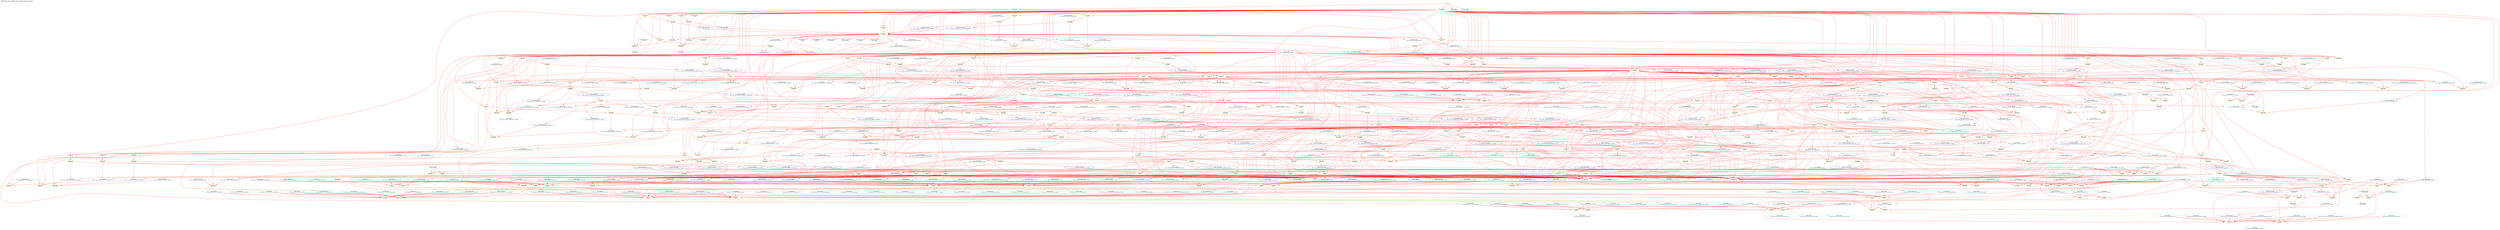 digraph v3graph {
	graph	[label="MIPS_Bus_obj_dir/MIPS_Bus_TB_056_orderg_pre.dot",
		 labelloc=t, labeljust=l,
		 //size="7.5,10",
		 rankdir=TB];
	n0	[fontsize=8 label="*INPUTS*", color=green];
	n0x55e37e3a8050_1	[fontsize=8 label="0x55e37e3b8fe0\n TOP->clk", color=skyblue];
	n0x55e37e3a8050_2	[fontsize=8 label="0x55e37e3b7230\n TOP->reset", color=skyblue];
	n0x55e37e3a8050_3	[fontsize=8 label="0x55e37e3a77d0\n TOP->waitrequest", color=skyblue];
	n0x55e37e3a8050_4	[fontsize=8 label="0x55e37e3c3150\n TOP->readdata", color=skyblue];
	n0x55e37e3a8050_5	[fontsize=8 label="0x55e37e3d9f90\n ASSIGNW", color=yellow];
	n0x55e37e3a8050_6	[fontsize=8 label="0x55e37e3d8330\n TOP->mips_cpu_bus__DOT__write_data_memory", color=skyblue];
	n0x55e37e3a8050_7	[fontsize=8 label="0x55e37e3bd0b0\n TOP->writedata", color=skyblue];
	n0x55e37e3a8050_8	[fontsize=8 label="0x55e37e3bd0b0 POST\n TOP->writedata", color=CadetBlue];
	n0x55e37e3a8050_9	[fontsize=8 label="0x55e37e3da890\n ASSIGNW", color=yellow];
	n0x55e37e3a8050_10	[fontsize=8 label="0x55e37e0cf720\n TOP->mips_cpu_bus__DOT__instruction_decode", color=skyblue];
	n0x55e37e3a8050_11	[fontsize=8 label="0x55e37e3d77d0\n TOP->mips_cpu_bus__DOT__write_register_memory", color=skyblue];
	n0x55e37e3a8050_12	[fontsize=8 label="0x55e37e3d76f0\n TOP->mips_cpu_bus__DOT__register_write_memory", color=skyblue];
	n0x55e37e3a8050_13	[fontsize=8 label="0x55e37e3d8090\n TOP->mips_cpu_bus__DOT__ALU_output_memory", color=skyblue];
	n0x55e37e3a8050_14	[fontsize=8 label="0x55e37e3d5690\n TOP->mips_cpu_bus__DOT__register_file_output_A_decode", color=skyblue];
	n0x55e37e3a8050_15	[fontsize=8 label="0x55e37e3d5af0\n TOP->mips_cpu_bus__DOT__comparator_1", color=skyblue];
	n0x55e37e3a8050_16	[fontsize=8 label="0x55e37e3d5af0 POST\n TOP->mips_cpu_bus__DOT__comparator_1", color=CadetBlue];
	n0x55e37e3a8050_17	[fontsize=8 label="0x55e37e3dae90\n ASSIGNW", color=yellow];
	n0x55e37e3a8050_18	[fontsize=8 label="0x55e37e3d5770\n TOP->mips_cpu_bus__DOT__register_file_output_B_decode", color=skyblue];
	n0x55e37e3a8050_19	[fontsize=8 label="0x55e37e3d5bd0\n TOP->mips_cpu_bus__DOT__comparator_2", color=skyblue];
	n0x55e37e3a8050_20	[fontsize=8 label="0x55e37e3d5bd0 POST\n TOP->mips_cpu_bus__DOT__comparator_2", color=CadetBlue];
	n0x55e37e3a8050_21	[fontsize=8 label="0x55e37e3dc090\n ASSIGNW", color=yellow];
	n0x55e37e3a8050_22	[fontsize=8 label="0x55e37e0cebe0\n TOP->mips_cpu_bus__DOT__branch_decode", color=skyblue];
	n0x55e37e3a8050_23	[fontsize=8 label="0x55e37e0cecc0\n TOP->mips_cpu_bus__DOT__equal_decode", color=skyblue];
	n0x55e37e3a8050_24	[fontsize=8 label="0x55e37e0ce4e0\n TOP->mips_cpu_bus__DOT__program_counter_src_decode", color=skyblue];
	n0x55e37e3a8050_25	[fontsize=8 label="0x55e37e0ce4e0 POST\n TOP->mips_cpu_bus__DOT__program_counter_src_decode", color=CadetBlue];
	n0x55e37e3a8050_26	[fontsize=8 label="0x55e37e3dc570\n ASSIGNW", color=yellow];
	n0x55e37e3a8050_27	[fontsize=8 label="0x55e37e3d5a10\n TOP->mips_cpu_bus__DOT__sign_imm_decode", color=skyblue];
	n0x55e37e3a8050_28	[fontsize=8 label="0x55e37e3d5a10 POST\n TOP->mips_cpu_bus__DOT__sign_imm_decode", color=CadetBlue];
	n0x55e37e3a8050_29	[fontsize=8 label="0x55e37e3de620\n ASSIGNW", color=yellow];
	n0x55e37e3a8050_30	[fontsize=8 label="0x55e37e3d8a30\n TOP->mips_cpu_bus__DOT__HALT_writeback", color=skyblue];
	n0x55e37e3a8050_31	[fontsize=8 label="0x55e37e3b7970\n TOP->active", color=skyblue];
	n0x55e37e3a8050_32	[fontsize=8 label="0x55e37e3b7970 POST\n TOP->active", color=CadetBlue];
	n0x55e37e3a8050_33	[fontsize=8 label="0x55e37e3de9e0\n ASSIGNW", color=yellow];
	n0x55e37e3a8050_34	[fontsize=8 label="0x55e37e3d7fb0\n TOP->mips_cpu_bus__DOT__byteenable_memory", color=skyblue];
	n0x55e37e3a8050_35	[fontsize=8 label="0x55e37e3b5a30\n TOP->byteenable", color=skyblue];
	n0x55e37e3a8050_36	[fontsize=8 label="0x55e37e3b5a30 POST\n TOP->byteenable", color=CadetBlue];
	n0x55e37e3a8050_37	[fontsize=8 label="0x55e37e648c80\n ALWAYS", color=yellow];
	n0x55e37e3a8050_38	[fontsize=8 label="0x55e37e3b0450\n TOP->address", color=skyblue];
	n0x55e37e3a8050_39	[fontsize=8 label="0x55e37e3b0450 POST\n TOP->address", color=CadetBlue];
	n0x55e37e3a8050_40	[fontsize=8 label="0x55e37e3dece0\n TOP->mips_cpu_bus__DOT__data_read_write", color=skyblue];
	n0x55e37e3a8050_41	[fontsize=8 label="0x55e37e0ce0a0\n TOP->mips_cpu_bus__DOT__instr_address", color=skyblue];
	n0x55e37e3a8050_42	[fontsize=8 label="0x55e37e648b00\n ALWAYS", color=yellow];
	n0x55e37e3a8050_43	[fontsize=8 label="0x55e37e3d7ed0\n TOP->mips_cpu_bus__DOT__op_memory", color=skyblue];
	n0x55e37e3a8050_44	[fontsize=8 label="0x55e37e3d7fb0 POST\n TOP->mips_cpu_bus__DOT__byteenable_memory", color=CadetBlue];
	n0x55e37e3a8050_45	[fontsize=8 label="0x55e37e3fac20\n ASSIGNW", color=yellow];
	n0x55e37e3a8050_46	[fontsize=8 label="0x55e37e3fa980\n TOP->mips_cpu_bus__DOT__register_file__DOT__registers", color=skyblue];
	n0x55e37e3a8050_47	[fontsize=8 label="0x55e37e3d5690 POST\n TOP->mips_cpu_bus__DOT__register_file_output_A_decode", color=CadetBlue];
	n0x55e37e3a8050_48	[fontsize=8 label="0x55e37e3fb100\n ASSIGNW", color=yellow];
	n0x55e37e3a8050_49	[fontsize=8 label="0x55e37e3d5770 POST\n TOP->mips_cpu_bus__DOT__register_file_output_B_decode", color=CadetBlue];
	n0x55e37e3a8050_50	[fontsize=8 label="0x55e37e3fbbe0\n ASSIGNW", color=yellow];
	n0x55e37e3a8050_51	[fontsize=8 label="0x55e37e3b75d0\n TOP->register_v0", color=skyblue];
	n0x55e37e3a8050_52	[fontsize=8 label="0x55e37e3b75d0 POST\n TOP->register_v0", color=CadetBlue];
	n0x55e37e3a8050_53	[fontsize=8 label="0x55e37e4045c0\n ASSIGNW", color=yellow];
	n0x55e37e3a8050_54	[fontsize=8 label="0x55e37e3d7c30\n TOP->mips_cpu_bus__DOT__program_counter_multiplexer_jump_memory", color=skyblue];
	n0x55e37e3a8050_55	[fontsize=8 label="0x55e37e3d7d10\n TOP->mips_cpu_bus__DOT__j_instruction_memory", color=skyblue];
	n0x55e37e3a8050_56	[fontsize=8 label="0x55e37e3d84f0\n TOP->mips_cpu_bus__DOT__j_program_counter_memory", color=skyblue];
	n0x55e37e3a8050_57	[fontsize=8 label="0x55e37e0cf840\n TOP->mips_cpu_bus__DOT__program_counter_plus_four_decode", color=skyblue];
	n0x55e37e3a8050_58	[fontsize=8 label="0x55e37e0cdf40\n TOP->mips_cpu_bus__DOT__program_counter_prime", color=skyblue];
	n0x55e37e3a8050_59	[fontsize=8 label="0x55e37e0cdf40 POST\n TOP->mips_cpu_bus__DOT__program_counter_prime", color=CadetBlue];
	n0x55e37e3a8050_60	[fontsize=8 label="0x55e37e40bed0\n ALWAYS", color=yellow];
	n0x55e37e3a8050_61	[fontsize=8 label="0x55e37e40bc30\n TOP->mips_cpu_bus__DOT__control_unit__DOT__op", color=skyblue];
	n0x55e37e3a8050_62	[fontsize=8 label="0x55e37e40bc30 POST\n TOP->mips_cpu_bus__DOT__control_unit__DOT__op", color=CadetBlue];
	n0x55e37e3a8050_63	[fontsize=8 label="0x55e37e40bd10\n TOP->mips_cpu_bus__DOT__control_unit__DOT__rt", color=skyblue];
	n0x55e37e3a8050_64	[fontsize=8 label="0x55e37e40bd10 POST\n TOP->mips_cpu_bus__DOT__control_unit__DOT__rt", color=CadetBlue];
	n0x55e37e3a8050_65	[fontsize=8 label="0x55e37e40bdf0\n TOP->mips_cpu_bus__DOT__control_unit__DOT__funct", color=skyblue];
	n0x55e37e3a8050_66	[fontsize=8 label="0x55e37e40bdf0 POST\n TOP->mips_cpu_bus__DOT__control_unit__DOT__funct", color=CadetBlue];
	n0x55e37e3a8050_67	[fontsize=8 label="0x55e37e0ce640\n TOP->mips_cpu_bus__DOT__register_write_decode", color=skyblue];
	n0x55e37e3a8050_68	[fontsize=8 label="0x55e37e0ce640 POST\n TOP->mips_cpu_bus__DOT__register_write_decode", color=CadetBlue];
	n0x55e37e3a8050_69	[fontsize=8 label="0x55e37e0ce760\n TOP->mips_cpu_bus__DOT__memory_to_register_decode", color=skyblue];
	n0x55e37e3a8050_70	[fontsize=8 label="0x55e37e0ce760 POST\n TOP->mips_cpu_bus__DOT__memory_to_register_decode", color=CadetBlue];
	n0x55e37e3a8050_71	[fontsize=8 label="0x55e37e0ce880\n TOP->mips_cpu_bus__DOT__memory_write_decode", color=skyblue];
	n0x55e37e3a8050_72	[fontsize=8 label="0x55e37e0ce880 POST\n TOP->mips_cpu_bus__DOT__memory_write_decode", color=CadetBlue];
	n0x55e37e3a8050_73	[fontsize=8 label="0x55e37e0ce9a0\n TOP->mips_cpu_bus__DOT__ALU_src_B_decode", color=skyblue];
	n0x55e37e3a8050_74	[fontsize=8 label="0x55e37e0ce9a0 POST\n TOP->mips_cpu_bus__DOT__ALU_src_B_decode", color=CadetBlue];
	n0x55e37e3a8050_75	[fontsize=8 label="0x55e37e0ceac0\n TOP->mips_cpu_bus__DOT__register_destination_decode", color=skyblue];
	n0x55e37e3a8050_76	[fontsize=8 label="0x55e37e0ceac0 POST\n TOP->mips_cpu_bus__DOT__register_destination_decode", color=CadetBlue];
	n0x55e37e3a8050_77	[fontsize=8 label="0x55e37e0cebe0 POST\n TOP->mips_cpu_bus__DOT__branch_decode", color=CadetBlue];
	n0x55e37e3a8050_78	[fontsize=8 label="0x55e37e0cf2a0\n TOP->mips_cpu_bus__DOT__HI_register_write_decode", color=skyblue];
	n0x55e37e3a8050_79	[fontsize=8 label="0x55e37e0cf2a0 POST\n TOP->mips_cpu_bus__DOT__HI_register_write_decode", color=CadetBlue];
	n0x55e37e3a8050_80	[fontsize=8 label="0x55e37e0cf3c0\n TOP->mips_cpu_bus__DOT__LO_register_write_decode", color=skyblue];
	n0x55e37e3a8050_81	[fontsize=8 label="0x55e37e0cf3c0 POST\n TOP->mips_cpu_bus__DOT__LO_register_write_decode", color=CadetBlue];
	n0x55e37e3a8050_82	[fontsize=8 label="0x55e37e0cede0\n TOP->mips_cpu_bus__DOT__ALU_function_decode", color=skyblue];
	n0x55e37e3a8050_83	[fontsize=8 label="0x55e37e0cede0 POST\n TOP->mips_cpu_bus__DOT__ALU_function_decode", color=CadetBlue];
	n0x55e37e3a8050_84	[fontsize=8 label="0x55e37e0cef40\n TOP->mips_cpu_bus__DOT__program_counter_multiplexer_jump_decode", color=skyblue];
	n0x55e37e3a8050_85	[fontsize=8 label="0x55e37e0cef40 POST\n TOP->mips_cpu_bus__DOT__program_counter_multiplexer_jump_decode", color=CadetBlue];
	n0x55e37e3a8050_86	[fontsize=8 label="0x55e37e0cf180\n TOP->mips_cpu_bus__DOT__j_instruction_decode", color=skyblue];
	n0x55e37e3a8050_87	[fontsize=8 label="0x55e37e0cf180 POST\n TOP->mips_cpu_bus__DOT__j_instruction_decode", color=CadetBlue];
	n0x55e37e3a8050_88	[fontsize=8 label="0x55e37e0cf020\n TOP->mips_cpu_bus__DOT__using_HI_LO_decode", color=skyblue];
	n0x55e37e3a8050_89	[fontsize=8 label="0x55e37e0cf020 POST\n TOP->mips_cpu_bus__DOT__using_HI_LO_decode", color=CadetBlue];
	n0x55e37e3a8050_90	[fontsize=8 label="0x55e37e675b60\n ALWAYS", color=yellow];
	n0x55e37e3a8050_91	[fontsize=8 label="0x55e37e0cecc0 POST\n TOP->mips_cpu_bus__DOT__equal_decode", color=CadetBlue];
	n0x55e37e3a8050_92	[fontsize=8 label="0x55e37e472550\n ALWAYS", color=yellow];
	n0x55e37e3a8050_93	[fontsize=8 label="0x55e37e3d5d90\n TOP->mips_cpu_bus__DOT__register_destination_execute", color=skyblue];
	n0x55e37e3a8050_94	[fontsize=8 label="0x55e37e3d7290\n TOP->mips_cpu_bus__DOT__Rd_execute", color=skyblue];
	n0x55e37e3a8050_95	[fontsize=8 label="0x55e37e3d71b0\n TOP->mips_cpu_bus__DOT__Rt_execute", color=skyblue];
	n0x55e37e3a8050_96	[fontsize=8 label="0x55e37e3d6030\n TOP->mips_cpu_bus__DOT__write_register_execute", color=skyblue];
	n0x55e37e3a8050_97	[fontsize=8 label="0x55e37e3d6030 POST\n TOP->mips_cpu_bus__DOT__write_register_execute", color=CadetBlue];
	n0x55e37e3a8050_98	[fontsize=8 label="0x55e37e66e1e0\n ALWAYS", color=yellow];
	n0x55e37e3a8050_99	[fontsize=8 label="0x55e37e3d9830\n TOP->mips_cpu_bus__DOT__forward_A_execute", color=skyblue];
	n0x55e37e3a8050_100	[fontsize=8 label="0x55e37e3d8250\n TOP->mips_cpu_bus__DOT__ALU_LO_output_memory", color=skyblue];
	n0x55e37e3a8050_101	[fontsize=8 label="0x55e37e3d9050\n TOP->mips_cpu_bus__DOT__ALU_LO_output_writeback", color=skyblue];
	n0x55e37e3a8050_102	[fontsize=8 label="0x55e37e3d8e90\n TOP->mips_cpu_bus__DOT__result_writeback", color=skyblue];
	n0x55e37e3a8050_103	[fontsize=8 label="0x55e37e3d69d0\n TOP->mips_cpu_bus__DOT__src_A_execute", color=skyblue];
	n0x55e37e3a8050_104	[fontsize=8 label="0x55e37e3d6b90\n TOP->mips_cpu_bus__DOT__src_A_ALU_execute", color=skyblue];
	n0x55e37e3a8050_105	[fontsize=8 label="0x55e37e3d6b90 POST\n TOP->mips_cpu_bus__DOT__src_A_ALU_execute", color=CadetBlue];
	n0x55e37e3a8050_106	[fontsize=8 label="0x55e37e6725c0\n ALWAYS", color=yellow];
	n0x55e37e3a8050_107	[fontsize=8 label="0x55e37e3d9910\n TOP->mips_cpu_bus__DOT__forward_B_execute", color=skyblue];
	n0x55e37e3a8050_108	[fontsize=8 label="0x55e37e3d8170\n TOP->mips_cpu_bus__DOT__ALU_HI_output_memory", color=skyblue];
	n0x55e37e3a8050_109	[fontsize=8 label="0x55e37e3d8f70\n TOP->mips_cpu_bus__DOT__ALU_HI_output_writeback", color=skyblue];
	n0x55e37e3a8050_110	[fontsize=8 label="0x55e37e3d6ab0\n TOP->mips_cpu_bus__DOT__src_B_execute", color=skyblue];
	n0x55e37e3a8050_111	[fontsize=8 label="0x55e37e479120\n TOP->mips_cpu_bus__DOT__alu_input_mux__DOT__src_mux_input_0", color=skyblue];
	n0x55e37e3a8050_112	[fontsize=8 label="0x55e37e479120 POST\n TOP->mips_cpu_bus__DOT__alu_input_mux__DOT__src_mux_input_0", color=CadetBlue];
	n0x55e37e3a8050_113	[fontsize=8 label="0x55e37e3d6110\n TOP->mips_cpu_bus__DOT__ALU_src_B_execute", color=skyblue];
	n0x55e37e3a8050_114	[fontsize=8 label="0x55e37e3d7370\n TOP->mips_cpu_bus__DOT__sign_imm_execute", color=skyblue];
	n0x55e37e3a8050_115	[fontsize=8 label="0x55e37e3d7530\n TOP->mips_cpu_bus__DOT__program_counter_plus_four_execute", color=skyblue];
	n0x55e37e3a8050_116	[fontsize=8 label="0x55e37e3d6c70\n TOP->mips_cpu_bus__DOT__src_B_ALU_execute", color=skyblue];
	n0x55e37e3a8050_117	[fontsize=8 label="0x55e37e3d6c70 POST\n TOP->mips_cpu_bus__DOT__src_B_ALU_execute", color=CadetBlue];
	n0x55e37e3a8050_118	[fontsize=8 label="0x55e37e3d6d50\n TOP->mips_cpu_bus__DOT__write_data_execute", color=skyblue];
	n0x55e37e3a8050_119	[fontsize=8 label="0x55e37e3d6d50 POST\n TOP->mips_cpu_bus__DOT__write_data_execute", color=CadetBlue];
	n0x55e37e3a8050_120	[fontsize=8 label="0x55e37e667f40\n ALWAYS", color=yellow];
	n0x55e37e3a8050_121	[fontsize=8 label="0x55e37e481e10\n TOP->mips_cpu_bus__DOT__alu__DOT__ALU_HI_LO_output", color=skyblue];
	n0x55e37e3a8050_122	[fontsize=8 label="0x55e37e481e10 POST\n TOP->mips_cpu_bus__DOT__alu__DOT__ALU_HI_LO_output", color=CadetBlue];
	n0x55e37e3a8050_123	[fontsize=8 label="0x55e37e3d61f0\n TOP->mips_cpu_bus__DOT__ALU_function_execute", color=skyblue];
	n0x55e37e3a8050_124	[fontsize=8 label="0x55e37e3d6f10\n TOP->mips_cpu_bus__DOT__ALU_HI_output_execute", color=skyblue];
	n0x55e37e3a8050_125	[fontsize=8 label="0x55e37e3d6f10 POST\n TOP->mips_cpu_bus__DOT__ALU_HI_output_execute", color=CadetBlue];
	n0x55e37e3a8050_126	[fontsize=8 label="0x55e37e3d6ff0\n TOP->mips_cpu_bus__DOT__ALU_LO_output_execute", color=skyblue];
	n0x55e37e3a8050_127	[fontsize=8 label="0x55e37e3d6ff0 POST\n TOP->mips_cpu_bus__DOT__ALU_LO_output_execute", color=CadetBlue];
	n0x55e37e3a8050_128	[fontsize=8 label="0x55e37e68c840\n ALWAYS", color=yellow];
	n0x55e37e3a8050_129	[fontsize=8 label="0x55e37e3d6e30\n TOP->mips_cpu_bus__DOT__ALU_output_execute", color=skyblue];
	n0x55e37e3a8050_130	[fontsize=8 label="0x55e37e3d6e30 POST\n TOP->mips_cpu_bus__DOT__ALU_output_execute", color=CadetBlue];
	n0x55e37e3a8050_131	[fontsize=8 label="0x55e37e6b6540\n ALWAYS", color=yellow];
	n0x55e37e3a8050_132	[fontsize=8 label="0x55e37e3d92f0\n TOP->mips_cpu_bus__DOT__read_data_writeback_filtered", color=skyblue];
	n0x55e37e3a8050_133	[fontsize=8 label="0x55e37e3d92f0 POST\n TOP->mips_cpu_bus__DOT__read_data_writeback_filtered", color=CadetBlue];
	n0x55e37e3a8050_134	[fontsize=8 label="0x55e37e3d8b10\n TOP->mips_cpu_bus__DOT__op_writeback", color=skyblue];
	n0x55e37e3a8050_135	[fontsize=8 label="0x55e37e3d9210\n TOP->mips_cpu_bus__DOT__read_data_writeback", color=skyblue];
	n0x55e37e3a8050_136	[fontsize=8 label="0x55e37e4acc10\n TOP->mips_cpu_bus__DOT__memory_filter__DOT__temp_filtered", color=skyblue];
	n0x55e37e3a8050_137	[fontsize=8 label="0x55e37e4acc10 POST\n TOP->mips_cpu_bus__DOT__memory_filter__DOT__temp_filtered", color=CadetBlue];
	n0x55e37e3a8050_138	[fontsize=8 label="0x55e37e3d8bf0\n TOP->mips_cpu_bus__DOT__byteenable_writeback", color=skyblue];
	n0x55e37e3a8050_139	[fontsize=8 label="0x55e37e3d8cd0\n TOP->mips_cpu_bus__DOT__src_A_ALU_writeback", color=skyblue];
	n0x55e37e3a8050_140	[fontsize=8 label="0x55e37e4cf500\n ASSIGNW", color=yellow];
	n0x55e37e3a8050_141	[fontsize=8 label="0x55e37e3d8950\n TOP->mips_cpu_bus__DOT__memory_to_register_writeback", color=skyblue];
	n0x55e37e3a8050_142	[fontsize=8 label="0x55e37e3d9130\n TOP->mips_cpu_bus__DOT__ALU_output_writeback", color=skyblue];
	n0x55e37e3a8050_143	[fontsize=8 label="0x55e37e3d8e90 POST\n TOP->mips_cpu_bus__DOT__result_writeback", color=CadetBlue];
	n0x55e37e3a8050_144	[fontsize=8 label="0x55e37e6e4a80\n ALWAYS", color=yellow];
	n0x55e37e3a8050_145	[fontsize=8 label="0x55e37e3d6730\n TOP->mips_cpu_bus__DOT__using_HI_LO_execute", color=skyblue];
	n0x55e37e3a8050_146	[fontsize=8 label="0x55e37e3d7a70\n TOP->mips_cpu_bus__DOT__HI_register_write_memory", color=skyblue];
	n0x55e37e3a8050_147	[fontsize=8 label="0x55e37e3d8db0\n TOP->mips_cpu_bus__DOT__write_register_writeback", color=skyblue];
	n0x55e37e3a8050_148	[fontsize=8 label="0x55e37e3d86b0\n TOP->mips_cpu_bus__DOT__register_write_writeback", color=skyblue];
	n0x55e37e3a8050_149	[fontsize=8 label="0x55e37e3d8790\n TOP->mips_cpu_bus__DOT__HI_register_write_writeback", color=skyblue];
	n0x55e37e3a8050_150	[fontsize=8 label="0x55e37e3d9910 POST\n TOP->mips_cpu_bus__DOT__forward_B_execute", color=CadetBlue];
	n0x55e37e3a8050_151	[fontsize=8 label="0x55e37e6e4900\n ALWAYS", color=yellow];
	n0x55e37e3a8050_152	[fontsize=8 label="0x55e37e3d70d0\n TOP->mips_cpu_bus__DOT__Rs_execute", color=skyblue];
	n0x55e37e3a8050_153	[fontsize=8 label="0x55e37e3d7b50\n TOP->mips_cpu_bus__DOT__LO_register_write_memory", color=skyblue];
	n0x55e37e3a8050_154	[fontsize=8 label="0x55e37e3d8870\n TOP->mips_cpu_bus__DOT__LO_register_write_writeback", color=skyblue];
	n0x55e37e3a8050_155	[fontsize=8 label="0x55e37e3d9830 POST\n TOP->mips_cpu_bus__DOT__forward_A_execute", color=CadetBlue];
	n0x55e37e3a8050_156	[fontsize=8 label="0x55e37e6e4780\n ALWAYS", color=yellow];
	n0x55e37e3a8050_157	[fontsize=8 label="0x55e37e3d5e70\n TOP->mips_cpu_bus__DOT__memory_to_register_execute", color=skyblue];
	n0x55e37e3a8050_158	[fontsize=8 label="0x55e37e4d80c0\n TOP->mips_cpu_bus__DOT__hazard_unit__DOT__lwstall", color=skyblue];
	n0x55e37e3a8050_159	[fontsize=8 label="0x55e37e4d80c0 POST\n TOP->mips_cpu_bus__DOT__hazard_unit__DOT__lwstall", color=CadetBlue];
	n0x55e37e3a8050_160	[fontsize=8 label="0x55e37e3d6490\n TOP->mips_cpu_bus__DOT__register_write_execute", color=skyblue];
	n0x55e37e3a8050_161	[fontsize=8 label="0x55e37e3d78b0\n TOP->mips_cpu_bus__DOT__memory_to_register_memory", color=skyblue];
	n0x55e37e3a8050_162	[fontsize=8 label="0x55e37e4d8220\n TOP->mips_cpu_bus__DOT__hazard_unit__DOT__branchstall", color=skyblue];
	n0x55e37e3a8050_163	[fontsize=8 label="0x55e37e4d8220 POST\n TOP->mips_cpu_bus__DOT__hazard_unit__DOT__branchstall", color=CadetBlue];
	n0x55e37e3a8050_164	[fontsize=8 label="0x55e37e3d6570\n TOP->mips_cpu_bus__DOT__program_counter_multiplexer_jump_execute", color=skyblue];
	n0x55e37e3a8050_165	[fontsize=8 label="0x55e37e3d93d0\n TOP->mips_cpu_bus__DOT__stall_fetch", color=skyblue];
	n0x55e37e3a8050_166	[fontsize=8 label="0x55e37e3d93d0 POST\n TOP->mips_cpu_bus__DOT__stall_fetch", color=CadetBlue];
	n0x55e37e3a8050_167	[fontsize=8 label="0x55e37e3d94b0\n TOP->mips_cpu_bus__DOT__stall_decode", color=skyblue];
	n0x55e37e3a8050_168	[fontsize=8 label="0x55e37e3d94b0 POST\n TOP->mips_cpu_bus__DOT__stall_decode", color=CadetBlue];
	n0x55e37e3a8050_169	[fontsize=8 label="0x55e37e3d9750\n TOP->mips_cpu_bus__DOT__flush_execute_register", color=skyblue];
	n0x55e37e3a8050_170	[fontsize=8 label="0x55e37e3d9750 POST\n TOP->mips_cpu_bus__DOT__flush_execute_register", color=CadetBlue];
	n0x55e37e3a8050_171	[fontsize=8 label="0x55e37e7e7480\n ASSIGNW", color=yellow];
	n0x55e37e3a8050_172	[fontsize=8 label="0x55e37e7f52b0\n ASSIGNW", color=yellow];
	n0x55e37e3a8050_173	[fontsize=8 label="0x55e37e7f6360\n ASSIGNW", color=yellow];
	n0x55e37e3a8050_174	[fontsize=8 label="0x55e37e86cbc0\n ASSIGNW", color=yellow];
	n0x55e37e3a8050_175	[fontsize=8 label="0x55e37e86d0d0\n ASSIGNW", color=yellow];
	n0x55e37e3a8050_176	[fontsize=8 label="0x55e37e86de30\n ASSIGNW", color=yellow];
	n0x55e37e3a8050_177	[fontsize=8 label="0x55e37e86e220\n ASSIGNW", color=yellow];
	n0x55e37e3a8050_178	[fontsize=8 label="0x55e37e86e550\n ALWAYS", color=yellow];
	n0x55e37e3a8050_179	[fontsize=8 label="0x55e37e86fc40\n ALWAYS", color=yellow];
	n0x55e37e3a8050_180	[fontsize=8 label="0x55e37e855fe0\n ASSIGNW", color=yellow];
	n0x55e37e3a8050_181	[fontsize=8 label="0x55e37e856920\n ASSIGNW", color=yellow];
	n0x55e37e3a8050_182	[fontsize=8 label="0x55e37e857260\n ASSIGNW", color=yellow];
	n0x55e37e3a8050_183	[fontsize=8 label="0x55e37e8577d0\n ASSIGNW", color=yellow];
	n0x55e37e3a8050_184	[fontsize=8 label="0x55e37e858b50\n ALWAYS", color=yellow];
	n0x55e37e3a8050_185	[fontsize=8 label="0x55e37e8c9210\n ALWAYS", color=yellow];
	n0x55e37e3a8050_186	[fontsize=8 label="0x55e37e8d1d00\n ALWAYS", color=yellow];
	n0x55e37e3a8050_187	[fontsize=8 label="0x55e37e8d38d0\n ALWAYS", color=yellow];
	n0x55e37e3a8050_188	[fontsize=8 label="0x55e37e8d6b20\n ALWAYS", color=yellow];
	n0x55e37e3a8050_189	[fontsize=8 label="0x55e37e8db8b0\n ALWAYS", color=yellow];
	n0x55e37e3a8050_190	[fontsize=8 label="0x55e37e8e5e10\n ALWAYS", color=yellow];
	n0x55e37e3a8050_191	[fontsize=8 label="0x55e37e8fa180\n ALWAYS", color=yellow];
	n0x55e37e3a8050_192	[fontsize=8 label="0x55e37e917600\n ASSIGNW", color=yellow];
	n0x55e37e3a8050_193	[fontsize=8 label="0x55e37e917ce0\n ALWAYS", color=yellow];
	n0x55e37e3a8050_194	[fontsize=8 label="0x55e37e91a620\n ALWAYS", color=yellow];
	n0x55e37e3a8050_195	[fontsize=8 label="0x55e37e91cf60\n ALWAYS", color=yellow];
	n0x55e37e3a8050_196	[fontsize=8 label="0x55e37e645500\n ACTIVE", color=yellow];
	n0x55e37e3a8050_197	[fontsize=8 label="0x55e37e6f31e0\n ALWAYS", color=yellow];
	n0x55e37e3a8050_198	[fontsize=8 label="0x55e37e3b7230 PRE\n TOP->reset", color=lightblue];
	n0x55e37e3a8050_199	[fontsize=8 label="0x55e37e3b7230 POST\n TOP->reset", color=CadetBlue];
	n0x55e37e3a8050_200	[fontsize=8 label="0x55e37e7ac2d0 PORD\n TOP->__Vdly__mips_cpu_bus__DOT__STALL", color=NavyBlue];
	n0x55e37e3a8050_201	[fontsize=8 label="0x55e37e7ac2d0\n TOP->__Vdly__mips_cpu_bus__DOT__STALL", color=skyblue];
	n0x55e37e3a8050_202	[fontsize=8 label="0x55e37e7ac710 PORD\n TOP->__Vdly__mips_cpu_bus__DOT__data_read_write", color=NavyBlue];
	n0x55e37e3a8050_203	[fontsize=8 label="0x55e37e7ac710\n TOP->__Vdly__mips_cpu_bus__DOT__data_read_write", color=skyblue];
	n0x55e37e3a8050_204	[fontsize=8 label="0x55e37e7d12c0 PORD\n TOP->__Vdly__read", color=NavyBlue];
	n0x55e37e3a8050_205	[fontsize=8 label="0x55e37e7d12c0\n TOP->__Vdly__read", color=skyblue];
	n0x55e37e3a8050_206	[fontsize=8 label="0x55e37e3b8fe0 PRE\n TOP->clk", color=lightblue];
	n0x55e37e3a8050_207	[fontsize=8 label="0x55e37e3b8fe0 POST\n TOP->clk", color=CadetBlue];
	n0x55e37e3a8050_208	[fontsize=8 label="0x55e37e7e7de0 PORD\n TOP->__Vdly__mips_cpu_bus__DOT__internal_clk", color=NavyBlue];
	n0x55e37e3a8050_209	[fontsize=8 label="0x55e37e7e7de0\n TOP->__Vdly__mips_cpu_bus__DOT__internal_clk", color=skyblue];
	n0x55e37e3a8050_210	[fontsize=8 label="0x55e37e3a77d0 PRE\n TOP->waitrequest", color=lightblue];
	n0x55e37e3a8050_211	[fontsize=8 label="0x55e37e3a77d0 POST\n TOP->waitrequest", color=CadetBlue];
	n0x55e37e3a8050_212	[fontsize=8 label="0x55e37e0cde20 PRE\n TOP->mips_cpu_bus__DOT__STALL", color=lightblue];
	n0x55e37e3a8050_213	[fontsize=8 label="0x55e37e0cde20 POST\n TOP->mips_cpu_bus__DOT__STALL", color=CadetBlue];
	n0x55e37e3a8050_214	[fontsize=8 label="0x55e37e3dece0 PRE\n TOP->mips_cpu_bus__DOT__data_read_write", color=lightblue];
	n0x55e37e3a8050_215	[fontsize=8 label="0x55e37e3dece0 POST\n TOP->mips_cpu_bus__DOT__data_read_write", color=CadetBlue];
	n0x55e37e3a8050_216	[fontsize=8 label="0x55e37e3c3150 PRE\n TOP->readdata", color=lightblue];
	n0x55e37e3a8050_217	[fontsize=8 label="0x55e37e3c3150 POST\n TOP->readdata", color=CadetBlue];
	n0x55e37e3a8050_218	[fontsize=8 label="0x55e37e7e93a0 PORD\n TOP->__Vdly__mips_cpu_bus__DOT__instruction_decode", color=NavyBlue];
	n0x55e37e3a8050_219	[fontsize=8 label="0x55e37e7e93a0\n TOP->__Vdly__mips_cpu_bus__DOT__instruction_decode", color=skyblue];
	n0x55e37e3a8050_220	[fontsize=8 label="0x55e37e3d78b0 PRE\n TOP->mips_cpu_bus__DOT__memory_to_register_memory", color=lightblue];
	n0x55e37e3a8050_221	[fontsize=8 label="0x55e37e3d78b0 POST\n TOP->mips_cpu_bus__DOT__memory_to_register_memory", color=CadetBlue];
	n0x55e37e3a8050_222	[fontsize=8 label="0x55e37e3d7990 PRE\n TOP->mips_cpu_bus__DOT__memory_write_memory", color=lightblue];
	n0x55e37e3a8050_223	[fontsize=8 label="0x55e37e3d7990 POST\n TOP->mips_cpu_bus__DOT__memory_write_memory", color=CadetBlue];
	n0x55e37e3a8050_224	[fontsize=8 label="0x55e37e7d6200 PORD\n TOP->__Vdly__write", color=NavyBlue];
	n0x55e37e3a8050_225	[fontsize=8 label="0x55e37e7d6200\n TOP->__Vdly__write", color=skyblue];
	n0x55e37e3a8050_226	[fontsize=8 label="0x55e37e7cdc50 PORD\n TOP->__Vdly__mips_cpu_bus__DOT__read_data_writeback", color=NavyBlue];
	n0x55e37e3a8050_227	[fontsize=8 label="0x55e37e7cdc50\n TOP->__Vdly__mips_cpu_bus__DOT__read_data_writeback", color=skyblue];
	n0x55e37e3a8050_228	[fontsize=8 label="0x55e37e0ce4e0 PRE\n TOP->mips_cpu_bus__DOT__program_counter_src_decode", color=lightblue];
	n0x55e37e3a8050_229	[fontsize=8 label="0x55e37e7cdd30\n ACTIVE", color=yellow];
	n0x55e37e3a8050_230	[fontsize=8 label="0x55e37e7d5d80\n ASSIGNPRE", color=yellow];
	n0x55e37e3a8050_231	[fontsize=8 label="0x55e37e3d9210 PRE\n TOP->mips_cpu_bus__DOT__read_data_writeback", color=lightblue];
	n0x55e37e3a8050_232	[fontsize=8 label="0x55e37e7d5b40\n ASSIGNPOST", color=yellow];
	n0x55e37e3a8050_233	[fontsize=8 label="0x55e37e3d9210 POST\n TOP->mips_cpu_bus__DOT__read_data_writeback", color=CadetBlue];
	n0x55e37e3a8050_234	[fontsize=8 label="0x55e37e7d62e0\n ACTIVE", color=yellow];
	n0x55e37e3a8050_235	[fontsize=8 label="0x55e37e7d82a0\n ASSIGNPRE", color=yellow];
	n0x55e37e3a8050_236	[fontsize=8 label="0x55e37e3ae640 PRE\n TOP->write", color=lightblue];
	n0x55e37e3a8050_237	[fontsize=8 label="0x55e37e7d8060\n ASSIGNPOST", color=yellow];
	n0x55e37e3a8050_238	[fontsize=8 label="0x55e37e3ae640\n TOP->write", color=skyblue];
	n0x55e37e3a8050_239	[fontsize=8 label="0x55e37e3ae640 POST\n TOP->write", color=CadetBlue];
	n0x55e37e3a8050_240	[fontsize=8 label="0x55e37e7e9670\n ACTIVE", color=yellow];
	n0x55e37e3a8050_241	[fontsize=8 label="0x55e37e7e9480\n ASSIGNPRE", color=yellow];
	n0x55e37e3a8050_242	[fontsize=8 label="0x55e37e0cf720 PRE\n TOP->mips_cpu_bus__DOT__instruction_decode", color=lightblue];
	n0x55e37e3a8050_243	[fontsize=8 label="0x55e37e7e95b0\n ASSIGNPOST", color=yellow];
	n0x55e37e3a8050_244	[fontsize=8 label="0x55e37e0cf720 POST\n TOP->mips_cpu_bus__DOT__instruction_decode", color=CadetBlue];
	n0x55e37e3a8050_245	[fontsize=8 label="0x55e37e7e3610\n ACTIVE", color=yellow];
	n0x55e37e3a8050_246	[fontsize=8 label="0x55e37e7e7ec0\n ASSIGNPRE", color=yellow];
	n0x55e37e3a8050_247	[fontsize=8 label="0x55e37e0cdd00 PRE\n TOP->mips_cpu_bus__DOT__internal_clk", color=lightblue];
	n0x55e37e3a8050_248	[fontsize=8 label="0x55e37e7e3550\n ASSIGNPOST", color=yellow];
	n0x55e37e3a8050_249	[fontsize=8 label="0x55e37e0cdd00\n TOP->mips_cpu_bus__DOT__internal_clk", color=skyblue];
	n0x55e37e3a8050_250	[fontsize=8 label="0x55e37e0cdd00 POST\n TOP->mips_cpu_bus__DOT__internal_clk", color=CadetBlue];
	n0x55e37e3a8050_251	[fontsize=8 label="0x55e37e7e9eb0\n ACTIVE", color=yellow];
	n0x55e37e3a8050_252	[fontsize=8 label="0x55e37e7d13a0\n ASSIGNPRE", color=yellow];
	n0x55e37e3a8050_253	[fontsize=8 label="0x55e37e3b4e80 PRE\n TOP->read", color=lightblue];
	n0x55e37e3a8050_254	[fontsize=8 label="0x55e37e7e9df0\n ASSIGNPOST", color=yellow];
	n0x55e37e3a8050_255	[fontsize=8 label="0x55e37e3b4e80\n TOP->read", color=skyblue];
	n0x55e37e3a8050_256	[fontsize=8 label="0x55e37e3b4e80 POST\n TOP->read", color=CadetBlue];
	n0x55e37e3a8050_257	[fontsize=8 label="0x55e37e7e9190\n ACTIVE", color=yellow];
	n0x55e37e3a8050_258	[fontsize=8 label="0x55e37e7ad750\n ASSIGNPRE", color=yellow];
	n0x55e37e3a8050_259	[fontsize=8 label="0x55e37e7ada50\n ASSIGNPOST", color=yellow];
	n0x55e37e3a8050_260	[fontsize=8 label="0x55e37e647e90\n ACTIVE", color=yellow];
	n0x55e37e3a8050_261	[fontsize=8 label="0x55e37e7d84f0\n ASSIGNPRE", color=yellow];
	n0x55e37e3a8050_262	[fontsize=8 label="0x55e37e7e9080\n ASSIGNPOST", color=yellow];
	n0x55e37e3a8050_263	[fontsize=8 label="0x55e37e0cde20\n TOP->mips_cpu_bus__DOT__STALL", color=skyblue];
	n0x55e37e3a8050_264	[fontsize=8 label="0x55e37e647b50\n ACTIVE", color=yellow];
	n0x55e37e3a8050_265	[fontsize=8 label="0x55e37e705080\n ALWAYS", color=yellow];
	n0x55e37e3a8050_266	[fontsize=8 label="0x55e37e3d86b0 PRE\n TOP->mips_cpu_bus__DOT__register_write_writeback", color=lightblue];
	n0x55e37e3a8050_267	[fontsize=8 label="0x55e37e3d86b0 POST\n TOP->mips_cpu_bus__DOT__register_write_writeback", color=CadetBlue];
	n0x55e37e3a8050_268	[fontsize=8 label="0x55e37e3d8e90 PRE\n TOP->mips_cpu_bus__DOT__result_writeback", color=lightblue];
	n0x55e37e3a8050_269	[fontsize=8 label="0x55e37e7b0230 PORD\n TOP->__Vdlyvval__mips_cpu_bus__DOT__register_file__DOT__registers__v0", color=NavyBlue];
	n0x55e37e3a8050_270	[fontsize=8 label="0x55e37e7b0230\n TOP->__Vdlyvval__mips_cpu_bus__DOT__register_file__DOT__registers__v0", color=skyblue];
	n0x55e37e3a8050_271	[fontsize=8 label="0x55e37e7af930 PORD\n TOP->__Vdlyvset__mips_cpu_bus__DOT__register_file__DOT__registers__v0", color=NavyBlue];
	n0x55e37e3a8050_272	[fontsize=8 label="0x55e37e7af930\n TOP->__Vdlyvset__mips_cpu_bus__DOT__register_file__DOT__registers__v0", color=skyblue];
	n0x55e37e3a8050_273	[fontsize=8 label="0x55e37e3d8db0 PRE\n TOP->mips_cpu_bus__DOT__write_register_writeback", color=lightblue];
	n0x55e37e3a8050_274	[fontsize=8 label="0x55e37e3d8db0 POST\n TOP->mips_cpu_bus__DOT__write_register_writeback", color=CadetBlue];
	n0x55e37e3a8050_275	[fontsize=8 label="0x55e37e7b4a20 PORD\n TOP->__Vdlyvdim0__mips_cpu_bus__DOT__register_file__DOT__registers__v0", color=NavyBlue];
	n0x55e37e3a8050_276	[fontsize=8 label="0x55e37e7b4a20\n TOP->__Vdlyvdim0__mips_cpu_bus__DOT__register_file__DOT__registers__v0", color=skyblue];
	n0x55e37e3a8050_277	[fontsize=8 label="0x55e37e704f00\n ALWAYS", color=yellow];
	n0x55e37e3a8050_278	[fontsize=8 label="0x55e37e3d8790 PRE\n TOP->mips_cpu_bus__DOT__HI_register_write_writeback", color=lightblue];
	n0x55e37e3a8050_279	[fontsize=8 label="0x55e37e3d8790 POST\n TOP->mips_cpu_bus__DOT__HI_register_write_writeback", color=CadetBlue];
	n0x55e37e3a8050_280	[fontsize=8 label="0x55e37e3d8f70 PRE\n TOP->mips_cpu_bus__DOT__ALU_HI_output_writeback", color=lightblue];
	n0x55e37e3a8050_281	[fontsize=8 label="0x55e37e3d8f70 POST\n TOP->mips_cpu_bus__DOT__ALU_HI_output_writeback", color=CadetBlue];
	n0x55e37e3a8050_282	[fontsize=8 label="0x55e37e7e2af0 PORD\n TOP->__Vdly__mips_cpu_bus__DOT__register_file__DOT__HI_reg", color=NavyBlue];
	n0x55e37e3a8050_283	[fontsize=8 label="0x55e37e7e2af0\n TOP->__Vdly__mips_cpu_bus__DOT__register_file__DOT__HI_reg", color=skyblue];
	n0x55e37e3a8050_284	[fontsize=8 label="0x55e37e6f2600\n ALWAYS", color=yellow];
	n0x55e37e3a8050_285	[fontsize=8 label="0x55e37e3d8870 PRE\n TOP->mips_cpu_bus__DOT__LO_register_write_writeback", color=lightblue];
	n0x55e37e3a8050_286	[fontsize=8 label="0x55e37e3d8870 POST\n TOP->mips_cpu_bus__DOT__LO_register_write_writeback", color=CadetBlue];
	n0x55e37e3a8050_287	[fontsize=8 label="0x55e37e3d9050 PRE\n TOP->mips_cpu_bus__DOT__ALU_LO_output_writeback", color=lightblue];
	n0x55e37e3a8050_288	[fontsize=8 label="0x55e37e3d9050 POST\n TOP->mips_cpu_bus__DOT__ALU_LO_output_writeback", color=CadetBlue];
	n0x55e37e3a8050_289	[fontsize=8 label="0x55e37e7d8e10 PORD\n TOP->__Vdly__mips_cpu_bus__DOT__register_file__DOT__LO_reg", color=NavyBlue];
	n0x55e37e3a8050_290	[fontsize=8 label="0x55e37e7d8e10\n TOP->__Vdly__mips_cpu_bus__DOT__register_file__DOT__LO_reg", color=skyblue];
	n0x55e37e3a8050_291	[fontsize=8 label="0x55e37e7e6d80\n ACTIVE", color=yellow];
	n0x55e37e3a8050_292	[fontsize=8 label="0x55e37e7d94d0\n ASSIGNPRE", color=yellow];
	n0x55e37e3a8050_293	[fontsize=8 label="0x55e37e3fab40 PRE\n TOP->mips_cpu_bus__DOT__register_file__DOT__LO_reg", color=lightblue];
	n0x55e37e3a8050_294	[fontsize=8 label="0x55e37e7b6cc0\n ASSIGNPOST", color=yellow];
	n0x55e37e3a8050_295	[fontsize=8 label="0x55e37e3fab40\n TOP->mips_cpu_bus__DOT__register_file__DOT__LO_reg", color=skyblue];
	n0x55e37e3a8050_296	[fontsize=8 label="0x55e37e3fab40 POST\n TOP->mips_cpu_bus__DOT__register_file__DOT__LO_reg", color=CadetBlue];
	n0x55e37e3a8050_297	[fontsize=8 label="0x55e37e7ea540\n ACTIVE", color=yellow];
	n0x55e37e3a8050_298	[fontsize=8 label="0x55e37e86a6b0\n ASSIGNPRE", color=yellow];
	n0x55e37e3a8050_299	[fontsize=8 label="0x55e37e3faa60 PRE\n TOP->mips_cpu_bus__DOT__register_file__DOT__HI_reg", color=lightblue];
	n0x55e37e3a8050_300	[fontsize=8 label="0x55e37e7b5480\n ASSIGNPOST", color=yellow];
	n0x55e37e3a8050_301	[fontsize=8 label="0x55e37e3faa60\n TOP->mips_cpu_bus__DOT__register_file__DOT__HI_reg", color=skyblue];
	n0x55e37e3a8050_302	[fontsize=8 label="0x55e37e3faa60 POST\n TOP->mips_cpu_bus__DOT__register_file__DOT__HI_reg", color=CadetBlue];
	n0x55e37e3a8050_303	[fontsize=8 label="0x55e37e7e2fe0\n ACTIVE", color=yellow];
	n0x55e37e3a8050_304	[fontsize=8 label="0x55e37e7cc7f0\n ALWAYSPOST", color=yellow];
	n0x55e37e3a8050_305	[fontsize=8 label="0x55e37e3fa980 POST\n TOP->mips_cpu_bus__DOT__register_file__DOT__registers", color=CadetBlue];
	n0x55e37e3a8050_306	[fontsize=8 label="0x55e37e7d00f0\n ASSIGNPRE", color=yellow];
	n0x55e37e3a8050_307	[fontsize=8 label="0x55e37e6448f0\n ACTIVE", color=yellow];
	n0x55e37e3a8050_308	[fontsize=8 label="0x55e37e707950\n ALWAYS", color=yellow];
	n0x55e37e3a8050_309	[fontsize=8 label="0x55e37e7e8380 PORD\n TOP->__Vdly__mips_cpu_bus__DOT__instr_address", color=NavyBlue];
	n0x55e37e3a8050_310	[fontsize=8 label="0x55e37e7e8380\n TOP->__Vdly__mips_cpu_bus__DOT__instr_address", color=skyblue];
	n0x55e37e3a8050_311	[fontsize=8 label="0x55e37e7b1430 PORD\n TOP->__Vdly__mips_cpu_bus__DOT__HALT_fetch", color=NavyBlue];
	n0x55e37e3a8050_312	[fontsize=8 label="0x55e37e7b1430\n TOP->__Vdly__mips_cpu_bus__DOT__HALT_fetch", color=skyblue];
	n0x55e37e3a8050_313	[fontsize=8 label="0x55e37e3d93d0 PRE\n TOP->mips_cpu_bus__DOT__stall_fetch", color=lightblue];
	n0x55e37e3a8050_314	[fontsize=8 label="0x55e37e0ce400 PRE\n TOP->mips_cpu_bus__DOT__HALT_fetch", color=lightblue];
	n0x55e37e3a8050_315	[fontsize=8 label="0x55e37e0ce400 POST\n TOP->mips_cpu_bus__DOT__HALT_fetch", color=CadetBlue];
	n0x55e37e3a8050_316	[fontsize=8 label="0x55e37e0cdf40 PRE\n TOP->mips_cpu_bus__DOT__program_counter_prime", color=lightblue];
	n0x55e37e3a8050_317	[fontsize=8 label="0x55e37e70b5e0\n ALWAYS", color=yellow];
	n0x55e37e3a8050_318	[fontsize=8 label="0x55e37e7e69c0 PORD\n TOP->__Vdly__mips_cpu_bus__DOT__program_counter_plus_four_decode", color=NavyBlue];
	n0x55e37e3a8050_319	[fontsize=8 label="0x55e37e7e69c0\n TOP->__Vdly__mips_cpu_bus__DOT__program_counter_plus_four_decode", color=skyblue];
	n0x55e37e3a8050_320	[fontsize=8 label="0x55e37e3d94b0 PRE\n TOP->mips_cpu_bus__DOT__stall_decode", color=lightblue];
	n0x55e37e3a8050_321	[fontsize=8 label="0x55e37e0ce0a0 PRE\n TOP->mips_cpu_bus__DOT__instr_address", color=lightblue];
	n0x55e37e3a8050_322	[fontsize=8 label="0x55e37e0ce0a0 POST\n TOP->mips_cpu_bus__DOT__instr_address", color=CadetBlue];
	n0x55e37e3a8050_323	[fontsize=8 label="0x55e37e70b280\n ALWAYS", color=yellow];
	n0x55e37e3a8050_324	[fontsize=8 label="0x55e37e7e7100 PORD\n TOP->__Vdly__mips_cpu_bus__DOT__HALT_decode", color=NavyBlue];
	n0x55e37e3a8050_325	[fontsize=8 label="0x55e37e7e7100\n TOP->__Vdly__mips_cpu_bus__DOT__HALT_decode", color=skyblue];
	n0x55e37e3a8050_326	[fontsize=8 label="0x55e37e712c60\n ALWAYS", color=yellow];
	n0x55e37e3a8050_327	[fontsize=8 label="0x55e37e3d9750 PRE\n TOP->mips_cpu_bus__DOT__flush_execute_register", color=lightblue];
	n0x55e37e3a8050_328	[fontsize=8 label="0x55e37e7b8730 PORD\n TOP->__Vdly__mips_cpu_bus__DOT__Rd_execute", color=NavyBlue];
	n0x55e37e3a8050_329	[fontsize=8 label="0x55e37e7b8730\n TOP->__Vdly__mips_cpu_bus__DOT__Rd_execute", color=skyblue];
	n0x55e37e3a8050_330	[fontsize=8 label="0x55e37e712ae0\n ALWAYS", color=yellow];
	n0x55e37e3a8050_331	[fontsize=8 label="0x55e37e7fd1c0 PORD\n TOP->__Vdly__mips_cpu_bus__DOT__Rt_execute", color=NavyBlue];
	n0x55e37e3a8050_332	[fontsize=8 label="0x55e37e7fd1c0\n TOP->__Vdly__mips_cpu_bus__DOT__Rt_execute", color=skyblue];
	n0x55e37e3a8050_333	[fontsize=8 label="0x55e37e712960\n ALWAYS", color=yellow];
	n0x55e37e3a8050_334	[fontsize=8 label="0x55e37e0cede0 PRE\n TOP->mips_cpu_bus__DOT__ALU_function_decode", color=lightblue];
	n0x55e37e3a8050_335	[fontsize=8 label="0x55e37e7e5090 PORD\n TOP->__Vdly__mips_cpu_bus__DOT__ALU_function_execute", color=NavyBlue];
	n0x55e37e3a8050_336	[fontsize=8 label="0x55e37e7e5090\n TOP->__Vdly__mips_cpu_bus__DOT__ALU_function_execute", color=skyblue];
	n0x55e37e3a8050_337	[fontsize=8 label="0x55e37e7127e0\n ALWAYS", color=yellow];
	n0x55e37e3a8050_338	[fontsize=8 label="0x55e37e0cf3c0 PRE\n TOP->mips_cpu_bus__DOT__LO_register_write_decode", color=lightblue];
	n0x55e37e3a8050_339	[fontsize=8 label="0x55e37e7c4270 PORD\n TOP->__Vdly__mips_cpu_bus__DOT__LO_register_write_execute", color=NavyBlue];
	n0x55e37e3a8050_340	[fontsize=8 label="0x55e37e7c4270\n TOP->__Vdly__mips_cpu_bus__DOT__LO_register_write_execute", color=skyblue];
	n0x55e37e3a8050_341	[fontsize=8 label="0x55e37e712660\n ALWAYS", color=yellow];
	n0x55e37e3a8050_342	[fontsize=8 label="0x55e37e0cf2a0 PRE\n TOP->mips_cpu_bus__DOT__HI_register_write_decode", color=lightblue];
	n0x55e37e3a8050_343	[fontsize=8 label="0x55e37e7f98e0 PORD\n TOP->__Vdly__mips_cpu_bus__DOT__HI_register_write_execute", color=NavyBlue];
	n0x55e37e3a8050_344	[fontsize=8 label="0x55e37e7f98e0\n TOP->__Vdly__mips_cpu_bus__DOT__HI_register_write_execute", color=skyblue];
	n0x55e37e3a8050_345	[fontsize=8 label="0x55e37e7124e0\n ALWAYS", color=yellow];
	n0x55e37e3a8050_346	[fontsize=8 label="0x55e37e0ceac0 PRE\n TOP->mips_cpu_bus__DOT__register_destination_decode", color=lightblue];
	n0x55e37e3a8050_347	[fontsize=8 label="0x55e37e7b2cb0 PORD\n TOP->__Vdly__mips_cpu_bus__DOT__register_destination_execute", color=NavyBlue];
	n0x55e37e3a8050_348	[fontsize=8 label="0x55e37e7b2cb0\n TOP->__Vdly__mips_cpu_bus__DOT__register_destination_execute", color=skyblue];
	n0x55e37e3a8050_349	[fontsize=8 label="0x55e37e712360\n ALWAYS", color=yellow];
	n0x55e37e3a8050_350	[fontsize=8 label="0x55e37e0ce640 PRE\n TOP->mips_cpu_bus__DOT__register_write_decode", color=lightblue];
	n0x55e37e3a8050_351	[fontsize=8 label="0x55e37e8011b0 PORD\n TOP->__Vdly__mips_cpu_bus__DOT__register_write_execute", color=NavyBlue];
	n0x55e37e3a8050_352	[fontsize=8 label="0x55e37e8011b0\n TOP->__Vdly__mips_cpu_bus__DOT__register_write_execute", color=skyblue];
	n0x55e37e3a8050_353	[fontsize=8 label="0x55e37e712060\n ALWAYS", color=yellow];
	n0x55e37e3a8050_354	[fontsize=8 label="0x55e37e0ce760 PRE\n TOP->mips_cpu_bus__DOT__memory_to_register_decode", color=lightblue];
	n0x55e37e3a8050_355	[fontsize=8 label="0x55e37e86aee0 PORD\n TOP->__Vdly__mips_cpu_bus__DOT__memory_to_register_execute", color=NavyBlue];
	n0x55e37e3a8050_356	[fontsize=8 label="0x55e37e86aee0\n TOP->__Vdly__mips_cpu_bus__DOT__memory_to_register_execute", color=skyblue];
	n0x55e37e3a8050_357	[fontsize=8 label="0x55e37e711ee0\n ALWAYS", color=yellow];
	n0x55e37e3a8050_358	[fontsize=8 label="0x55e37e0ce880 PRE\n TOP->mips_cpu_bus__DOT__memory_write_decode", color=lightblue];
	n0x55e37e3a8050_359	[fontsize=8 label="0x55e37e7b18b0 PORD\n TOP->__Vdly__mips_cpu_bus__DOT__memory_write_execute", color=NavyBlue];
	n0x55e37e3a8050_360	[fontsize=8 label="0x55e37e7b18b0\n TOP->__Vdly__mips_cpu_bus__DOT__memory_write_execute", color=skyblue];
	n0x55e37e3a8050_361	[fontsize=8 label="0x55e37e711ca0\n ALWAYS", color=yellow];
	n0x55e37e3a8050_362	[fontsize=8 label="0x55e37e0ce9a0 PRE\n TOP->mips_cpu_bus__DOT__ALU_src_B_decode", color=lightblue];
	n0x55e37e3a8050_363	[fontsize=8 label="0x55e37e7dcf90 PORD\n TOP->__Vdly__mips_cpu_bus__DOT__ALU_src_B_execute", color=NavyBlue];
	n0x55e37e3a8050_364	[fontsize=8 label="0x55e37e7dcf90\n TOP->__Vdly__mips_cpu_bus__DOT__ALU_src_B_execute", color=skyblue];
	n0x55e37e3a8050_365	[fontsize=8 label="0x55e37e711b20\n ALWAYS", color=yellow];
	n0x55e37e3a8050_366	[fontsize=8 label="0x55e37e7ddaf0 PORD\n TOP->__Vdly__mips_cpu_bus__DOT__Rs_execute", color=NavyBlue];
	n0x55e37e3a8050_367	[fontsize=8 label="0x55e37e7ddaf0\n TOP->__Vdly__mips_cpu_bus__DOT__Rs_execute", color=skyblue];
	n0x55e37e3a8050_368	[fontsize=8 label="0x55e37e7119a0\n ALWAYS", color=yellow];
	n0x55e37e3a8050_369	[fontsize=8 label="0x55e37e3d5a10 PRE\n TOP->mips_cpu_bus__DOT__sign_imm_decode", color=lightblue];
	n0x55e37e3a8050_370	[fontsize=8 label="0x55e37e7d76a0 PORD\n TOP->__Vdly__mips_cpu_bus__DOT__sign_imm_execute", color=NavyBlue];
	n0x55e37e3a8050_371	[fontsize=8 label="0x55e37e7d76a0\n TOP->__Vdly__mips_cpu_bus__DOT__sign_imm_execute", color=skyblue];
	n0x55e37e3a8050_372	[fontsize=8 label="0x55e37e711790\n ALWAYS", color=yellow];
	n0x55e37e3a8050_373	[fontsize=8 label="0x55e37e0cef40 PRE\n TOP->mips_cpu_bus__DOT__program_counter_multiplexer_jump_decode", color=lightblue];
	n0x55e37e3a8050_374	[fontsize=8 label="0x55e37e7e5900 PORD\n TOP->__Vdly__mips_cpu_bus__DOT__program_counter_multiplexer_jump_execute", color=NavyBlue];
	n0x55e37e3a8050_375	[fontsize=8 label="0x55e37e7e5900\n TOP->__Vdly__mips_cpu_bus__DOT__program_counter_multiplexer_jump_execute", color=skyblue];
	n0x55e37e3a8050_376	[fontsize=8 label="0x55e37e711610\n ALWAYS", color=yellow];
	n0x55e37e3a8050_377	[fontsize=8 label="0x55e37e0cf180 PRE\n TOP->mips_cpu_bus__DOT__j_instruction_decode", color=lightblue];
	n0x55e37e3a8050_378	[fontsize=8 label="0x55e37e7e6430 PORD\n TOP->__Vdly__mips_cpu_bus__DOT__j_instruction_execute", color=NavyBlue];
	n0x55e37e3a8050_379	[fontsize=8 label="0x55e37e7e6430\n TOP->__Vdly__mips_cpu_bus__DOT__j_instruction_execute", color=skyblue];
	n0x55e37e3a8050_380	[fontsize=8 label="0x55e37e711490\n ALWAYS", color=yellow];
	n0x55e37e3a8050_381	[fontsize=8 label="0x55e37e0cf020 PRE\n TOP->mips_cpu_bus__DOT__using_HI_LO_decode", color=lightblue];
	n0x55e37e3a8050_382	[fontsize=8 label="0x55e37e7f7290 PORD\n TOP->__Vdly__mips_cpu_bus__DOT__using_HI_LO_execute", color=NavyBlue];
	n0x55e37e3a8050_383	[fontsize=8 label="0x55e37e7f7290\n TOP->__Vdly__mips_cpu_bus__DOT__using_HI_LO_execute", color=skyblue];
	n0x55e37e3a8050_384	[fontsize=8 label="0x55e37e711310\n ALWAYS", color=yellow];
	n0x55e37e3a8050_385	[fontsize=8 label="0x55e37e7ccea0 PORD\n TOP->__Vdly__mips_cpu_bus__DOT__op_execute", color=NavyBlue];
	n0x55e37e3a8050_386	[fontsize=8 label="0x55e37e7ccea0\n TOP->__Vdly__mips_cpu_bus__DOT__op_execute", color=skyblue];
	n0x55e37e3a8050_387	[fontsize=8 label="0x55e37e711140\n ALWAYS", color=yellow];
	n0x55e37e3a8050_388	[fontsize=8 label="0x55e37e0cf840 PRE\n TOP->mips_cpu_bus__DOT__program_counter_plus_four_decode", color=lightblue];
	n0x55e37e3a8050_389	[fontsize=8 label="0x55e37e0cf840 POST\n TOP->mips_cpu_bus__DOT__program_counter_plus_four_decode", color=CadetBlue];
	n0x55e37e3a8050_390	[fontsize=8 label="0x55e37e7cda00 PORD\n TOP->__Vdly__mips_cpu_bus__DOT__program_counter_plus_four_execute", color=NavyBlue];
	n0x55e37e3a8050_391	[fontsize=8 label="0x55e37e7cda00\n TOP->__Vdly__mips_cpu_bus__DOT__program_counter_plus_four_execute", color=skyblue];
	n0x55e37e3a8050_392	[fontsize=8 label="0x55e37e710fc0\n ALWAYS", color=yellow];
	n0x55e37e3a8050_393	[fontsize=8 label="0x55e37e7f8440 PORD\n TOP->__Vdly__mips_cpu_bus__DOT__j_program_counter_execute", color=NavyBlue];
	n0x55e37e3a8050_394	[fontsize=8 label="0x55e37e7f8440\n TOP->__Vdly__mips_cpu_bus__DOT__j_program_counter_execute", color=skyblue];
	n0x55e37e3a8050_395	[fontsize=8 label="0x55e37e710e40\n ALWAYS", color=yellow];
	n0x55e37e3a8050_396	[fontsize=8 label="0x55e37e3d5690 PRE\n TOP->mips_cpu_bus__DOT__register_file_output_A_decode", color=lightblue];
	n0x55e37e3a8050_397	[fontsize=8 label="0x55e37e7ba2a0 PORD\n TOP->__Vdly__mips_cpu_bus__DOT__src_A_execute", color=NavyBlue];
	n0x55e37e3a8050_398	[fontsize=8 label="0x55e37e7ba2a0\n TOP->__Vdly__mips_cpu_bus__DOT__src_A_execute", color=skyblue];
	n0x55e37e3a8050_399	[fontsize=8 label="0x55e37e710cc0\n ALWAYS", color=yellow];
	n0x55e37e3a8050_400	[fontsize=8 label="0x55e37e3d5770 PRE\n TOP->mips_cpu_bus__DOT__register_file_output_B_decode", color=lightblue];
	n0x55e37e3a8050_401	[fontsize=8 label="0x55e37e7baef0 PORD\n TOP->__Vdly__mips_cpu_bus__DOT__src_B_execute", color=NavyBlue];
	n0x55e37e3a8050_402	[fontsize=8 label="0x55e37e7baef0\n TOP->__Vdly__mips_cpu_bus__DOT__src_B_execute", color=skyblue];
	n0x55e37e3a8050_403	[fontsize=8 label="0x55e37e710b40\n ALWAYS", color=yellow];
	n0x55e37e3a8050_404	[fontsize=8 label="0x55e37e0cf4e0 PRE\n TOP->mips_cpu_bus__DOT__HALT_decode", color=lightblue];
	n0x55e37e3a8050_405	[fontsize=8 label="0x55e37e0cf4e0 POST\n TOP->mips_cpu_bus__DOT__HALT_decode", color=CadetBlue];
	n0x55e37e3a8050_406	[fontsize=8 label="0x55e37e7bbb10 PORD\n TOP->__Vdly__mips_cpu_bus__DOT__HALT_execute", color=NavyBlue];
	n0x55e37e3a8050_407	[fontsize=8 label="0x55e37e7bbb10\n TOP->__Vdly__mips_cpu_bus__DOT__HALT_execute", color=skyblue];
	n0x55e37e3a8050_408	[fontsize=8 label="0x55e37e7251b0\n ALWAYS", color=yellow];
	n0x55e37e3a8050_409	[fontsize=8 label="0x55e37e3d6d50 PRE\n TOP->mips_cpu_bus__DOT__write_data_execute", color=lightblue];
	n0x55e37e3a8050_410	[fontsize=8 label="0x55e37e7df690 PORD\n TOP->__Vdly__mips_cpu_bus__DOT__write_data_memory", color=NavyBlue];
	n0x55e37e3a8050_411	[fontsize=8 label="0x55e37e7df690\n TOP->__Vdly__mips_cpu_bus__DOT__write_data_memory", color=skyblue];
	n0x55e37e3a8050_412	[fontsize=8 label="0x55e37e725030\n ALWAYS", color=yellow];
	n0x55e37e3a8050_413	[fontsize=8 label="0x55e37e3d6ff0 PRE\n TOP->mips_cpu_bus__DOT__ALU_LO_output_execute", color=lightblue];
	n0x55e37e3a8050_414	[fontsize=8 label="0x55e37e7e02e0 PORD\n TOP->__Vdly__mips_cpu_bus__DOT__ALU_LO_output_memory", color=NavyBlue];
	n0x55e37e3a8050_415	[fontsize=8 label="0x55e37e7e02e0\n TOP->__Vdly__mips_cpu_bus__DOT__ALU_LO_output_memory", color=skyblue];
	n0x55e37e3a8050_416	[fontsize=8 label="0x55e37e724eb0\n ALWAYS", color=yellow];
	n0x55e37e3a8050_417	[fontsize=8 label="0x55e37e3d6f10 PRE\n TOP->mips_cpu_bus__DOT__ALU_HI_output_execute", color=lightblue];
	n0x55e37e3a8050_418	[fontsize=8 label="0x55e37e7e0f30 PORD\n TOP->__Vdly__mips_cpu_bus__DOT__ALU_HI_output_memory", color=NavyBlue];
	n0x55e37e3a8050_419	[fontsize=8 label="0x55e37e7e0f30\n TOP->__Vdly__mips_cpu_bus__DOT__ALU_HI_output_memory", color=skyblue];
	n0x55e37e3a8050_420	[fontsize=8 label="0x55e37e724bb0\n ALWAYS", color=yellow];
	n0x55e37e3a8050_421	[fontsize=8 label="0x55e37e3d6e30 PRE\n TOP->mips_cpu_bus__DOT__ALU_output_execute", color=lightblue];
	n0x55e37e3a8050_422	[fontsize=8 label="0x55e37e7e1b80 PORD\n TOP->__Vdly__mips_cpu_bus__DOT__ALU_output_memory", color=NavyBlue];
	n0x55e37e3a8050_423	[fontsize=8 label="0x55e37e7e1b80\n TOP->__Vdly__mips_cpu_bus__DOT__ALU_output_memory", color=skyblue];
	n0x55e37e3a8050_424	[fontsize=8 label="0x55e37e724970\n ALWAYS", color=yellow];
	n0x55e37e3a8050_425	[fontsize=8 label="0x55e37e3d6570 PRE\n TOP->mips_cpu_bus__DOT__program_counter_multiplexer_jump_execute", color=lightblue];
	n0x55e37e3a8050_426	[fontsize=8 label="0x55e37e3d6570 POST\n TOP->mips_cpu_bus__DOT__program_counter_multiplexer_jump_execute", color=CadetBlue];
	n0x55e37e3a8050_427	[fontsize=8 label="0x55e37e7fa2b0 PORD\n TOP->__Vdly__mips_cpu_bus__DOT__program_counter_multiplexer_jump_memory", color=NavyBlue];
	n0x55e37e3a8050_428	[fontsize=8 label="0x55e37e7fa2b0\n TOP->__Vdly__mips_cpu_bus__DOT__program_counter_multiplexer_jump_memory", color=skyblue];
	n0x55e37e3a8050_429	[fontsize=8 label="0x55e37e7247f0\n ALWAYS", color=yellow];
	n0x55e37e3a8050_430	[fontsize=8 label="0x55e37e3d63b0 PRE\n TOP->mips_cpu_bus__DOT__LO_register_write_execute", color=lightblue];
	n0x55e37e3a8050_431	[fontsize=8 label="0x55e37e3d63b0 POST\n TOP->mips_cpu_bus__DOT__LO_register_write_execute", color=CadetBlue];
	n0x55e37e3a8050_432	[fontsize=8 label="0x55e37e7fafd0 PORD\n TOP->__Vdly__mips_cpu_bus__DOT__LO_register_write_memory", color=NavyBlue];
	n0x55e37e3a8050_433	[fontsize=8 label="0x55e37e7fafd0\n TOP->__Vdly__mips_cpu_bus__DOT__LO_register_write_memory", color=skyblue];
	n0x55e37e3a8050_434	[fontsize=8 label="0x55e37e724670\n ALWAYS", color=yellow];
	n0x55e37e3a8050_435	[fontsize=8 label="0x55e37e3d6490 PRE\n TOP->mips_cpu_bus__DOT__register_write_execute", color=lightblue];
	n0x55e37e3a8050_436	[fontsize=8 label="0x55e37e3d6490 POST\n TOP->mips_cpu_bus__DOT__register_write_execute", color=CadetBlue];
	n0x55e37e3a8050_437	[fontsize=8 label="0x55e37e7fbca0 PORD\n TOP->__Vdly__mips_cpu_bus__DOT__register_write_memory", color=NavyBlue];
	n0x55e37e3a8050_438	[fontsize=8 label="0x55e37e7fbca0\n TOP->__Vdly__mips_cpu_bus__DOT__register_write_memory", color=skyblue];
	n0x55e37e3a8050_439	[fontsize=8 label="0x55e37e7244f0\n ALWAYS", color=yellow];
	n0x55e37e3a8050_440	[fontsize=8 label="0x55e37e3d5e70 PRE\n TOP->mips_cpu_bus__DOT__memory_to_register_execute", color=lightblue];
	n0x55e37e3a8050_441	[fontsize=8 label="0x55e37e3d5e70 POST\n TOP->mips_cpu_bus__DOT__memory_to_register_execute", color=CadetBlue];
	n0x55e37e3a8050_442	[fontsize=8 label="0x55e37e7fc970 PORD\n TOP->__Vdly__mips_cpu_bus__DOT__memory_to_register_memory", color=NavyBlue];
	n0x55e37e3a8050_443	[fontsize=8 label="0x55e37e7fc970\n TOP->__Vdly__mips_cpu_bus__DOT__memory_to_register_memory", color=skyblue];
	n0x55e37e3a8050_444	[fontsize=8 label="0x55e37e724370\n ALWAYS", color=yellow];
	n0x55e37e3a8050_445	[fontsize=8 label="0x55e37e3d5f50 PRE\n TOP->mips_cpu_bus__DOT__memory_write_execute", color=lightblue];
	n0x55e37e3a8050_446	[fontsize=8 label="0x55e37e3d5f50 POST\n TOP->mips_cpu_bus__DOT__memory_write_execute", color=CadetBlue];
	n0x55e37e3a8050_447	[fontsize=8 label="0x55e37e7fde90 PORD\n TOP->__Vdly__mips_cpu_bus__DOT__memory_write_memory", color=NavyBlue];
	n0x55e37e3a8050_448	[fontsize=8 label="0x55e37e7fde90\n TOP->__Vdly__mips_cpu_bus__DOT__memory_write_memory", color=skyblue];
	n0x55e37e3a8050_449	[fontsize=8 label="0x55e37e7241f0\n ALWAYS", color=yellow];
	n0x55e37e3a8050_450	[fontsize=8 label="0x55e37e3d62d0 PRE\n TOP->mips_cpu_bus__DOT__HI_register_write_execute", color=lightblue];
	n0x55e37e3a8050_451	[fontsize=8 label="0x55e37e3d62d0 POST\n TOP->mips_cpu_bus__DOT__HI_register_write_execute", color=CadetBlue];
	n0x55e37e3a8050_452	[fontsize=8 label="0x55e37e7feb40 PORD\n TOP->__Vdly__mips_cpu_bus__DOT__HI_register_write_memory", color=NavyBlue];
	n0x55e37e3a8050_453	[fontsize=8 label="0x55e37e7feb40\n TOP->__Vdly__mips_cpu_bus__DOT__HI_register_write_memory", color=skyblue];
	n0x55e37e3a8050_454	[fontsize=8 label="0x55e37e724070\n ALWAYS", color=yellow];
	n0x55e37e3a8050_455	[fontsize=8 label="0x55e37e3d6030 PRE\n TOP->mips_cpu_bus__DOT__write_register_execute", color=lightblue];
	n0x55e37e3a8050_456	[fontsize=8 label="0x55e37e7ff810 PORD\n TOP->__Vdly__mips_cpu_bus__DOT__write_register_memory", color=NavyBlue];
	n0x55e37e3a8050_457	[fontsize=8 label="0x55e37e7ff810\n TOP->__Vdly__mips_cpu_bus__DOT__write_register_memory", color=skyblue];
	n0x55e37e3a8050_458	[fontsize=8 label="0x55e37e723ea0\n ALWAYS", color=yellow];
	n0x55e37e3a8050_459	[fontsize=8 label="0x55e37e3d6650 PRE\n TOP->mips_cpu_bus__DOT__j_instruction_execute", color=lightblue];
	n0x55e37e3a8050_460	[fontsize=8 label="0x55e37e3d6650 POST\n TOP->mips_cpu_bus__DOT__j_instruction_execute", color=CadetBlue];
	n0x55e37e3a8050_461	[fontsize=8 label="0x55e37e8004e0 PORD\n TOP->__Vdly__mips_cpu_bus__DOT__j_instruction_memory", color=NavyBlue];
	n0x55e37e3a8050_462	[fontsize=8 label="0x55e37e8004e0\n TOP->__Vdly__mips_cpu_bus__DOT__j_instruction_memory", color=skyblue];
	n0x55e37e3a8050_463	[fontsize=8 label="0x55e37e723d20\n ALWAYS", color=yellow];
	n0x55e37e3a8050_464	[fontsize=8 label="0x55e37e3d7610 PRE\n TOP->mips_cpu_bus__DOT__j_program_counter_execute", color=lightblue];
	n0x55e37e3a8050_465	[fontsize=8 label="0x55e37e3d7610 POST\n TOP->mips_cpu_bus__DOT__j_program_counter_execute", color=CadetBlue];
	n0x55e37e3a8050_466	[fontsize=8 label="0x55e37e7c5de0 PORD\n TOP->__Vdly__mips_cpu_bus__DOT__j_program_counter_memory", color=NavyBlue];
	n0x55e37e3a8050_467	[fontsize=8 label="0x55e37e7c5de0\n TOP->__Vdly__mips_cpu_bus__DOT__j_program_counter_memory", color=skyblue];
	n0x55e37e3a8050_468	[fontsize=8 label="0x55e37e723ba0\n ALWAYS", color=yellow];
	n0x55e37e3a8050_469	[fontsize=8 label="0x55e37e3d6810 PRE\n TOP->mips_cpu_bus__DOT__HALT_execute", color=lightblue];
	n0x55e37e3a8050_470	[fontsize=8 label="0x55e37e3d6810 POST\n TOP->mips_cpu_bus__DOT__HALT_execute", color=CadetBlue];
	n0x55e37e3a8050_471	[fontsize=8 label="0x55e37e7c6a50 PORD\n TOP->__Vdly__mips_cpu_bus__DOT__HALT_memory", color=NavyBlue];
	n0x55e37e3a8050_472	[fontsize=8 label="0x55e37e7c6a50\n TOP->__Vdly__mips_cpu_bus__DOT__HALT_memory", color=skyblue];
	n0x55e37e3a8050_473	[fontsize=8 label="0x55e37e723a20\n ALWAYS", color=yellow];
	n0x55e37e3a8050_474	[fontsize=8 label="0x55e37e3d68f0 PRE\n TOP->mips_cpu_bus__DOT__op_execute", color=lightblue];
	n0x55e37e3a8050_475	[fontsize=8 label="0x55e37e3d68f0 POST\n TOP->mips_cpu_bus__DOT__op_execute", color=CadetBlue];
	n0x55e37e3a8050_476	[fontsize=8 label="0x55e37e7c76a0 PORD\n TOP->__Vdly__mips_cpu_bus__DOT__op_memory", color=NavyBlue];
	n0x55e37e3a8050_477	[fontsize=8 label="0x55e37e7c76a0\n TOP->__Vdly__mips_cpu_bus__DOT__op_memory", color=skyblue];
	n0x55e37e3a8050_478	[fontsize=8 label="0x55e37e7170a0\n ALWAYS", color=yellow];
	n0x55e37e3a8050_479	[fontsize=8 label="0x55e37e3d6b90 PRE\n TOP->mips_cpu_bus__DOT__src_A_ALU_execute", color=lightblue];
	n0x55e37e3a8050_480	[fontsize=8 label="0x55e37e7c8320 PORD\n TOP->__Vdly__mips_cpu_bus__DOT__src_A_ALU_memory", color=NavyBlue];
	n0x55e37e3a8050_481	[fontsize=8 label="0x55e37e7c8320\n TOP->__Vdly__mips_cpu_bus__DOT__src_A_ALU_memory", color=skyblue];
	n0x55e37e3a8050_482	[fontsize=8 label="0x55e37e7310b0\n ALWAYS", color=yellow];
	n0x55e37e3a8050_483	[fontsize=8 label="0x55e37e3d7ed0 PRE\n TOP->mips_cpu_bus__DOT__op_memory", color=lightblue];
	n0x55e37e3a8050_484	[fontsize=8 label="0x55e37e3d7ed0 POST\n TOP->mips_cpu_bus__DOT__op_memory", color=CadetBlue];
	n0x55e37e3a8050_485	[fontsize=8 label="0x55e37e7c8fa0 PORD\n TOP->__Vdly__mips_cpu_bus__DOT__op_writeback", color=NavyBlue];
	n0x55e37e3a8050_486	[fontsize=8 label="0x55e37e7c8fa0\n TOP->__Vdly__mips_cpu_bus__DOT__op_writeback", color=skyblue];
	n0x55e37e3a8050_487	[fontsize=8 label="0x55e37e730e70\n ALWAYS", color=yellow];
	n0x55e37e3a8050_488	[fontsize=8 label="0x55e37e3d7df0 PRE\n TOP->mips_cpu_bus__DOT__HALT_memory", color=lightblue];
	n0x55e37e3a8050_489	[fontsize=8 label="0x55e37e3d7df0 POST\n TOP->mips_cpu_bus__DOT__HALT_memory", color=CadetBlue];
	n0x55e37e3a8050_490	[fontsize=8 label="0x55e37e7c9c20 PORD\n TOP->__Vdly__mips_cpu_bus__DOT__HALT_writeback", color=NavyBlue];
	n0x55e37e3a8050_491	[fontsize=8 label="0x55e37e7c9c20\n TOP->__Vdly__mips_cpu_bus__DOT__HALT_writeback", color=skyblue];
	n0x55e37e3a8050_492	[fontsize=8 label="0x55e37e730cf0\n ALWAYS", color=yellow];
	n0x55e37e3a8050_493	[fontsize=8 label="0x55e37e3d8250 PRE\n TOP->mips_cpu_bus__DOT__ALU_LO_output_memory", color=lightblue];
	n0x55e37e3a8050_494	[fontsize=8 label="0x55e37e3d8250 POST\n TOP->mips_cpu_bus__DOT__ALU_LO_output_memory", color=CadetBlue];
	n0x55e37e3a8050_495	[fontsize=8 label="0x55e37e7ed2a0 PORD\n TOP->__Vdly__mips_cpu_bus__DOT__ALU_LO_output_writeback", color=NavyBlue];
	n0x55e37e3a8050_496	[fontsize=8 label="0x55e37e7ed2a0\n TOP->__Vdly__mips_cpu_bus__DOT__ALU_LO_output_writeback", color=skyblue];
	n0x55e37e3a8050_497	[fontsize=8 label="0x55e37e7309f0\n ALWAYS", color=yellow];
	n0x55e37e3a8050_498	[fontsize=8 label="0x55e37e3d8170 PRE\n TOP->mips_cpu_bus__DOT__ALU_HI_output_memory", color=lightblue];
	n0x55e37e3a8050_499	[fontsize=8 label="0x55e37e3d8170 POST\n TOP->mips_cpu_bus__DOT__ALU_HI_output_memory", color=CadetBlue];
	n0x55e37e3a8050_500	[fontsize=8 label="0x55e37e7edf70 PORD\n TOP->__Vdly__mips_cpu_bus__DOT__ALU_HI_output_writeback", color=NavyBlue];
	n0x55e37e3a8050_501	[fontsize=8 label="0x55e37e7edf70\n TOP->__Vdly__mips_cpu_bus__DOT__ALU_HI_output_writeback", color=skyblue];
	n0x55e37e3a8050_502	[fontsize=8 label="0x55e37e730870\n ALWAYS", color=yellow];
	n0x55e37e3a8050_503	[fontsize=8 label="0x55e37e3d77d0 PRE\n TOP->mips_cpu_bus__DOT__write_register_memory", color=lightblue];
	n0x55e37e3a8050_504	[fontsize=8 label="0x55e37e3d77d0 POST\n TOP->mips_cpu_bus__DOT__write_register_memory", color=CadetBlue];
	n0x55e37e3a8050_505	[fontsize=8 label="0x55e37e7eec40 PORD\n TOP->__Vdly__mips_cpu_bus__DOT__write_register_writeback", color=NavyBlue];
	n0x55e37e3a8050_506	[fontsize=8 label="0x55e37e7eec40\n TOP->__Vdly__mips_cpu_bus__DOT__write_register_writeback", color=skyblue];
	n0x55e37e3a8050_507	[fontsize=8 label="0x55e37e7306f0\n ALWAYS", color=yellow];
	n0x55e37e3a8050_508	[fontsize=8 label="0x55e37e3d8090 PRE\n TOP->mips_cpu_bus__DOT__ALU_output_memory", color=lightblue];
	n0x55e37e3a8050_509	[fontsize=8 label="0x55e37e3d8090 POST\n TOP->mips_cpu_bus__DOT__ALU_output_memory", color=CadetBlue];
	n0x55e37e3a8050_510	[fontsize=8 label="0x55e37e7ef910 PORD\n TOP->__Vdly__mips_cpu_bus__DOT__ALU_output_writeback", color=NavyBlue];
	n0x55e37e3a8050_511	[fontsize=8 label="0x55e37e7ef910\n TOP->__Vdly__mips_cpu_bus__DOT__ALU_output_writeback", color=skyblue];
	n0x55e37e3a8050_512	[fontsize=8 label="0x55e37e730570\n ALWAYS", color=yellow];
	n0x55e37e3a8050_513	[fontsize=8 label="0x55e37e3d76f0 PRE\n TOP->mips_cpu_bus__DOT__register_write_memory", color=lightblue];
	n0x55e37e3a8050_514	[fontsize=8 label="0x55e37e3d76f0 POST\n TOP->mips_cpu_bus__DOT__register_write_memory", color=CadetBlue];
	n0x55e37e3a8050_515	[fontsize=8 label="0x55e37e7f0560 PORD\n TOP->__Vdly__mips_cpu_bus__DOT__register_write_writeback", color=NavyBlue];
	n0x55e37e3a8050_516	[fontsize=8 label="0x55e37e7f0560\n TOP->__Vdly__mips_cpu_bus__DOT__register_write_writeback", color=skyblue];
	n0x55e37e3a8050_517	[fontsize=8 label="0x55e37e7303a0\n ALWAYS", color=yellow];
	n0x55e37e3a8050_518	[fontsize=8 label="0x55e37e7f1230 PORD\n TOP->__Vdly__mips_cpu_bus__DOT__memory_to_register_writeback", color=NavyBlue];
	n0x55e37e3a8050_519	[fontsize=8 label="0x55e37e7f1230\n TOP->__Vdly__mips_cpu_bus__DOT__memory_to_register_writeback", color=skyblue];
	n0x55e37e3a8050_520	[fontsize=8 label="0x55e37e730220\n ALWAYS", color=yellow];
	n0x55e37e3a8050_521	[fontsize=8 label="0x55e37e3d7a70 PRE\n TOP->mips_cpu_bus__DOT__HI_register_write_memory", color=lightblue];
	n0x55e37e3a8050_522	[fontsize=8 label="0x55e37e3d7a70 POST\n TOP->mips_cpu_bus__DOT__HI_register_write_memory", color=CadetBlue];
	n0x55e37e3a8050_523	[fontsize=8 label="0x55e37e7f1f00 PORD\n TOP->__Vdly__mips_cpu_bus__DOT__HI_register_write_writeback", color=NavyBlue];
	n0x55e37e3a8050_524	[fontsize=8 label="0x55e37e7f1f00\n TOP->__Vdly__mips_cpu_bus__DOT__HI_register_write_writeback", color=skyblue];
	n0x55e37e3a8050_525	[fontsize=8 label="0x55e37e7300a0\n ALWAYS", color=yellow];
	n0x55e37e3a8050_526	[fontsize=8 label="0x55e37e3d7b50 PRE\n TOP->mips_cpu_bus__DOT__LO_register_write_memory", color=lightblue];
	n0x55e37e3a8050_527	[fontsize=8 label="0x55e37e3d7b50 POST\n TOP->mips_cpu_bus__DOT__LO_register_write_memory", color=CadetBlue];
	n0x55e37e3a8050_528	[fontsize=8 label="0x55e37e7f2bd0 PORD\n TOP->__Vdly__mips_cpu_bus__DOT__LO_register_write_writeback", color=NavyBlue];
	n0x55e37e3a8050_529	[fontsize=8 label="0x55e37e7f2bd0\n TOP->__Vdly__mips_cpu_bus__DOT__LO_register_write_writeback", color=skyblue];
	n0x55e37e3a8050_530	[fontsize=8 label="0x55e37e72ff20\n ALWAYS", color=yellow];
	n0x55e37e3a8050_531	[fontsize=8 label="0x55e37e3d7fb0 PRE\n TOP->mips_cpu_bus__DOT__byteenable_memory", color=lightblue];
	n0x55e37e3a8050_532	[fontsize=8 label="0x55e37e7f38a0 PORD\n TOP->__Vdly__mips_cpu_bus__DOT__byteenable_writeback", color=NavyBlue];
	n0x55e37e3a8050_533	[fontsize=8 label="0x55e37e7f38a0\n TOP->__Vdly__mips_cpu_bus__DOT__byteenable_writeback", color=skyblue];
	n0x55e37e3a8050_534	[fontsize=8 label="0x55e37e724af0\n ALWAYS", color=yellow];
	n0x55e37e3a8050_535	[fontsize=8 label="0x55e37e3d85d0 PRE\n TOP->mips_cpu_bus__DOT__src_A_ALU_memory", color=lightblue];
	n0x55e37e3a8050_536	[fontsize=8 label="0x55e37e3d85d0 POST\n TOP->mips_cpu_bus__DOT__src_A_ALU_memory", color=CadetBlue];
	n0x55e37e3a8050_537	[fontsize=8 label="0x55e37e7f4520 PORD\n TOP->__Vdly__mips_cpu_bus__DOT__src_A_ALU_writeback", color=NavyBlue];
	n0x55e37e3a8050_538	[fontsize=8 label="0x55e37e7f4520\n TOP->__Vdly__mips_cpu_bus__DOT__src_A_ALU_writeback", color=skyblue];
	n0x55e37e3a8050_539	[fontsize=8 label="0x55e37e7f4d20\n ACTIVE", color=yellow];
	n0x55e37e3a8050_540	[fontsize=8 label="0x55e37e7f48f0\n ASSIGNPRE", color=yellow];
	n0x55e37e3a8050_541	[fontsize=8 label="0x55e37e3d8cd0 PRE\n TOP->mips_cpu_bus__DOT__src_A_ALU_writeback", color=lightblue];
	n0x55e37e3a8050_542	[fontsize=8 label="0x55e37e7f4c60\n ASSIGNPOST", color=yellow];
	n0x55e37e3a8050_543	[fontsize=8 label="0x55e37e3d8cd0 POST\n TOP->mips_cpu_bus__DOT__src_A_ALU_writeback", color=CadetBlue];
	n0x55e37e3a8050_544	[fontsize=8 label="0x55e37e7f4070\n ACTIVE", color=yellow];
	n0x55e37e3a8050_545	[fontsize=8 label="0x55e37e7f3c40\n ASSIGNPRE", color=yellow];
	n0x55e37e3a8050_546	[fontsize=8 label="0x55e37e3d8bf0 PRE\n TOP->mips_cpu_bus__DOT__byteenable_writeback", color=lightblue];
	n0x55e37e3a8050_547	[fontsize=8 label="0x55e37e7f3fb0\n ASSIGNPOST", color=yellow];
	n0x55e37e3a8050_548	[fontsize=8 label="0x55e37e3d8bf0 POST\n TOP->mips_cpu_bus__DOT__byteenable_writeback", color=CadetBlue];
	n0x55e37e3a8050_549	[fontsize=8 label="0x55e37e7f33f0\n ACTIVE", color=yellow];
	n0x55e37e3a8050_550	[fontsize=8 label="0x55e37e7f2fb0\n ASSIGNPRE", color=yellow];
	n0x55e37e3a8050_551	[fontsize=8 label="0x55e37e7f3330\n ASSIGNPOST", color=yellow];
	n0x55e37e3a8050_552	[fontsize=8 label="0x55e37e7f2720\n ACTIVE", color=yellow];
	n0x55e37e3a8050_553	[fontsize=8 label="0x55e37e7f22e0\n ASSIGNPRE", color=yellow];
	n0x55e37e3a8050_554	[fontsize=8 label="0x55e37e7f2660\n ASSIGNPOST", color=yellow];
	n0x55e37e3a8050_555	[fontsize=8 label="0x55e37e7f1a50\n ACTIVE", color=yellow];
	n0x55e37e3a8050_556	[fontsize=8 label="0x55e37e7f1610\n ASSIGNPRE", color=yellow];
	n0x55e37e3a8050_557	[fontsize=8 label="0x55e37e3d8950 PRE\n TOP->mips_cpu_bus__DOT__memory_to_register_writeback", color=lightblue];
	n0x55e37e3a8050_558	[fontsize=8 label="0x55e37e7f1990\n ASSIGNPOST", color=yellow];
	n0x55e37e3a8050_559	[fontsize=8 label="0x55e37e3d8950 POST\n TOP->mips_cpu_bus__DOT__memory_to_register_writeback", color=CadetBlue];
	n0x55e37e3a8050_560	[fontsize=8 label="0x55e37e7f0d80\n ACTIVE", color=yellow];
	n0x55e37e3a8050_561	[fontsize=8 label="0x55e37e7f0940\n ASSIGNPRE", color=yellow];
	n0x55e37e3a8050_562	[fontsize=8 label="0x55e37e7f0cc0\n ASSIGNPOST", color=yellow];
	n0x55e37e3a8050_563	[fontsize=8 label="0x55e37e7f00b0\n ACTIVE", color=yellow];
	n0x55e37e3a8050_564	[fontsize=8 label="0x55e37e7efcb0\n ASSIGNPRE", color=yellow];
	n0x55e37e3a8050_565	[fontsize=8 label="0x55e37e3d9130 PRE\n TOP->mips_cpu_bus__DOT__ALU_output_writeback", color=lightblue];
	n0x55e37e3a8050_566	[fontsize=8 label="0x55e37e7efff0\n ASSIGNPOST", color=yellow];
	n0x55e37e3a8050_567	[fontsize=8 label="0x55e37e3d9130 POST\n TOP->mips_cpu_bus__DOT__ALU_output_writeback", color=CadetBlue];
	n0x55e37e3a8050_568	[fontsize=8 label="0x55e37e7ef460\n ACTIVE", color=yellow];
	n0x55e37e3a8050_569	[fontsize=8 label="0x55e37e7ef020\n ASSIGNPRE", color=yellow];
	n0x55e37e3a8050_570	[fontsize=8 label="0x55e37e7ef3a0\n ASSIGNPOST", color=yellow];
	n0x55e37e3a8050_571	[fontsize=8 label="0x55e37e7ee790\n ACTIVE", color=yellow];
	n0x55e37e3a8050_572	[fontsize=8 label="0x55e37e7ee350\n ASSIGNPRE", color=yellow];
	n0x55e37e3a8050_573	[fontsize=8 label="0x55e37e7ee6d0\n ASSIGNPOST", color=yellow];
	n0x55e37e3a8050_574	[fontsize=8 label="0x55e37e7edac0\n ACTIVE", color=yellow];
	n0x55e37e3a8050_575	[fontsize=8 label="0x55e37e7ed680\n ASSIGNPRE", color=yellow];
	n0x55e37e3a8050_576	[fontsize=8 label="0x55e37e7eda00\n ASSIGNPOST", color=yellow];
	n0x55e37e3a8050_577	[fontsize=8 label="0x55e37e7ca420\n ACTIVE", color=yellow];
	n0x55e37e3a8050_578	[fontsize=8 label="0x55e37e7c9ff0\n ASSIGNPRE", color=yellow];
	n0x55e37e3a8050_579	[fontsize=8 label="0x55e37e3d8a30 PRE\n TOP->mips_cpu_bus__DOT__HALT_writeback", color=lightblue];
	n0x55e37e3a8050_580	[fontsize=8 label="0x55e37e7ca360\n ASSIGNPOST", color=yellow];
	n0x55e37e3a8050_581	[fontsize=8 label="0x55e37e3d8a30 POST\n TOP->mips_cpu_bus__DOT__HALT_writeback", color=CadetBlue];
	n0x55e37e3a8050_582	[fontsize=8 label="0x55e37e7c9770\n ACTIVE", color=yellow];
	n0x55e37e3a8050_583	[fontsize=8 label="0x55e37e7c9350\n ASSIGNPRE", color=yellow];
	n0x55e37e3a8050_584	[fontsize=8 label="0x55e37e3d8b10 PRE\n TOP->mips_cpu_bus__DOT__op_writeback", color=lightblue];
	n0x55e37e3a8050_585	[fontsize=8 label="0x55e37e7c96b0\n ASSIGNPOST", color=yellow];
	n0x55e37e3a8050_586	[fontsize=8 label="0x55e37e3d8b10 POST\n TOP->mips_cpu_bus__DOT__op_writeback", color=CadetBlue];
	n0x55e37e3a8050_587	[fontsize=8 label="0x55e37e7c8b20\n ACTIVE", color=yellow];
	n0x55e37e3a8050_588	[fontsize=8 label="0x55e37e7c86f0\n ASSIGNPRE", color=yellow];
	n0x55e37e3a8050_589	[fontsize=8 label="0x55e37e7c8a60\n ASSIGNPOST", color=yellow];
	n0x55e37e3a8050_590	[fontsize=8 label="0x55e37e3d85d0\n TOP->mips_cpu_bus__DOT__src_A_ALU_memory", color=skyblue];
	n0x55e37e3a8050_591	[fontsize=8 label="0x55e37e7c7e70\n ACTIVE", color=yellow];
	n0x55e37e3a8050_592	[fontsize=8 label="0x55e37e7c7a50\n ASSIGNPRE", color=yellow];
	n0x55e37e3a8050_593	[fontsize=8 label="0x55e37e7c7db0\n ASSIGNPOST", color=yellow];
	n0x55e37e3a8050_594	[fontsize=8 label="0x55e37e7c7220\n ACTIVE", color=yellow];
	n0x55e37e3a8050_595	[fontsize=8 label="0x55e37e7c6e00\n ASSIGNPRE", color=yellow];
	n0x55e37e3a8050_596	[fontsize=8 label="0x55e37e7c7160\n ASSIGNPOST", color=yellow];
	n0x55e37e3a8050_597	[fontsize=8 label="0x55e37e3d7df0\n TOP->mips_cpu_bus__DOT__HALT_memory", color=skyblue];
	n0x55e37e3a8050_598	[fontsize=8 label="0x55e37e7c6600\n ACTIVE", color=yellow];
	n0x55e37e3a8050_599	[fontsize=8 label="0x55e37e7c61c0\n ASSIGNPRE", color=yellow];
	n0x55e37e3a8050_600	[fontsize=8 label="0x55e37e3d84f0 PRE\n TOP->mips_cpu_bus__DOT__j_program_counter_memory", color=lightblue];
	n0x55e37e3a8050_601	[fontsize=8 label="0x55e37e7c6540\n ASSIGNPOST", color=yellow];
	n0x55e37e3a8050_602	[fontsize=8 label="0x55e37e3d84f0 POST\n TOP->mips_cpu_bus__DOT__j_program_counter_memory", color=CadetBlue];
	n0x55e37e3a8050_603	[fontsize=8 label="0x55e37e800ce0\n ACTIVE", color=yellow];
	n0x55e37e3a8050_604	[fontsize=8 label="0x55e37e8008b0\n ASSIGNPRE", color=yellow];
	n0x55e37e3a8050_605	[fontsize=8 label="0x55e37e3d7d10 PRE\n TOP->mips_cpu_bus__DOT__j_instruction_memory", color=lightblue];
	n0x55e37e3a8050_606	[fontsize=8 label="0x55e37e800c20\n ASSIGNPOST", color=yellow];
	n0x55e37e3a8050_607	[fontsize=8 label="0x55e37e3d7d10 POST\n TOP->mips_cpu_bus__DOT__j_instruction_memory", color=CadetBlue];
	n0x55e37e3a8050_608	[fontsize=8 label="0x55e37e800030\n ACTIVE", color=yellow];
	n0x55e37e3a8050_609	[fontsize=8 label="0x55e37e7ffbf0\n ASSIGNPRE", color=yellow];
	n0x55e37e3a8050_610	[fontsize=8 label="0x55e37e7fff70\n ASSIGNPOST", color=yellow];
	n0x55e37e3a8050_611	[fontsize=8 label="0x55e37e7ff360\n ACTIVE", color=yellow];
	n0x55e37e3a8050_612	[fontsize=8 label="0x55e37e7fef20\n ASSIGNPRE", color=yellow];
	n0x55e37e3a8050_613	[fontsize=8 label="0x55e37e7ff2a0\n ASSIGNPOST", color=yellow];
	n0x55e37e3a8050_614	[fontsize=8 label="0x55e37e7fe690\n ACTIVE", color=yellow];
	n0x55e37e3a8050_615	[fontsize=8 label="0x55e37e7fe260\n ASSIGNPRE", color=yellow];
	n0x55e37e3a8050_616	[fontsize=8 label="0x55e37e7fe5d0\n ASSIGNPOST", color=yellow];
	n0x55e37e3a8050_617	[fontsize=8 label="0x55e37e3d7990\n TOP->mips_cpu_bus__DOT__memory_write_memory", color=skyblue];
	n0x55e37e3a8050_618	[fontsize=8 label="0x55e37e7fd9e0\n ACTIVE", color=yellow];
	n0x55e37e3a8050_619	[fontsize=8 label="0x55e37e7fcd50\n ASSIGNPRE", color=yellow];
	n0x55e37e3a8050_620	[fontsize=8 label="0x55e37e7d60e0\n ASSIGNPOST", color=yellow];
	n0x55e37e3a8050_621	[fontsize=8 label="0x55e37e7fc4c0\n ACTIVE", color=yellow];
	n0x55e37e3a8050_622	[fontsize=8 label="0x55e37e7fc080\n ASSIGNPRE", color=yellow];
	n0x55e37e3a8050_623	[fontsize=8 label="0x55e37e7fc400\n ASSIGNPOST", color=yellow];
	n0x55e37e3a8050_624	[fontsize=8 label="0x55e37e7fb7f0\n ACTIVE", color=yellow];
	n0x55e37e3a8050_625	[fontsize=8 label="0x55e37e7fb3b0\n ASSIGNPRE", color=yellow];
	n0x55e37e3a8050_626	[fontsize=8 label="0x55e37e7fb730\n ASSIGNPOST", color=yellow];
	n0x55e37e3a8050_627	[fontsize=8 label="0x55e37e7fab20\n ACTIVE", color=yellow];
	n0x55e37e3a8050_628	[fontsize=8 label="0x55e37e7fa6c0\n ASSIGNPRE", color=yellow];
	n0x55e37e3a8050_629	[fontsize=8 label="0x55e37e3d7c30 PRE\n TOP->mips_cpu_bus__DOT__program_counter_multiplexer_jump_memory", color=lightblue];
	n0x55e37e3a8050_630	[fontsize=8 label="0x55e37e7faa60\n ASSIGNPOST", color=yellow];
	n0x55e37e3a8050_631	[fontsize=8 label="0x55e37e3d7c30 POST\n TOP->mips_cpu_bus__DOT__program_counter_multiplexer_jump_memory", color=CadetBlue];
	n0x55e37e3a8050_632	[fontsize=8 label="0x55e37e7f9e30\n ACTIVE", color=yellow];
	n0x55e37e3a8050_633	[fontsize=8 label="0x55e37e7e1f50\n ASSIGNPRE", color=yellow];
	n0x55e37e3a8050_634	[fontsize=8 label="0x55e37e7f9d70\n ASSIGNPOST", color=yellow];
	n0x55e37e3a8050_635	[fontsize=8 label="0x55e37e7e1730\n ACTIVE", color=yellow];
	n0x55e37e3a8050_636	[fontsize=8 label="0x55e37e7e1300\n ASSIGNPRE", color=yellow];
	n0x55e37e3a8050_637	[fontsize=8 label="0x55e37e7e1670\n ASSIGNPOST", color=yellow];
	n0x55e37e3a8050_638	[fontsize=8 label="0x55e37e7e0ae0\n ACTIVE", color=yellow];
	n0x55e37e3a8050_639	[fontsize=8 label="0x55e37e7e06b0\n ASSIGNPRE", color=yellow];
	n0x55e37e3a8050_640	[fontsize=8 label="0x55e37e7e0a20\n ASSIGNPOST", color=yellow];
	n0x55e37e3a8050_641	[fontsize=8 label="0x55e37e7dfe90\n ACTIVE", color=yellow];
	n0x55e37e3a8050_642	[fontsize=8 label="0x55e37e7dfa60\n ASSIGNPRE", color=yellow];
	n0x55e37e3a8050_643	[fontsize=8 label="0x55e37e3d8330 PRE\n TOP->mips_cpu_bus__DOT__write_data_memory", color=lightblue];
	n0x55e37e3a8050_644	[fontsize=8 label="0x55e37e7dfdd0\n ASSIGNPOST", color=yellow];
	n0x55e37e3a8050_645	[fontsize=8 label="0x55e37e3d8330 POST\n TOP->mips_cpu_bus__DOT__write_data_memory", color=CadetBlue];
	n0x55e37e3a8050_646	[fontsize=8 label="0x55e37e7df240\n ACTIVE", color=yellow];
	n0x55e37e3a8050_647	[fontsize=8 label="0x55e37e7af810\n ASSIGNPRE", color=yellow];
	n0x55e37e3a8050_648	[fontsize=8 label="0x55e37e7df180\n ASSIGNPOST", color=yellow];
	n0x55e37e3a8050_649	[fontsize=8 label="0x55e37e3d6810\n TOP->mips_cpu_bus__DOT__HALT_execute", color=skyblue];
	n0x55e37e3a8050_650	[fontsize=8 label="0x55e37e7bb6f0\n ACTIVE", color=yellow];
	n0x55e37e3a8050_651	[fontsize=8 label="0x55e37e7bb2c0\n ASSIGNPRE", color=yellow];
	n0x55e37e3a8050_652	[fontsize=8 label="0x55e37e3d6ab0 PRE\n TOP->mips_cpu_bus__DOT__src_B_execute", color=lightblue];
	n0x55e37e3a8050_653	[fontsize=8 label="0x55e37e7bb630\n ASSIGNPOST", color=yellow];
	n0x55e37e3a8050_654	[fontsize=8 label="0x55e37e3d6ab0 POST\n TOP->mips_cpu_bus__DOT__src_B_execute", color=CadetBlue];
	n0x55e37e3a8050_655	[fontsize=8 label="0x55e37e7baaa0\n ACTIVE", color=yellow];
	n0x55e37e3a8050_656	[fontsize=8 label="0x55e37e7ba670\n ASSIGNPRE", color=yellow];
	n0x55e37e3a8050_657	[fontsize=8 label="0x55e37e3d69d0 PRE\n TOP->mips_cpu_bus__DOT__src_A_execute", color=lightblue];
	n0x55e37e3a8050_658	[fontsize=8 label="0x55e37e7ba9e0\n ASSIGNPOST", color=yellow];
	n0x55e37e3a8050_659	[fontsize=8 label="0x55e37e3d69d0 POST\n TOP->mips_cpu_bus__DOT__src_A_execute", color=CadetBlue];
	n0x55e37e3a8050_660	[fontsize=8 label="0x55e37e7f8c60\n ACTIVE", color=yellow];
	n0x55e37e3a8050_661	[fontsize=8 label="0x55e37e7f8820\n ASSIGNPRE", color=yellow];
	n0x55e37e3a8050_662	[fontsize=8 label="0x55e37e7f8ba0\n ASSIGNPOST", color=yellow];
	n0x55e37e3a8050_663	[fontsize=8 label="0x55e37e3d7610\n TOP->mips_cpu_bus__DOT__j_program_counter_execute", color=skyblue];
	n0x55e37e3a8050_664	[fontsize=8 label="0x55e37e7f7ff0\n ACTIVE", color=yellow];
	n0x55e37e3a8050_665	[fontsize=8 label="0x55e37e7f7ba0\n ASSIGNPRE", color=yellow];
	n0x55e37e3a8050_666	[fontsize=8 label="0x55e37e3d7530 PRE\n TOP->mips_cpu_bus__DOT__program_counter_plus_four_execute", color=lightblue];
	n0x55e37e3a8050_667	[fontsize=8 label="0x55e37e7f7f30\n ASSIGNPOST", color=yellow];
	n0x55e37e3a8050_668	[fontsize=8 label="0x55e37e3d7530 POST\n TOP->mips_cpu_bus__DOT__program_counter_plus_four_execute", color=CadetBlue];
	n0x55e37e3a8050_669	[fontsize=8 label="0x55e37e7cd670\n ACTIVE", color=yellow];
	n0x55e37e3a8050_670	[fontsize=8 label="0x55e37e7cd250\n ASSIGNPRE", color=yellow];
	n0x55e37e3a8050_671	[fontsize=8 label="0x55e37e7cd5b0\n ASSIGNPOST", color=yellow];
	n0x55e37e3a8050_672	[fontsize=8 label="0x55e37e3d68f0\n TOP->mips_cpu_bus__DOT__op_execute", color=skyblue];
	n0x55e37e3a8050_673	[fontsize=8 label="0x55e37e7cca80\n ACTIVE", color=yellow];
	n0x55e37e3a8050_674	[fontsize=8 label="0x55e37e7f7630\n ASSIGNPRE", color=yellow];
	n0x55e37e3a8050_675	[fontsize=8 label="0x55e37e3d6730 PRE\n TOP->mips_cpu_bus__DOT__using_HI_LO_execute", color=lightblue];
	n0x55e37e3a8050_676	[fontsize=8 label="0x55e37e7afed0\n ASSIGNPOST", color=yellow];
	n0x55e37e3a8050_677	[fontsize=8 label="0x55e37e3d6730 POST\n TOP->mips_cpu_bus__DOT__using_HI_LO_execute", color=CadetBlue];
	n0x55e37e3a8050_678	[fontsize=8 label="0x55e37e7f6e40\n ACTIVE", color=yellow];
	n0x55e37e3a8050_679	[fontsize=8 label="0x55e37e7f6a00\n ASSIGNPRE", color=yellow];
	n0x55e37e3a8050_680	[fontsize=8 label="0x55e37e7f6d80\n ASSIGNPOST", color=yellow];
	n0x55e37e3a8050_681	[fontsize=8 label="0x55e37e3d6650\n TOP->mips_cpu_bus__DOT__j_instruction_execute", color=skyblue];
	n0x55e37e3a8050_682	[fontsize=8 label="0x55e37e7e5fe0\n ACTIVE", color=yellow];
	n0x55e37e3a8050_683	[fontsize=8 label="0x55e37e7e5c20\n ASSIGNPRE", color=yellow];
	n0x55e37e3a8050_684	[fontsize=8 label="0x55e37e7e5f20\n ASSIGNPOST", color=yellow];
	n0x55e37e3a8050_685	[fontsize=8 label="0x55e37e7e5570\n ACTIVE", color=yellow];
	n0x55e37e3a8050_686	[fontsize=8 label="0x55e37e7d7a70\n ASSIGNPRE", color=yellow];
	n0x55e37e3a8050_687	[fontsize=8 label="0x55e37e3d7370 PRE\n TOP->mips_cpu_bus__DOT__sign_imm_execute", color=lightblue];
	n0x55e37e3a8050_688	[fontsize=8 label="0x55e37e7d7de0\n ASSIGNPOST", color=yellow];
	n0x55e37e3a8050_689	[fontsize=8 label="0x55e37e3d7370 POST\n TOP->mips_cpu_bus__DOT__sign_imm_execute", color=CadetBlue];
	n0x55e37e3a8050_690	[fontsize=8 label="0x55e37e7d7250\n ACTIVE", color=yellow];
	n0x55e37e3a8050_691	[fontsize=8 label="0x55e37e7b0110\n ASSIGNPRE", color=yellow];
	n0x55e37e3a8050_692	[fontsize=8 label="0x55e37e3d70d0 PRE\n TOP->mips_cpu_bus__DOT__Rs_execute", color=lightblue];
	n0x55e37e3a8050_693	[fontsize=8 label="0x55e37e7d7190\n ASSIGNPOST", color=yellow];
	n0x55e37e3a8050_694	[fontsize=8 label="0x55e37e3d70d0 POST\n TOP->mips_cpu_bus__DOT__Rs_execute", color=CadetBlue];
	n0x55e37e3a8050_695	[fontsize=8 label="0x55e37e7dd6d0\n ACTIVE", color=yellow];
	n0x55e37e3a8050_696	[fontsize=8 label="0x55e37e7b24d0\n ASSIGNPRE", color=yellow];
	n0x55e37e3a8050_697	[fontsize=8 label="0x55e37e3d6110 PRE\n TOP->mips_cpu_bus__DOT__ALU_src_B_execute", color=lightblue];
	n0x55e37e3a8050_698	[fontsize=8 label="0x55e37e7dd610\n ASSIGNPOST", color=yellow];
	n0x55e37e3a8050_699	[fontsize=8 label="0x55e37e3d6110 POST\n TOP->mips_cpu_bus__DOT__ALU_src_B_execute", color=CadetBlue];
	n0x55e37e3a8050_700	[fontsize=8 label="0x55e37e7b2080\n ACTIVE", color=yellow];
	n0x55e37e3a8050_701	[fontsize=8 label="0x55e37e7b1c50\n ASSIGNPRE", color=yellow];
	n0x55e37e3a8050_702	[fontsize=8 label="0x55e37e7b1fc0\n ASSIGNPOST", color=yellow];
	n0x55e37e3a8050_703	[fontsize=8 label="0x55e37e3d5f50\n TOP->mips_cpu_bus__DOT__memory_write_execute", color=skyblue];
	n0x55e37e3a8050_704	[fontsize=8 label="0x55e37e86b6c0\n ACTIVE", color=yellow];
	n0x55e37e3a8050_705	[fontsize=8 label="0x55e37e86b280\n ASSIGNPRE", color=yellow];
	n0x55e37e3a8050_706	[fontsize=8 label="0x55e37e86b600\n ASSIGNPOST", color=yellow];
	n0x55e37e3a8050_707	[fontsize=8 label="0x55e37e8019d0\n ACTIVE", color=yellow];
	n0x55e37e3a8050_708	[fontsize=8 label="0x55e37e801590\n ASSIGNPRE", color=yellow];
	n0x55e37e3a8050_709	[fontsize=8 label="0x55e37e801910\n ASSIGNPOST", color=yellow];
	n0x55e37e3a8050_710	[fontsize=8 label="0x55e37e7b34d0\n ACTIVE", color=yellow];
	n0x55e37e3a8050_711	[fontsize=8 label="0x55e37e7b3090\n ASSIGNPRE", color=yellow];
	n0x55e37e3a8050_712	[fontsize=8 label="0x55e37e3d5d90 PRE\n TOP->mips_cpu_bus__DOT__register_destination_execute", color=lightblue];
	n0x55e37e3a8050_713	[fontsize=8 label="0x55e37e7b3410\n ASSIGNPOST", color=yellow];
	n0x55e37e3a8050_714	[fontsize=8 label="0x55e37e3d5d90 POST\n TOP->mips_cpu_bus__DOT__register_destination_execute", color=CadetBlue];
	n0x55e37e3a8050_715	[fontsize=8 label="0x55e37e7d4780\n ACTIVE", color=yellow];
	n0x55e37e3a8050_716	[fontsize=8 label="0x55e37e7d4340\n ASSIGNPRE", color=yellow];
	n0x55e37e3a8050_717	[fontsize=8 label="0x55e37e7d46c0\n ASSIGNPOST", color=yellow];
	n0x55e37e3a8050_718	[fontsize=8 label="0x55e37e3d62d0\n TOP->mips_cpu_bus__DOT__HI_register_write_execute", color=skyblue];
	n0x55e37e3a8050_719	[fontsize=8 label="0x55e37e7f9510\n ACTIVE", color=yellow];
	n0x55e37e3a8050_720	[fontsize=8 label="0x55e37e7f9150\n ASSIGNPRE", color=yellow];
	n0x55e37e3a8050_721	[fontsize=8 label="0x55e37e7f9450\n ASSIGNPOST", color=yellow];
	n0x55e37e3a8050_722	[fontsize=8 label="0x55e37e3d63b0\n TOP->mips_cpu_bus__DOT__LO_register_write_execute", color=skyblue];
	n0x55e37e3a8050_723	[fontsize=8 label="0x55e37e7c3ee0\n ACTIVE", color=yellow];
	n0x55e37e3a8050_724	[fontsize=8 label="0x55e37e7e53e0\n ASSIGNPRE", color=yellow];
	n0x55e37e3a8050_725	[fontsize=8 label="0x55e37e3d61f0 PRE\n TOP->mips_cpu_bus__DOT__ALU_function_execute", color=lightblue];
	n0x55e37e3a8050_726	[fontsize=8 label="0x55e37e7c3e20\n ASSIGNPOST", color=yellow];
	n0x55e37e3a8050_727	[fontsize=8 label="0x55e37e3d61f0 POST\n TOP->mips_cpu_bus__DOT__ALU_function_execute", color=CadetBlue];
	n0x55e37e3a8050_728	[fontsize=8 label="0x55e37e7e4d00\n ACTIVE", color=yellow];
	n0x55e37e3a8050_729	[fontsize=8 label="0x55e37e7fd570\n ASSIGNPRE", color=yellow];
	n0x55e37e3a8050_730	[fontsize=8 label="0x55e37e3d71b0 PRE\n TOP->mips_cpu_bus__DOT__Rt_execute", color=lightblue];
	n0x55e37e3a8050_731	[fontsize=8 label="0x55e37e7fd8d0\n ASSIGNPOST", color=yellow];
	n0x55e37e3a8050_732	[fontsize=8 label="0x55e37e3d71b0 POST\n TOP->mips_cpu_bus__DOT__Rt_execute", color=CadetBlue];
	n0x55e37e3a8050_733	[fontsize=8 label="0x55e37e7b8ba0\n ACTIVE", color=yellow];
	n0x55e37e3a8050_734	[fontsize=8 label="0x55e37e7b8ae0\n ASSIGNPRE", color=yellow];
	n0x55e37e3a8050_735	[fontsize=8 label="0x55e37e3d7290 PRE\n TOP->mips_cpu_bus__DOT__Rd_execute", color=lightblue];
	n0x55e37e3a8050_736	[fontsize=8 label="0x55e37e86aaa0\n ASSIGNPOST", color=yellow];
	n0x55e37e3a8050_737	[fontsize=8 label="0x55e37e3d7290 POST\n TOP->mips_cpu_bus__DOT__Rd_execute", color=CadetBlue];
	n0x55e37e3a8050_738	[fontsize=8 label="0x55e37e7e3ac0\n ACTIVE", color=yellow];
	n0x55e37e3a8050_739	[fontsize=8 label="0x55e37e7b1790\n ASSIGNPRE", color=yellow];
	n0x55e37e3a8050_740	[fontsize=8 label="0x55e37e7e3a00\n ASSIGNPOST", color=yellow];
	n0x55e37e3a8050_741	[fontsize=8 label="0x55e37e0cf4e0\n TOP->mips_cpu_bus__DOT__HALT_decode", color=skyblue];
	n0x55e37e3a8050_742	[fontsize=8 label="0x55e37e7b1510\n ACTIVE", color=yellow];
	n0x55e37e3a8050_743	[fontsize=8 label="0x55e37e7e3f70\n ASSIGNPRE", color=yellow];
	n0x55e37e3a8050_744	[fontsize=8 label="0x55e37e7d0b00\n ASSIGNPOST", color=yellow];
	n0x55e37e3a8050_745	[fontsize=8 label="0x55e37e7b9250\n ACTIVE", color=yellow];
	n0x55e37e3a8050_746	[fontsize=8 label="0x55e37e7bc3b0\n ASSIGNPRE", color=yellow];
	n0x55e37e3a8050_747	[fontsize=8 label="0x55e37e7e3eb0\n ASSIGNPOST", color=yellow];
	n0x55e37e3a8050_748	[fontsize=8 label="0x55e37e0ce400\n TOP->mips_cpu_bus__DOT__HALT_fetch", color=skyblue];
	n0x55e37e3a8050_749	[fontsize=8 label="0x55e37e7b9040\n ACTIVE", color=yellow];
	n0x55e37e3a8050_750	[fontsize=8 label="0x55e37e7b4ee0\n ASSIGNPRE", color=yellow];
	n0x55e37e3a8050_751	[fontsize=8 label="0x55e37e7b4820\n ASSIGNPOST", color=yellow];
	n0 -> n0x55e37e3a8050_1 [fontsize=8 label="" weight=1 color=red];
	n0 -> n0x55e37e3a8050_2 [fontsize=8 label="" weight=1 color=red];
	n0 -> n0x55e37e3a8050_3 [fontsize=8 label="" weight=1 color=red];
	n0 -> n0x55e37e3a8050_4 [fontsize=8 label="" weight=1 color=red];
	n0x55e37e3a8050_1 -> n0x55e37e3a8050_196 [fontsize=8 label="" weight=8 color=red];
	n0x55e37e3a8050_1 -> n0x55e37e3a8050_229 [fontsize=8 label="" weight=8 color=red];
	n0x55e37e3a8050_1 -> n0x55e37e3a8050_234 [fontsize=8 label="" weight=8 color=red];
	n0x55e37e3a8050_1 -> n0x55e37e3a8050_240 [fontsize=8 label="" weight=8 color=red];
	n0x55e37e3a8050_1 -> n0x55e37e3a8050_245 [fontsize=8 label="" weight=8 color=red];
	n0x55e37e3a8050_1 -> n0x55e37e3a8050_251 [fontsize=8 label="" weight=8 color=red];
	n0x55e37e3a8050_1 -> n0x55e37e3a8050_257 [fontsize=8 label="" weight=8 color=red];
	n0x55e37e3a8050_1 -> n0x55e37e3a8050_260 [fontsize=8 label="" weight=8 color=red];
	n0x55e37e3a8050_2 -> n0x55e37e3a8050_131 [fontsize=8 label="" weight=8 color=red];
	n0x55e37e3a8050_2 -> n0x55e37e3a8050_191 [fontsize=8 label="" weight=8 color=red];
	n0x55e37e3a8050_2 -> n0x55e37e3a8050_196 [fontsize=8 label="" weight=8 color=red];
	n0x55e37e3a8050_2 -> n0x55e37e3a8050_229 [fontsize=8 label="" weight=8 color=red];
	n0x55e37e3a8050_2 -> n0x55e37e3a8050_234 [fontsize=8 label="" weight=8 color=red];
	n0x55e37e3a8050_2 -> n0x55e37e3a8050_240 [fontsize=8 label="" weight=8 color=red];
	n0x55e37e3a8050_2 -> n0x55e37e3a8050_245 [fontsize=8 label="" weight=8 color=red];
	n0x55e37e3a8050_2 -> n0x55e37e3a8050_251 [fontsize=8 label="" weight=8 color=red];
	n0x55e37e3a8050_2 -> n0x55e37e3a8050_257 [fontsize=8 label="" weight=8 color=red];
	n0x55e37e3a8050_2 -> n0x55e37e3a8050_260 [fontsize=8 label="" weight=8 color=red];
	n0x55e37e3a8050_2 -> n0x55e37e3a8050_307 [fontsize=8 label="" weight=8 color=red];
	n0x55e37e3a8050_2 -> n0x55e37e3a8050_539 [fontsize=8 label="" weight=8 color=red];
	n0x55e37e3a8050_2 -> n0x55e37e3a8050_544 [fontsize=8 label="" weight=8 color=red];
	n0x55e37e3a8050_2 -> n0x55e37e3a8050_549 [fontsize=8 label="" weight=8 color=red];
	n0x55e37e3a8050_2 -> n0x55e37e3a8050_552 [fontsize=8 label="" weight=8 color=red];
	n0x55e37e3a8050_2 -> n0x55e37e3a8050_555 [fontsize=8 label="" weight=8 color=red];
	n0x55e37e3a8050_2 -> n0x55e37e3a8050_560 [fontsize=8 label="" weight=8 color=red];
	n0x55e37e3a8050_2 -> n0x55e37e3a8050_563 [fontsize=8 label="" weight=8 color=red];
	n0x55e37e3a8050_2 -> n0x55e37e3a8050_568 [fontsize=8 label="" weight=8 color=red];
	n0x55e37e3a8050_2 -> n0x55e37e3a8050_571 [fontsize=8 label="" weight=8 color=red];
	n0x55e37e3a8050_2 -> n0x55e37e3a8050_574 [fontsize=8 label="" weight=8 color=red];
	n0x55e37e3a8050_2 -> n0x55e37e3a8050_577 [fontsize=8 label="" weight=8 color=red];
	n0x55e37e3a8050_2 -> n0x55e37e3a8050_582 [fontsize=8 label="" weight=8 color=red];
	n0x55e37e3a8050_2 -> n0x55e37e3a8050_587 [fontsize=8 label="" weight=8 color=red];
	n0x55e37e3a8050_2 -> n0x55e37e3a8050_591 [fontsize=8 label="" weight=8 color=red];
	n0x55e37e3a8050_2 -> n0x55e37e3a8050_594 [fontsize=8 label="" weight=8 color=red];
	n0x55e37e3a8050_2 -> n0x55e37e3a8050_598 [fontsize=8 label="" weight=8 color=red];
	n0x55e37e3a8050_2 -> n0x55e37e3a8050_603 [fontsize=8 label="" weight=8 color=red];
	n0x55e37e3a8050_2 -> n0x55e37e3a8050_608 [fontsize=8 label="" weight=8 color=red];
	n0x55e37e3a8050_2 -> n0x55e37e3a8050_611 [fontsize=8 label="" weight=8 color=red];
	n0x55e37e3a8050_2 -> n0x55e37e3a8050_614 [fontsize=8 label="" weight=8 color=red];
	n0x55e37e3a8050_2 -> n0x55e37e3a8050_618 [fontsize=8 label="" weight=8 color=red];
	n0x55e37e3a8050_2 -> n0x55e37e3a8050_621 [fontsize=8 label="" weight=8 color=red];
	n0x55e37e3a8050_2 -> n0x55e37e3a8050_624 [fontsize=8 label="" weight=8 color=red];
	n0x55e37e3a8050_2 -> n0x55e37e3a8050_627 [fontsize=8 label="" weight=8 color=red];
	n0x55e37e3a8050_2 -> n0x55e37e3a8050_632 [fontsize=8 label="" weight=8 color=red];
	n0x55e37e3a8050_2 -> n0x55e37e3a8050_635 [fontsize=8 label="" weight=8 color=red];
	n0x55e37e3a8050_2 -> n0x55e37e3a8050_638 [fontsize=8 label="" weight=8 color=red];
	n0x55e37e3a8050_2 -> n0x55e37e3a8050_641 [fontsize=8 label="" weight=8 color=red];
	n0x55e37e3a8050_2 -> n0x55e37e3a8050_646 [fontsize=8 label="" weight=8 color=red];
	n0x55e37e3a8050_2 -> n0x55e37e3a8050_650 [fontsize=8 label="" weight=8 color=red];
	n0x55e37e3a8050_2 -> n0x55e37e3a8050_655 [fontsize=8 label="" weight=8 color=red];
	n0x55e37e3a8050_2 -> n0x55e37e3a8050_660 [fontsize=8 label="" weight=8 color=red];
	n0x55e37e3a8050_2 -> n0x55e37e3a8050_664 [fontsize=8 label="" weight=8 color=red];
	n0x55e37e3a8050_2 -> n0x55e37e3a8050_669 [fontsize=8 label="" weight=8 color=red];
	n0x55e37e3a8050_2 -> n0x55e37e3a8050_673 [fontsize=8 label="" weight=8 color=red];
	n0x55e37e3a8050_2 -> n0x55e37e3a8050_678 [fontsize=8 label="" weight=8 color=red];
	n0x55e37e3a8050_2 -> n0x55e37e3a8050_682 [fontsize=8 label="" weight=8 color=red];
	n0x55e37e3a8050_2 -> n0x55e37e3a8050_685 [fontsize=8 label="" weight=8 color=red];
	n0x55e37e3a8050_2 -> n0x55e37e3a8050_690 [fontsize=8 label="" weight=8 color=red];
	n0x55e37e3a8050_2 -> n0x55e37e3a8050_695 [fontsize=8 label="" weight=8 color=red];
	n0x55e37e3a8050_2 -> n0x55e37e3a8050_700 [fontsize=8 label="" weight=8 color=red];
	n0x55e37e3a8050_2 -> n0x55e37e3a8050_704 [fontsize=8 label="" weight=8 color=red];
	n0x55e37e3a8050_2 -> n0x55e37e3a8050_707 [fontsize=8 label="" weight=8 color=red];
	n0x55e37e3a8050_2 -> n0x55e37e3a8050_710 [fontsize=8 label="" weight=8 color=red];
	n0x55e37e3a8050_2 -> n0x55e37e3a8050_715 [fontsize=8 label="" weight=8 color=red];
	n0x55e37e3a8050_2 -> n0x55e37e3a8050_719 [fontsize=8 label="" weight=8 color=red];
	n0x55e37e3a8050_2 -> n0x55e37e3a8050_723 [fontsize=8 label="" weight=8 color=red];
	n0x55e37e3a8050_2 -> n0x55e37e3a8050_728 [fontsize=8 label="" weight=8 color=red];
	n0x55e37e3a8050_2 -> n0x55e37e3a8050_733 [fontsize=8 label="" weight=8 color=red];
	n0x55e37e3a8050_2 -> n0x55e37e3a8050_738 [fontsize=8 label="" weight=8 color=red];
	n0x55e37e3a8050_2 -> n0x55e37e3a8050_742 [fontsize=8 label="" weight=8 color=red];
	n0x55e37e3a8050_2 -> n0x55e37e3a8050_745 [fontsize=8 label="" weight=8 color=red];
	n0x55e37e3a8050_2 -> n0x55e37e3a8050_749 [fontsize=8 label="" weight=8 color=red];
	n0x55e37e3a8050_5 -> n0x55e37e3a8050_7 [fontsize=8 label="" weight=1 color=yellowGreen style=dashed];
	n0x55e37e3a8050_6 -> n0x55e37e3a8050_5 [fontsize=8 label="" weight=8 color=red];
	n0x55e37e3a8050_6 -> n0x55e37e3a8050_171 [fontsize=8 label="" weight=8 color=red];
	n0x55e37e3a8050_8 -> n0x55e37e3a8050_5 [fontsize=8 label="" weight=2 color=red];
	n0x55e37e3a8050_8 -> n0x55e37e3a8050_171 [fontsize=8 label="" weight=2 color=red];
	n0x55e37e3a8050_9 -> n0x55e37e3a8050_15 [fontsize=8 label="" weight=1 color=yellowGreen style=dashed];
	n0x55e37e3a8050_10 -> n0x55e37e3a8050_9 [fontsize=8 label="" weight=8 color=red];
	n0x55e37e3a8050_10 -> n0x55e37e3a8050_17 [fontsize=8 label="" weight=8 color=red];
	n0x55e37e3a8050_10 -> n0x55e37e3a8050_26 [fontsize=8 label="" weight=8 color=red];
	n0x55e37e3a8050_10 -> n0x55e37e3a8050_45 [fontsize=8 label="" weight=8 color=red];
	n0x55e37e3a8050_10 -> n0x55e37e3a8050_48 [fontsize=8 label="" weight=8 color=red];
	n0x55e37e3a8050_10 -> n0x55e37e3a8050_60 [fontsize=8 label="" weight=8 color=red];
	n0x55e37e3a8050_10 -> n0x55e37e3a8050_90 [fontsize=8 label="" weight=8 color=red];
	n0x55e37e3a8050_10 -> n0x55e37e3a8050_156 [fontsize=8 label="" weight=8 color=red];
	n0x55e37e3a8050_10 -> n0x55e37e3a8050_172 [fontsize=8 label="" weight=8 color=red];
	n0x55e37e3a8050_10 -> n0x55e37e3a8050_173 [fontsize=8 label="" weight=8 color=red];
	n0x55e37e3a8050_10 -> n0x55e37e3a8050_175 [fontsize=8 label="" weight=8 color=red];
	n0x55e37e3a8050_10 -> n0x55e37e3a8050_180 [fontsize=8 label="" weight=8 color=red];
	n0x55e37e3a8050_10 -> n0x55e37e3a8050_181 [fontsize=8 label="" weight=8 color=red];
	n0x55e37e3a8050_10 -> n0x55e37e3a8050_184 [fontsize=8 label="" weight=8 color=red];
	n0x55e37e3a8050_10 -> n0x55e37e3a8050_185 [fontsize=8 label="" weight=8 color=red];
	n0x55e37e3a8050_10 -> n0x55e37e3a8050_195 [fontsize=8 label="" weight=8 color=red];
	n0x55e37e3a8050_11 -> n0x55e37e3a8050_9 [fontsize=8 label="" weight=8 color=red];
	n0x55e37e3a8050_11 -> n0x55e37e3a8050_17 [fontsize=8 label="" weight=8 color=red];
	n0x55e37e3a8050_11 -> n0x55e37e3a8050_144 [fontsize=8 label="" weight=8 color=red];
	n0x55e37e3a8050_11 -> n0x55e37e3a8050_151 [fontsize=8 label="" weight=8 color=red];
	n0x55e37e3a8050_11 -> n0x55e37e3a8050_156 [fontsize=8 label="" weight=8 color=red];
	n0x55e37e3a8050_11 -> n0x55e37e3a8050_172 [fontsize=8 label="" weight=8 color=red];
	n0x55e37e3a8050_11 -> n0x55e37e3a8050_173 [fontsize=8 label="" weight=8 color=red];
	n0x55e37e3a8050_11 -> n0x55e37e3a8050_193 [fontsize=8 label="" weight=8 color=red];
	n0x55e37e3a8050_11 -> n0x55e37e3a8050_194 [fontsize=8 label="" weight=8 color=red];
	n0x55e37e3a8050_11 -> n0x55e37e3a8050_195 [fontsize=8 label="" weight=8 color=red];
	n0x55e37e3a8050_12 -> n0x55e37e3a8050_9 [fontsize=8 label="" weight=8 color=red];
	n0x55e37e3a8050_12 -> n0x55e37e3a8050_17 [fontsize=8 label="" weight=8 color=red];
	n0x55e37e3a8050_12 -> n0x55e37e3a8050_144 [fontsize=8 label="" weight=8 color=red];
	n0x55e37e3a8050_12 -> n0x55e37e3a8050_151 [fontsize=8 label="" weight=8 color=red];
	n0x55e37e3a8050_12 -> n0x55e37e3a8050_172 [fontsize=8 label="" weight=8 color=red];
	n0x55e37e3a8050_12 -> n0x55e37e3a8050_173 [fontsize=8 label="" weight=8 color=red];
	n0x55e37e3a8050_12 -> n0x55e37e3a8050_193 [fontsize=8 label="" weight=8 color=red];
	n0x55e37e3a8050_12 -> n0x55e37e3a8050_194 [fontsize=8 label="" weight=8 color=red];
	n0x55e37e3a8050_13 -> n0x55e37e3a8050_9 [fontsize=8 label="" weight=8 color=red];
	n0x55e37e3a8050_13 -> n0x55e37e3a8050_17 [fontsize=8 label="" weight=8 color=red];
	n0x55e37e3a8050_13 -> n0x55e37e3a8050_37 [fontsize=8 label="" weight=8 color=red];
	n0x55e37e3a8050_13 -> n0x55e37e3a8050_42 [fontsize=8 label="" weight=8 color=red];
	n0x55e37e3a8050_13 -> n0x55e37e3a8050_53 [fontsize=8 label="" weight=8 color=red];
	n0x55e37e3a8050_13 -> n0x55e37e3a8050_98 [fontsize=8 label="" weight=8 color=red];
	n0x55e37e3a8050_13 -> n0x55e37e3a8050_106 [fontsize=8 label="" weight=8 color=red];
	n0x55e37e3a8050_13 -> n0x55e37e3a8050_172 [fontsize=8 label="" weight=8 color=red];
	n0x55e37e3a8050_13 -> n0x55e37e3a8050_173 [fontsize=8 label="" weight=8 color=red];
	n0x55e37e3a8050_13 -> n0x55e37e3a8050_178 [fontsize=8 label="" weight=8 color=red];
	n0x55e37e3a8050_13 -> n0x55e37e3a8050_179 [fontsize=8 label="" weight=8 color=red];
	n0x55e37e3a8050_13 -> n0x55e37e3a8050_183 [fontsize=8 label="" weight=8 color=red];
	n0x55e37e3a8050_13 -> n0x55e37e3a8050_187 [fontsize=8 label="" weight=8 color=red];
	n0x55e37e3a8050_13 -> n0x55e37e3a8050_188 [fontsize=8 label="" weight=8 color=red];
	n0x55e37e3a8050_14 -> n0x55e37e3a8050_9 [fontsize=8 label="" weight=8 color=red];
	n0x55e37e3a8050_14 -> n0x55e37e3a8050_172 [fontsize=8 label="" weight=8 color=red];
	n0x55e37e3a8050_15 -> n0x55e37e3a8050_90 [fontsize=8 label="" weight=8 color=red];
	n0x55e37e3a8050_15 -> n0x55e37e3a8050_185 [fontsize=8 label="" weight=8 color=red];
	n0x55e37e3a8050_16 -> n0x55e37e3a8050_9 [fontsize=8 label="" weight=2 color=red];
	n0x55e37e3a8050_16 -> n0x55e37e3a8050_172 [fontsize=8 label="" weight=2 color=red];
	n0x55e37e3a8050_17 -> n0x55e37e3a8050_19 [fontsize=8 label="" weight=1 color=yellowGreen style=dashed];
	n0x55e37e3a8050_18 -> n0x55e37e3a8050_17 [fontsize=8 label="" weight=8 color=red];
	n0x55e37e3a8050_18 -> n0x55e37e3a8050_173 [fontsize=8 label="" weight=8 color=red];
	n0x55e37e3a8050_19 -> n0x55e37e3a8050_90 [fontsize=8 label="" weight=8 color=red];
	n0x55e37e3a8050_19 -> n0x55e37e3a8050_185 [fontsize=8 label="" weight=8 color=red];
	n0x55e37e3a8050_20 -> n0x55e37e3a8050_17 [fontsize=8 label="" weight=2 color=red];
	n0x55e37e3a8050_20 -> n0x55e37e3a8050_173 [fontsize=8 label="" weight=2 color=red];
	n0x55e37e3a8050_21 -> n0x55e37e3a8050_24 [fontsize=8 label="" weight=1 color=yellowGreen style=dashed];
	n0x55e37e3a8050_22 -> n0x55e37e3a8050_21 [fontsize=8 label="" weight=8 color=red];
	n0x55e37e3a8050_22 -> n0x55e37e3a8050_156 [fontsize=8 label="" weight=8 color=red];
	n0x55e37e3a8050_22 -> n0x55e37e3a8050_174 [fontsize=8 label="" weight=8 color=red];
	n0x55e37e3a8050_22 -> n0x55e37e3a8050_195 [fontsize=8 label="" weight=8 color=red];
	n0x55e37e3a8050_23 -> n0x55e37e3a8050_21 [fontsize=8 label="" weight=8 color=red];
	n0x55e37e3a8050_23 -> n0x55e37e3a8050_174 [fontsize=8 label="" weight=8 color=red];
	n0x55e37e3a8050_24 -> n0x55e37e3a8050_53 [fontsize=8 label="" weight=8 color=red];
	n0x55e37e3a8050_24 -> n0x55e37e3a8050_183 [fontsize=8 label="" weight=8 color=red];
	n0x55e37e3a8050_25 -> n0x55e37e3a8050_21 [fontsize=8 label="" weight=2 color=red];
	n0x55e37e3a8050_25 -> n0x55e37e3a8050_174 [fontsize=8 label="" weight=2 color=red];
	n0x55e37e3a8050_26 -> n0x55e37e3a8050_27 [fontsize=8 label="" weight=1 color=yellowGreen style=dashed];
	n0x55e37e3a8050_27 -> n0x55e37e3a8050_53 [fontsize=8 label="" weight=8 color=red];
	n0x55e37e3a8050_27 -> n0x55e37e3a8050_183 [fontsize=8 label="" weight=8 color=red];
	n0x55e37e3a8050_28 -> n0x55e37e3a8050_26 [fontsize=8 label="" weight=2 color=red];
	n0x55e37e3a8050_28 -> n0x55e37e3a8050_175 [fontsize=8 label="" weight=2 color=red];
	n0x55e37e3a8050_29 -> n0x55e37e3a8050_31 [fontsize=8 label="" weight=1 color=yellowGreen style=dashed];
	n0x55e37e3a8050_30 -> n0x55e37e3a8050_29 [fontsize=8 label="" weight=8 color=red];
	n0x55e37e3a8050_30 -> n0x55e37e3a8050_176 [fontsize=8 label="" weight=8 color=red];
	n0x55e37e3a8050_32 -> n0x55e37e3a8050_29 [fontsize=8 label="" weight=2 color=red];
	n0x55e37e3a8050_32 -> n0x55e37e3a8050_176 [fontsize=8 label="" weight=2 color=red];
	n0x55e37e3a8050_33 -> n0x55e37e3a8050_35 [fontsize=8 label="" weight=1 color=yellowGreen style=dashed];
	n0x55e37e3a8050_34 -> n0x55e37e3a8050_33 [fontsize=8 label="" weight=8 color=red];
	n0x55e37e3a8050_34 -> n0x55e37e3a8050_177 [fontsize=8 label="" weight=8 color=red];
	n0x55e37e3a8050_36 -> n0x55e37e3a8050_33 [fontsize=8 label="" weight=2 color=red];
	n0x55e37e3a8050_36 -> n0x55e37e3a8050_177 [fontsize=8 label="" weight=2 color=red];
	n0x55e37e3a8050_37 -> n0x55e37e3a8050_38 [fontsize=8 label="" weight=1 color=yellowGreen style=dashed];
	n0x55e37e3a8050_39 -> n0x55e37e3a8050_37 [fontsize=8 label="" weight=2 color=red];
	n0x55e37e3a8050_39 -> n0x55e37e3a8050_178 [fontsize=8 label="" weight=2 color=red];
	n0x55e37e3a8050_40 -> n0x55e37e3a8050_37 [fontsize=8 label="" weight=8 color=red];
	n0x55e37e3a8050_40 -> n0x55e37e3a8050_42 [fontsize=8 label="" weight=8 color=red];
	n0x55e37e3a8050_40 -> n0x55e37e3a8050_178 [fontsize=8 label="" weight=8 color=red];
	n0x55e37e3a8050_40 -> n0x55e37e3a8050_179 [fontsize=8 label="" weight=8 color=red];
	n0x55e37e3a8050_41 -> n0x55e37e3a8050_37 [fontsize=8 label="" weight=8 color=red];
	n0x55e37e3a8050_41 -> n0x55e37e3a8050_53 [fontsize=8 label="" weight=8 color=red];
	n0x55e37e3a8050_41 -> n0x55e37e3a8050_178 [fontsize=8 label="" weight=8 color=red];
	n0x55e37e3a8050_41 -> n0x55e37e3a8050_183 [fontsize=8 label="" weight=8 color=red];
	n0x55e37e3a8050_42 -> n0x55e37e3a8050_34 [fontsize=8 label="" weight=1 color=yellowGreen style=dashed];
	n0x55e37e3a8050_43 -> n0x55e37e3a8050_42 [fontsize=8 label="" weight=8 color=red];
	n0x55e37e3a8050_43 -> n0x55e37e3a8050_179 [fontsize=8 label="" weight=8 color=red];
	n0x55e37e3a8050_44 -> n0x55e37e3a8050_42 [fontsize=8 label="" weight=2 color=red];
	n0x55e37e3a8050_44 -> n0x55e37e3a8050_179 [fontsize=8 label="" weight=2 color=red];
	n0x55e37e3a8050_45 -> n0x55e37e3a8050_14 [fontsize=8 label="" weight=1 color=yellowGreen style=dashed];
	n0x55e37e3a8050_46 -> n0x55e37e3a8050_45 [fontsize=8 label="" weight=8 color=red];
	n0x55e37e3a8050_46 -> n0x55e37e3a8050_48 [fontsize=8 label="" weight=8 color=red];
	n0x55e37e3a8050_46 -> n0x55e37e3a8050_50 [fontsize=8 label="" weight=8 color=red];
	n0x55e37e3a8050_46 -> n0x55e37e3a8050_180 [fontsize=8 label="" weight=8 color=red];
	n0x55e37e3a8050_46 -> n0x55e37e3a8050_181 [fontsize=8 label="" weight=8 color=red];
	n0x55e37e3a8050_46 -> n0x55e37e3a8050_182 [fontsize=8 label="" weight=8 color=red];
	n0x55e37e3a8050_47 -> n0x55e37e3a8050_45 [fontsize=8 label="" weight=2 color=red];
	n0x55e37e3a8050_47 -> n0x55e37e3a8050_180 [fontsize=8 label="" weight=2 color=red];
	n0x55e37e3a8050_48 -> n0x55e37e3a8050_18 [fontsize=8 label="" weight=1 color=yellowGreen style=dashed];
	n0x55e37e3a8050_49 -> n0x55e37e3a8050_48 [fontsize=8 label="" weight=2 color=red];
	n0x55e37e3a8050_49 -> n0x55e37e3a8050_181 [fontsize=8 label="" weight=2 color=red];
	n0x55e37e3a8050_50 -> n0x55e37e3a8050_51 [fontsize=8 label="" weight=1 color=yellowGreen style=dashed];
	n0x55e37e3a8050_52 -> n0x55e37e3a8050_50 [fontsize=8 label="" weight=2 color=red];
	n0x55e37e3a8050_52 -> n0x55e37e3a8050_182 [fontsize=8 label="" weight=2 color=red];
	n0x55e37e3a8050_53 -> n0x55e37e3a8050_58 [fontsize=8 label="" weight=1 color=yellowGreen style=dashed];
	n0x55e37e3a8050_54 -> n0x55e37e3a8050_53 [fontsize=8 label="" weight=8 color=red];
	n0x55e37e3a8050_54 -> n0x55e37e3a8050_183 [fontsize=8 label="" weight=8 color=red];
	n0x55e37e3a8050_55 -> n0x55e37e3a8050_53 [fontsize=8 label="" weight=8 color=red];
	n0x55e37e3a8050_55 -> n0x55e37e3a8050_183 [fontsize=8 label="" weight=8 color=red];
	n0x55e37e3a8050_56 -> n0x55e37e3a8050_53 [fontsize=8 label="" weight=8 color=red];
	n0x55e37e3a8050_56 -> n0x55e37e3a8050_183 [fontsize=8 label="" weight=8 color=red];
	n0x55e37e3a8050_57 -> n0x55e37e3a8050_53 [fontsize=8 label="" weight=8 color=red];
	n0x55e37e3a8050_57 -> n0x55e37e3a8050_183 [fontsize=8 label="" weight=8 color=red];
	n0x55e37e3a8050_59 -> n0x55e37e3a8050_53 [fontsize=8 label="" weight=2 color=red];
	n0x55e37e3a8050_59 -> n0x55e37e3a8050_183 [fontsize=8 label="" weight=2 color=red];
	n0x55e37e3a8050_60 -> n0x55e37e3a8050_61 [fontsize=8 label="" weight=1 color=yellowGreen style=dashed];
	n0x55e37e3a8050_60 -> n0x55e37e3a8050_63 [fontsize=8 label="" weight=1 color=yellowGreen style=dashed];
	n0x55e37e3a8050_60 -> n0x55e37e3a8050_65 [fontsize=8 label="" weight=1 color=yellowGreen style=dashed];
	n0x55e37e3a8050_60 -> n0x55e37e3a8050_67 [fontsize=8 label="" weight=1 color=yellowGreen style=dashed];
	n0x55e37e3a8050_60 -> n0x55e37e3a8050_69 [fontsize=8 label="" weight=1 color=yellowGreen style=dashed];
	n0x55e37e3a8050_60 -> n0x55e37e3a8050_71 [fontsize=8 label="" weight=1 color=yellowGreen style=dashed];
	n0x55e37e3a8050_60 -> n0x55e37e3a8050_73 [fontsize=8 label="" weight=1 color=yellowGreen style=dashed];
	n0x55e37e3a8050_60 -> n0x55e37e3a8050_75 [fontsize=8 label="" weight=1 color=yellowGreen style=dashed];
	n0x55e37e3a8050_60 -> n0x55e37e3a8050_22 [fontsize=8 label="" weight=1 color=yellowGreen style=dashed];
	n0x55e37e3a8050_60 -> n0x55e37e3a8050_78 [fontsize=8 label="" weight=1 color=yellowGreen style=dashed];
	n0x55e37e3a8050_60 -> n0x55e37e3a8050_80 [fontsize=8 label="" weight=1 color=yellowGreen style=dashed];
	n0x55e37e3a8050_60 -> n0x55e37e3a8050_82 [fontsize=8 label="" weight=1 color=yellowGreen style=dashed];
	n0x55e37e3a8050_60 -> n0x55e37e3a8050_84 [fontsize=8 label="" weight=1 color=yellowGreen style=dashed];
	n0x55e37e3a8050_60 -> n0x55e37e3a8050_86 [fontsize=8 label="" weight=1 color=yellowGreen style=dashed];
	n0x55e37e3a8050_60 -> n0x55e37e3a8050_88 [fontsize=8 label="" weight=1 color=yellowGreen style=dashed];
	n0x55e37e3a8050_62 -> n0x55e37e3a8050_60 [fontsize=8 label="" weight=2 color=red];
	n0x55e37e3a8050_62 -> n0x55e37e3a8050_184 [fontsize=8 label="" weight=2 color=red];
	n0x55e37e3a8050_64 -> n0x55e37e3a8050_60 [fontsize=8 label="" weight=2 color=red];
	n0x55e37e3a8050_64 -> n0x55e37e3a8050_184 [fontsize=8 label="" weight=2 color=red];
	n0x55e37e3a8050_66 -> n0x55e37e3a8050_60 [fontsize=8 label="" weight=2 color=red];
	n0x55e37e3a8050_66 -> n0x55e37e3a8050_184 [fontsize=8 label="" weight=2 color=red];
	n0x55e37e3a8050_68 -> n0x55e37e3a8050_60 [fontsize=8 label="" weight=2 color=red];
	n0x55e37e3a8050_68 -> n0x55e37e3a8050_184 [fontsize=8 label="" weight=2 color=red];
	n0x55e37e3a8050_70 -> n0x55e37e3a8050_60 [fontsize=8 label="" weight=2 color=red];
	n0x55e37e3a8050_70 -> n0x55e37e3a8050_184 [fontsize=8 label="" weight=2 color=red];
	n0x55e37e3a8050_72 -> n0x55e37e3a8050_60 [fontsize=8 label="" weight=2 color=red];
	n0x55e37e3a8050_72 -> n0x55e37e3a8050_184 [fontsize=8 label="" weight=2 color=red];
	n0x55e37e3a8050_74 -> n0x55e37e3a8050_60 [fontsize=8 label="" weight=2 color=red];
	n0x55e37e3a8050_74 -> n0x55e37e3a8050_184 [fontsize=8 label="" weight=2 color=red];
	n0x55e37e3a8050_76 -> n0x55e37e3a8050_60 [fontsize=8 label="" weight=2 color=red];
	n0x55e37e3a8050_76 -> n0x55e37e3a8050_184 [fontsize=8 label="" weight=2 color=red];
	n0x55e37e3a8050_77 -> n0x55e37e3a8050_60 [fontsize=8 label="" weight=2 color=red];
	n0x55e37e3a8050_77 -> n0x55e37e3a8050_184 [fontsize=8 label="" weight=2 color=red];
	n0x55e37e3a8050_79 -> n0x55e37e3a8050_60 [fontsize=8 label="" weight=2 color=red];
	n0x55e37e3a8050_79 -> n0x55e37e3a8050_184 [fontsize=8 label="" weight=2 color=red];
	n0x55e37e3a8050_81 -> n0x55e37e3a8050_60 [fontsize=8 label="" weight=2 color=red];
	n0x55e37e3a8050_81 -> n0x55e37e3a8050_184 [fontsize=8 label="" weight=2 color=red];
	n0x55e37e3a8050_83 -> n0x55e37e3a8050_60 [fontsize=8 label="" weight=2 color=red];
	n0x55e37e3a8050_83 -> n0x55e37e3a8050_184 [fontsize=8 label="" weight=2 color=red];
	n0x55e37e3a8050_85 -> n0x55e37e3a8050_60 [fontsize=8 label="" weight=2 color=red];
	n0x55e37e3a8050_85 -> n0x55e37e3a8050_184 [fontsize=8 label="" weight=2 color=red];
	n0x55e37e3a8050_87 -> n0x55e37e3a8050_60 [fontsize=8 label="" weight=2 color=red];
	n0x55e37e3a8050_87 -> n0x55e37e3a8050_184 [fontsize=8 label="" weight=2 color=red];
	n0x55e37e3a8050_89 -> n0x55e37e3a8050_60 [fontsize=8 label="" weight=2 color=red];
	n0x55e37e3a8050_89 -> n0x55e37e3a8050_184 [fontsize=8 label="" weight=2 color=red];
	n0x55e37e3a8050_90 -> n0x55e37e3a8050_23 [fontsize=8 label="" weight=1 color=yellowGreen style=dashed];
	n0x55e37e3a8050_91 -> n0x55e37e3a8050_90 [fontsize=8 label="" weight=2 color=red];
	n0x55e37e3a8050_91 -> n0x55e37e3a8050_185 [fontsize=8 label="" weight=2 color=red];
	n0x55e37e3a8050_92 -> n0x55e37e3a8050_96 [fontsize=8 label="" weight=1 color=yellowGreen style=dashed];
	n0x55e37e3a8050_93 -> n0x55e37e3a8050_92 [fontsize=8 label="" weight=8 color=red];
	n0x55e37e3a8050_93 -> n0x55e37e3a8050_186 [fontsize=8 label="" weight=8 color=red];
	n0x55e37e3a8050_94 -> n0x55e37e3a8050_92 [fontsize=8 label="" weight=8 color=red];
	n0x55e37e3a8050_94 -> n0x55e37e3a8050_186 [fontsize=8 label="" weight=8 color=red];
	n0x55e37e3a8050_95 -> n0x55e37e3a8050_92 [fontsize=8 label="" weight=8 color=red];
	n0x55e37e3a8050_95 -> n0x55e37e3a8050_144 [fontsize=8 label="" weight=8 color=red];
	n0x55e37e3a8050_95 -> n0x55e37e3a8050_156 [fontsize=8 label="" weight=8 color=red];
	n0x55e37e3a8050_95 -> n0x55e37e3a8050_186 [fontsize=8 label="" weight=8 color=red];
	n0x55e37e3a8050_95 -> n0x55e37e3a8050_193 [fontsize=8 label="" weight=8 color=red];
	n0x55e37e3a8050_95 -> n0x55e37e3a8050_195 [fontsize=8 label="" weight=8 color=red];
	n0x55e37e3a8050_96 -> n0x55e37e3a8050_156 [fontsize=8 label="" weight=8 color=red];
	n0x55e37e3a8050_96 -> n0x55e37e3a8050_195 [fontsize=8 label="" weight=8 color=red];
	n0x55e37e3a8050_97 -> n0x55e37e3a8050_92 [fontsize=8 label="" weight=2 color=red];
	n0x55e37e3a8050_97 -> n0x55e37e3a8050_186 [fontsize=8 label="" weight=2 color=red];
	n0x55e37e3a8050_98 -> n0x55e37e3a8050_104 [fontsize=8 label="" weight=1 color=yellowGreen style=dashed];
	n0x55e37e3a8050_99 -> n0x55e37e3a8050_98 [fontsize=8 label="" weight=8 color=red];
	n0x55e37e3a8050_99 -> n0x55e37e3a8050_187 [fontsize=8 label="" weight=8 color=red];
	n0x55e37e3a8050_100 -> n0x55e37e3a8050_98 [fontsize=8 label="" weight=8 color=red];
	n0x55e37e3a8050_100 -> n0x55e37e3a8050_187 [fontsize=8 label="" weight=8 color=red];
	n0x55e37e3a8050_101 -> n0x55e37e3a8050_98 [fontsize=8 label="" weight=8 color=red];
	n0x55e37e3a8050_101 -> n0x55e37e3a8050_187 [fontsize=8 label="" weight=8 color=red];
	n0x55e37e3a8050_102 -> n0x55e37e3a8050_98 [fontsize=8 label="" weight=8 color=red];
	n0x55e37e3a8050_102 -> n0x55e37e3a8050_106 [fontsize=8 label="" weight=8 color=red];
	n0x55e37e3a8050_102 -> n0x55e37e3a8050_187 [fontsize=8 label="" weight=8 color=red];
	n0x55e37e3a8050_102 -> n0x55e37e3a8050_188 [fontsize=8 label="" weight=8 color=red];
	n0x55e37e3a8050_103 -> n0x55e37e3a8050_98 [fontsize=8 label="" weight=8 color=red];
	n0x55e37e3a8050_103 -> n0x55e37e3a8050_187 [fontsize=8 label="" weight=8 color=red];
	n0x55e37e3a8050_104 -> n0x55e37e3a8050_120 [fontsize=8 label="" weight=8 color=red];
	n0x55e37e3a8050_104 -> n0x55e37e3a8050_128 [fontsize=8 label="" weight=8 color=red];
	n0x55e37e3a8050_104 -> n0x55e37e3a8050_189 [fontsize=8 label="" weight=8 color=red];
	n0x55e37e3a8050_104 -> n0x55e37e3a8050_190 [fontsize=8 label="" weight=8 color=red];
	n0x55e37e3a8050_105 -> n0x55e37e3a8050_98 [fontsize=8 label="" weight=2 color=red];
	n0x55e37e3a8050_105 -> n0x55e37e3a8050_187 [fontsize=8 label="" weight=2 color=red];
	n0x55e37e3a8050_106 -> n0x55e37e3a8050_111 [fontsize=8 label="" weight=1 color=yellowGreen style=dashed];
	n0x55e37e3a8050_106 -> n0x55e37e3a8050_116 [fontsize=8 label="" weight=1 color=yellowGreen style=dashed];
	n0x55e37e3a8050_106 -> n0x55e37e3a8050_118 [fontsize=8 label="" weight=1 color=yellowGreen style=dashed];
	n0x55e37e3a8050_107 -> n0x55e37e3a8050_106 [fontsize=8 label="" weight=8 color=red];
	n0x55e37e3a8050_107 -> n0x55e37e3a8050_188 [fontsize=8 label="" weight=8 color=red];
	n0x55e37e3a8050_108 -> n0x55e37e3a8050_106 [fontsize=8 label="" weight=8 color=red];
	n0x55e37e3a8050_108 -> n0x55e37e3a8050_188 [fontsize=8 label="" weight=8 color=red];
	n0x55e37e3a8050_109 -> n0x55e37e3a8050_106 [fontsize=8 label="" weight=8 color=red];
	n0x55e37e3a8050_109 -> n0x55e37e3a8050_188 [fontsize=8 label="" weight=8 color=red];
	n0x55e37e3a8050_110 -> n0x55e37e3a8050_106 [fontsize=8 label="" weight=8 color=red];
	n0x55e37e3a8050_110 -> n0x55e37e3a8050_188 [fontsize=8 label="" weight=8 color=red];
	n0x55e37e3a8050_112 -> n0x55e37e3a8050_106 [fontsize=8 label="" weight=2 color=red];
	n0x55e37e3a8050_112 -> n0x55e37e3a8050_188 [fontsize=8 label="" weight=2 color=red];
	n0x55e37e3a8050_113 -> n0x55e37e3a8050_106 [fontsize=8 label="" weight=8 color=red];
	n0x55e37e3a8050_113 -> n0x55e37e3a8050_188 [fontsize=8 label="" weight=8 color=red];
	n0x55e37e3a8050_114 -> n0x55e37e3a8050_106 [fontsize=8 label="" weight=8 color=red];
	n0x55e37e3a8050_114 -> n0x55e37e3a8050_188 [fontsize=8 label="" weight=8 color=red];
	n0x55e37e3a8050_115 -> n0x55e37e3a8050_106 [fontsize=8 label="" weight=8 color=red];
	n0x55e37e3a8050_115 -> n0x55e37e3a8050_188 [fontsize=8 label="" weight=8 color=red];
	n0x55e37e3a8050_116 -> n0x55e37e3a8050_120 [fontsize=8 label="" weight=8 color=red];
	n0x55e37e3a8050_116 -> n0x55e37e3a8050_128 [fontsize=8 label="" weight=8 color=red];
	n0x55e37e3a8050_116 -> n0x55e37e3a8050_189 [fontsize=8 label="" weight=8 color=red];
	n0x55e37e3a8050_116 -> n0x55e37e3a8050_190 [fontsize=8 label="" weight=8 color=red];
	n0x55e37e3a8050_117 -> n0x55e37e3a8050_106 [fontsize=8 label="" weight=2 color=red];
	n0x55e37e3a8050_117 -> n0x55e37e3a8050_188 [fontsize=8 label="" weight=2 color=red];
	n0x55e37e3a8050_119 -> n0x55e37e3a8050_106 [fontsize=8 label="" weight=2 color=red];
	n0x55e37e3a8050_119 -> n0x55e37e3a8050_188 [fontsize=8 label="" weight=2 color=red];
	n0x55e37e3a8050_120 -> n0x55e37e3a8050_121 [fontsize=8 label="" weight=1 color=yellowGreen style=dashed];
	n0x55e37e3a8050_120 -> n0x55e37e3a8050_124 [fontsize=8 label="" weight=1 color=yellowGreen style=dashed];
	n0x55e37e3a8050_120 -> n0x55e37e3a8050_126 [fontsize=8 label="" weight=1 color=yellowGreen style=dashed];
	n0x55e37e3a8050_122 -> n0x55e37e3a8050_120 [fontsize=8 label="" weight=2 color=red];
	n0x55e37e3a8050_122 -> n0x55e37e3a8050_189 [fontsize=8 label="" weight=2 color=red];
	n0x55e37e3a8050_123 -> n0x55e37e3a8050_120 [fontsize=8 label="" weight=8 color=red];
	n0x55e37e3a8050_123 -> n0x55e37e3a8050_128 [fontsize=8 label="" weight=8 color=red];
	n0x55e37e3a8050_123 -> n0x55e37e3a8050_189 [fontsize=8 label="" weight=8 color=red];
	n0x55e37e3a8050_123 -> n0x55e37e3a8050_190 [fontsize=8 label="" weight=8 color=red];
	n0x55e37e3a8050_125 -> n0x55e37e3a8050_120 [fontsize=8 label="" weight=2 color=red];
	n0x55e37e3a8050_125 -> n0x55e37e3a8050_189 [fontsize=8 label="" weight=2 color=red];
	n0x55e37e3a8050_127 -> n0x55e37e3a8050_120 [fontsize=8 label="" weight=2 color=red];
	n0x55e37e3a8050_127 -> n0x55e37e3a8050_189 [fontsize=8 label="" weight=2 color=red];
	n0x55e37e3a8050_128 -> n0x55e37e3a8050_129 [fontsize=8 label="" weight=1 color=yellowGreen style=dashed];
	n0x55e37e3a8050_130 -> n0x55e37e3a8050_128 [fontsize=8 label="" weight=2 color=red];
	n0x55e37e3a8050_130 -> n0x55e37e3a8050_190 [fontsize=8 label="" weight=2 color=red];
	n0x55e37e3a8050_131 -> n0x55e37e3a8050_132 [fontsize=8 label="" weight=1 color=yellowGreen style=dashed];
	n0x55e37e3a8050_131 -> n0x55e37e3a8050_136 [fontsize=8 label="" weight=1 color=yellowGreen style=dashed];
	n0x55e37e3a8050_132 -> n0x55e37e3a8050_140 [fontsize=8 label="" weight=8 color=red];
	n0x55e37e3a8050_132 -> n0x55e37e3a8050_192 [fontsize=8 label="" weight=8 color=red];
	n0x55e37e3a8050_133 -> n0x55e37e3a8050_131 [fontsize=8 label="" weight=2 color=red];
	n0x55e37e3a8050_133 -> n0x55e37e3a8050_191 [fontsize=8 label="" weight=2 color=red];
	n0x55e37e3a8050_134 -> n0x55e37e3a8050_131 [fontsize=8 label="" weight=8 color=red];
	n0x55e37e3a8050_134 -> n0x55e37e3a8050_191 [fontsize=8 label="" weight=8 color=red];
	n0x55e37e3a8050_135 -> n0x55e37e3a8050_131 [fontsize=8 label="" weight=8 color=red];
	n0x55e37e3a8050_135 -> n0x55e37e3a8050_191 [fontsize=8 label="" weight=8 color=red];
	n0x55e37e3a8050_137 -> n0x55e37e3a8050_131 [fontsize=8 label="" weight=2 color=red];
	n0x55e37e3a8050_137 -> n0x55e37e3a8050_191 [fontsize=8 label="" weight=2 color=red];
	n0x55e37e3a8050_138 -> n0x55e37e3a8050_131 [fontsize=8 label="" weight=8 color=red];
	n0x55e37e3a8050_138 -> n0x55e37e3a8050_191 [fontsize=8 label="" weight=8 color=red];
	n0x55e37e3a8050_139 -> n0x55e37e3a8050_131 [fontsize=8 label="" weight=8 color=red];
	n0x55e37e3a8050_139 -> n0x55e37e3a8050_191 [fontsize=8 label="" weight=8 color=red];
	n0x55e37e3a8050_140 -> n0x55e37e3a8050_102 [fontsize=8 label="" weight=1 color=yellowGreen style=dashed];
	n0x55e37e3a8050_141 -> n0x55e37e3a8050_140 [fontsize=8 label="" weight=8 color=red];
	n0x55e37e3a8050_141 -> n0x55e37e3a8050_192 [fontsize=8 label="" weight=8 color=red];
	n0x55e37e3a8050_142 -> n0x55e37e3a8050_140 [fontsize=8 label="" weight=8 color=red];
	n0x55e37e3a8050_142 -> n0x55e37e3a8050_192 [fontsize=8 label="" weight=8 color=red];
	n0x55e37e3a8050_143 -> n0x55e37e3a8050_140 [fontsize=8 label="" weight=2 color=red];
	n0x55e37e3a8050_143 -> n0x55e37e3a8050_192 [fontsize=8 label="" weight=2 color=red];
	n0x55e37e3a8050_144 -> n0x55e37e3a8050_107 [fontsize=8 label="" weight=1 color=yellowGreen style=dashed];
	n0x55e37e3a8050_145 -> n0x55e37e3a8050_144 [fontsize=8 label="" weight=8 color=red];
	n0x55e37e3a8050_145 -> n0x55e37e3a8050_151 [fontsize=8 label="" weight=8 color=red];
	n0x55e37e3a8050_145 -> n0x55e37e3a8050_193 [fontsize=8 label="" weight=8 color=red];
	n0x55e37e3a8050_145 -> n0x55e37e3a8050_194 [fontsize=8 label="" weight=8 color=red];
	n0x55e37e3a8050_146 -> n0x55e37e3a8050_144 [fontsize=8 label="" weight=8 color=red];
	n0x55e37e3a8050_146 -> n0x55e37e3a8050_193 [fontsize=8 label="" weight=8 color=red];
	n0x55e37e3a8050_147 -> n0x55e37e3a8050_144 [fontsize=8 label="" weight=8 color=red];
	n0x55e37e3a8050_147 -> n0x55e37e3a8050_151 [fontsize=8 label="" weight=8 color=red];
	n0x55e37e3a8050_147 -> n0x55e37e3a8050_193 [fontsize=8 label="" weight=8 color=red];
	n0x55e37e3a8050_147 -> n0x55e37e3a8050_194 [fontsize=8 label="" weight=8 color=red];
	n0x55e37e3a8050_148 -> n0x55e37e3a8050_144 [fontsize=8 label="" weight=8 color=red];
	n0x55e37e3a8050_148 -> n0x55e37e3a8050_151 [fontsize=8 label="" weight=8 color=red];
	n0x55e37e3a8050_148 -> n0x55e37e3a8050_193 [fontsize=8 label="" weight=8 color=red];
	n0x55e37e3a8050_148 -> n0x55e37e3a8050_194 [fontsize=8 label="" weight=8 color=red];
	n0x55e37e3a8050_149 -> n0x55e37e3a8050_144 [fontsize=8 label="" weight=8 color=red];
	n0x55e37e3a8050_149 -> n0x55e37e3a8050_193 [fontsize=8 label="" weight=8 color=red];
	n0x55e37e3a8050_150 -> n0x55e37e3a8050_144 [fontsize=8 label="" weight=2 color=red];
	n0x55e37e3a8050_150 -> n0x55e37e3a8050_193 [fontsize=8 label="" weight=2 color=red];
	n0x55e37e3a8050_151 -> n0x55e37e3a8050_99 [fontsize=8 label="" weight=1 color=yellowGreen style=dashed];
	n0x55e37e3a8050_152 -> n0x55e37e3a8050_151 [fontsize=8 label="" weight=8 color=red];
	n0x55e37e3a8050_152 -> n0x55e37e3a8050_194 [fontsize=8 label="" weight=8 color=red];
	n0x55e37e3a8050_153 -> n0x55e37e3a8050_151 [fontsize=8 label="" weight=8 color=red];
	n0x55e37e3a8050_153 -> n0x55e37e3a8050_194 [fontsize=8 label="" weight=8 color=red];
	n0x55e37e3a8050_154 -> n0x55e37e3a8050_151 [fontsize=8 label="" weight=8 color=red];
	n0x55e37e3a8050_154 -> n0x55e37e3a8050_194 [fontsize=8 label="" weight=8 color=red];
	n0x55e37e3a8050_155 -> n0x55e37e3a8050_151 [fontsize=8 label="" weight=2 color=red];
	n0x55e37e3a8050_155 -> n0x55e37e3a8050_194 [fontsize=8 label="" weight=2 color=red];
	n0x55e37e3a8050_156 -> n0x55e37e3a8050_158 [fontsize=8 label="" weight=1 color=yellowGreen style=dashed];
	n0x55e37e3a8050_156 -> n0x55e37e3a8050_162 [fontsize=8 label="" weight=1 color=yellowGreen style=dashed];
	n0x55e37e3a8050_156 -> n0x55e37e3a8050_165 [fontsize=8 label="" weight=1 color=yellowGreen style=dashed];
	n0x55e37e3a8050_156 -> n0x55e37e3a8050_167 [fontsize=8 label="" weight=1 color=yellowGreen style=dashed];
	n0x55e37e3a8050_156 -> n0x55e37e3a8050_169 [fontsize=8 label="" weight=1 color=yellowGreen style=dashed];
	n0x55e37e3a8050_157 -> n0x55e37e3a8050_156 [fontsize=8 label="" weight=8 color=red];
	n0x55e37e3a8050_157 -> n0x55e37e3a8050_195 [fontsize=8 label="" weight=8 color=red];
	n0x55e37e3a8050_159 -> n0x55e37e3a8050_156 [fontsize=8 label="" weight=2 color=red];
	n0x55e37e3a8050_159 -> n0x55e37e3a8050_195 [fontsize=8 label="" weight=2 color=red];
	n0x55e37e3a8050_160 -> n0x55e37e3a8050_156 [fontsize=8 label="" weight=8 color=red];
	n0x55e37e3a8050_160 -> n0x55e37e3a8050_195 [fontsize=8 label="" weight=8 color=red];
	n0x55e37e3a8050_161 -> n0x55e37e3a8050_156 [fontsize=8 label="" weight=8 color=red];
	n0x55e37e3a8050_161 -> n0x55e37e3a8050_195 [fontsize=8 label="" weight=8 color=red];
	n0x55e37e3a8050_163 -> n0x55e37e3a8050_156 [fontsize=8 label="" weight=2 color=red];
	n0x55e37e3a8050_163 -> n0x55e37e3a8050_195 [fontsize=8 label="" weight=2 color=red];
	n0x55e37e3a8050_164 -> n0x55e37e3a8050_156 [fontsize=8 label="" weight=8 color=red];
	n0x55e37e3a8050_164 -> n0x55e37e3a8050_195 [fontsize=8 label="" weight=8 color=red];
	n0x55e37e3a8050_166 -> n0x55e37e3a8050_156 [fontsize=8 label="" weight=2 color=red];
	n0x55e37e3a8050_166 -> n0x55e37e3a8050_195 [fontsize=8 label="" weight=2 color=red];
	n0x55e37e3a8050_168 -> n0x55e37e3a8050_156 [fontsize=8 label="" weight=2 color=red];
	n0x55e37e3a8050_168 -> n0x55e37e3a8050_195 [fontsize=8 label="" weight=2 color=red];
	n0x55e37e3a8050_170 -> n0x55e37e3a8050_156 [fontsize=8 label="" weight=2 color=red];
	n0x55e37e3a8050_170 -> n0x55e37e3a8050_195 [fontsize=8 label="" weight=2 color=red];
	n0x55e37e3a8050_171 -> n0x55e37e3a8050_7 [fontsize=8 label="" weight=1 color=yellowGreen style=dashed];
	n0x55e37e3a8050_172 -> n0x55e37e3a8050_15 [fontsize=8 label="" weight=1 color=yellowGreen style=dashed];
	n0x55e37e3a8050_173 -> n0x55e37e3a8050_19 [fontsize=8 label="" weight=1 color=yellowGreen style=dashed];
	n0x55e37e3a8050_174 -> n0x55e37e3a8050_24 [fontsize=8 label="" weight=1 color=yellowGreen style=dashed];
	n0x55e37e3a8050_175 -> n0x55e37e3a8050_27 [fontsize=8 label="" weight=1 color=yellowGreen style=dashed];
	n0x55e37e3a8050_176 -> n0x55e37e3a8050_31 [fontsize=8 label="" weight=1 color=yellowGreen style=dashed];
	n0x55e37e3a8050_177 -> n0x55e37e3a8050_35 [fontsize=8 label="" weight=1 color=yellowGreen style=dashed];
	n0x55e37e3a8050_178 -> n0x55e37e3a8050_38 [fontsize=8 label="" weight=1 color=yellowGreen style=dashed];
	n0x55e37e3a8050_179 -> n0x55e37e3a8050_34 [fontsize=8 label="" weight=1 color=yellowGreen style=dashed];
	n0x55e37e3a8050_180 -> n0x55e37e3a8050_14 [fontsize=8 label="" weight=1 color=yellowGreen style=dashed];
	n0x55e37e3a8050_181 -> n0x55e37e3a8050_18 [fontsize=8 label="" weight=1 color=yellowGreen style=dashed];
	n0x55e37e3a8050_182 -> n0x55e37e3a8050_51 [fontsize=8 label="" weight=1 color=yellowGreen style=dashed];
	n0x55e37e3a8050_183 -> n0x55e37e3a8050_58 [fontsize=8 label="" weight=1 color=yellowGreen style=dashed];
	n0x55e37e3a8050_184 -> n0x55e37e3a8050_61 [fontsize=8 label="" weight=1 color=yellowGreen style=dashed];
	n0x55e37e3a8050_184 -> n0x55e37e3a8050_63 [fontsize=8 label="" weight=1 color=yellowGreen style=dashed];
	n0x55e37e3a8050_184 -> n0x55e37e3a8050_65 [fontsize=8 label="" weight=1 color=yellowGreen style=dashed];
	n0x55e37e3a8050_184 -> n0x55e37e3a8050_67 [fontsize=8 label="" weight=1 color=yellowGreen style=dashed];
	n0x55e37e3a8050_184 -> n0x55e37e3a8050_69 [fontsize=8 label="" weight=1 color=yellowGreen style=dashed];
	n0x55e37e3a8050_184 -> n0x55e37e3a8050_71 [fontsize=8 label="" weight=1 color=yellowGreen style=dashed];
	n0x55e37e3a8050_184 -> n0x55e37e3a8050_73 [fontsize=8 label="" weight=1 color=yellowGreen style=dashed];
	n0x55e37e3a8050_184 -> n0x55e37e3a8050_75 [fontsize=8 label="" weight=1 color=yellowGreen style=dashed];
	n0x55e37e3a8050_184 -> n0x55e37e3a8050_22 [fontsize=8 label="" weight=1 color=yellowGreen style=dashed];
	n0x55e37e3a8050_184 -> n0x55e37e3a8050_78 [fontsize=8 label="" weight=1 color=yellowGreen style=dashed];
	n0x55e37e3a8050_184 -> n0x55e37e3a8050_80 [fontsize=8 label="" weight=1 color=yellowGreen style=dashed];
	n0x55e37e3a8050_184 -> n0x55e37e3a8050_82 [fontsize=8 label="" weight=1 color=yellowGreen style=dashed];
	n0x55e37e3a8050_184 -> n0x55e37e3a8050_84 [fontsize=8 label="" weight=1 color=yellowGreen style=dashed];
	n0x55e37e3a8050_184 -> n0x55e37e3a8050_86 [fontsize=8 label="" weight=1 color=yellowGreen style=dashed];
	n0x55e37e3a8050_184 -> n0x55e37e3a8050_88 [fontsize=8 label="" weight=1 color=yellowGreen style=dashed];
	n0x55e37e3a8050_185 -> n0x55e37e3a8050_23 [fontsize=8 label="" weight=1 color=yellowGreen style=dashed];
	n0x55e37e3a8050_186 -> n0x55e37e3a8050_96 [fontsize=8 label="" weight=1 color=yellowGreen style=dashed];
	n0x55e37e3a8050_187 -> n0x55e37e3a8050_104 [fontsize=8 label="" weight=1 color=yellowGreen style=dashed];
	n0x55e37e3a8050_188 -> n0x55e37e3a8050_111 [fontsize=8 label="" weight=1 color=yellowGreen style=dashed];
	n0x55e37e3a8050_188 -> n0x55e37e3a8050_116 [fontsize=8 label="" weight=1 color=yellowGreen style=dashed];
	n0x55e37e3a8050_188 -> n0x55e37e3a8050_118 [fontsize=8 label="" weight=1 color=yellowGreen style=dashed];
	n0x55e37e3a8050_189 -> n0x55e37e3a8050_121 [fontsize=8 label="" weight=1 color=yellowGreen style=dashed];
	n0x55e37e3a8050_189 -> n0x55e37e3a8050_124 [fontsize=8 label="" weight=1 color=yellowGreen style=dashed];
	n0x55e37e3a8050_189 -> n0x55e37e3a8050_126 [fontsize=8 label="" weight=1 color=yellowGreen style=dashed];
	n0x55e37e3a8050_190 -> n0x55e37e3a8050_129 [fontsize=8 label="" weight=1 color=yellowGreen style=dashed];
	n0x55e37e3a8050_191 -> n0x55e37e3a8050_132 [fontsize=8 label="" weight=1 color=yellowGreen style=dashed];
	n0x55e37e3a8050_191 -> n0x55e37e3a8050_136 [fontsize=8 label="" weight=1 color=yellowGreen style=dashed];
	n0x55e37e3a8050_192 -> n0x55e37e3a8050_102 [fontsize=8 label="" weight=1 color=yellowGreen style=dashed];
	n0x55e37e3a8050_193 -> n0x55e37e3a8050_107 [fontsize=8 label="" weight=1 color=yellowGreen style=dashed];
	n0x55e37e3a8050_194 -> n0x55e37e3a8050_99 [fontsize=8 label="" weight=1 color=yellowGreen style=dashed];
	n0x55e37e3a8050_195 -> n0x55e37e3a8050_158 [fontsize=8 label="" weight=1 color=yellowGreen style=dashed];
	n0x55e37e3a8050_195 -> n0x55e37e3a8050_162 [fontsize=8 label="" weight=1 color=yellowGreen style=dashed];
	n0x55e37e3a8050_195 -> n0x55e37e3a8050_165 [fontsize=8 label="" weight=1 color=yellowGreen style=dashed];
	n0x55e37e3a8050_195 -> n0x55e37e3a8050_167 [fontsize=8 label="" weight=1 color=yellowGreen style=dashed];
	n0x55e37e3a8050_195 -> n0x55e37e3a8050_169 [fontsize=8 label="" weight=1 color=yellowGreen style=dashed];
	n0x55e37e3a8050_196 -> n0x55e37e3a8050_197 [fontsize=8 label="" weight=32 color=red];
	n0x55e37e3a8050_197 -> n0x55e37e3a8050_198 [fontsize=8 label="" weight=32 color=red];
	n0x55e37e3a8050_197 -> n0x55e37e3a8050_199 [fontsize=8 label="" weight=2 color=red];
	n0x55e37e3a8050_197 -> n0x55e37e3a8050_201 [fontsize=8 label="" weight=32 color=red];
	n0x55e37e3a8050_197 -> n0x55e37e3a8050_203 [fontsize=8 label="" weight=32 color=red];
	n0x55e37e3a8050_197 -> n0x55e37e3a8050_205 [fontsize=8 label="" weight=32 color=red];
	n0x55e37e3a8050_197 -> n0x55e37e3a8050_206 [fontsize=8 label="" weight=32 color=red];
	n0x55e37e3a8050_197 -> n0x55e37e3a8050_207 [fontsize=8 label="" weight=2 color=red];
	n0x55e37e3a8050_197 -> n0x55e37e3a8050_209 [fontsize=8 label="" weight=32 color=red];
	n0x55e37e3a8050_197 -> n0x55e37e3a8050_210 [fontsize=8 label="" weight=32 color=red];
	n0x55e37e3a8050_197 -> n0x55e37e3a8050_211 [fontsize=8 label="" weight=2 color=red];
	n0x55e37e3a8050_197 -> n0x55e37e3a8050_212 [fontsize=8 label="" weight=32 color=red];
	n0x55e37e3a8050_197 -> n0x55e37e3a8050_213 [fontsize=8 label="" weight=2 color=red];
	n0x55e37e3a8050_197 -> n0x55e37e3a8050_214 [fontsize=8 label="" weight=32 color=red];
	n0x55e37e3a8050_197 -> n0x55e37e3a8050_215 [fontsize=8 label="" weight=2 color=red];
	n0x55e37e3a8050_197 -> n0x55e37e3a8050_216 [fontsize=8 label="" weight=32 color=red];
	n0x55e37e3a8050_197 -> n0x55e37e3a8050_217 [fontsize=8 label="" weight=2 color=red];
	n0x55e37e3a8050_197 -> n0x55e37e3a8050_219 [fontsize=8 label="" weight=32 color=red];
	n0x55e37e3a8050_197 -> n0x55e37e3a8050_220 [fontsize=8 label="" weight=32 color=red];
	n0x55e37e3a8050_197 -> n0x55e37e3a8050_221 [fontsize=8 label="" weight=2 color=red];
	n0x55e37e3a8050_197 -> n0x55e37e3a8050_222 [fontsize=8 label="" weight=32 color=red];
	n0x55e37e3a8050_197 -> n0x55e37e3a8050_223 [fontsize=8 label="" weight=2 color=red];
	n0x55e37e3a8050_197 -> n0x55e37e3a8050_225 [fontsize=8 label="" weight=32 color=red];
	n0x55e37e3a8050_197 -> n0x55e37e3a8050_227 [fontsize=8 label="" weight=32 color=red];
	n0x55e37e3a8050_197 -> n0x55e37e3a8050_228 [fontsize=8 label="" weight=32 color=red];
	n0x55e37e3a8050_197 -> n0x55e37e3a8050_25 [fontsize=8 label="" weight=2 color=red];
	n0x55e37e3a8050_200 -> n0x55e37e3a8050_197 [fontsize=8 label="" weight=32 color=red];
	n0x55e37e3a8050_201 -> n0x55e37e3a8050_262 [fontsize=8 label="" weight=8 color=red];
	n0x55e37e3a8050_202 -> n0x55e37e3a8050_197 [fontsize=8 label="" weight=32 color=red];
	n0x55e37e3a8050_203 -> n0x55e37e3a8050_259 [fontsize=8 label="" weight=8 color=red];
	n0x55e37e3a8050_204 -> n0x55e37e3a8050_197 [fontsize=8 label="" weight=32 color=red];
	n0x55e37e3a8050_205 -> n0x55e37e3a8050_254 [fontsize=8 label="" weight=8 color=red];
	n0x55e37e3a8050_208 -> n0x55e37e3a8050_197 [fontsize=8 label="" weight=32 color=red];
	n0x55e37e3a8050_209 -> n0x55e37e3a8050_248 [fontsize=8 label="" weight=8 color=red];
	n0x55e37e3a8050_212 -> n0x55e37e3a8050_261 [fontsize=8 label="" weight=3 color=khaki style=dashed];
	n0x55e37e3a8050_213 -> n0x55e37e3a8050_262 [fontsize=8 label="" weight=2 color=red];
	n0x55e37e3a8050_214 -> n0x55e37e3a8050_258 [fontsize=8 label="" weight=3 color=khaki style=dashed];
	n0x55e37e3a8050_215 -> n0x55e37e3a8050_259 [fontsize=8 label="" weight=2 color=red];
	n0x55e37e3a8050_218 -> n0x55e37e3a8050_197 [fontsize=8 label="" weight=32 color=red];
	n0x55e37e3a8050_219 -> n0x55e37e3a8050_243 [fontsize=8 label="" weight=8 color=red];
	n0x55e37e3a8050_220 -> n0x55e37e3a8050_619 [fontsize=8 label="" weight=3 color=khaki style=dashed];
	n0x55e37e3a8050_221 -> n0x55e37e3a8050_620 [fontsize=8 label="" weight=2 color=red];
	n0x55e37e3a8050_222 -> n0x55e37e3a8050_615 [fontsize=8 label="" weight=3 color=khaki style=dashed];
	n0x55e37e3a8050_223 -> n0x55e37e3a8050_616 [fontsize=8 label="" weight=2 color=red];
	n0x55e37e3a8050_224 -> n0x55e37e3a8050_197 [fontsize=8 label="" weight=32 color=red];
	n0x55e37e3a8050_225 -> n0x55e37e3a8050_237 [fontsize=8 label="" weight=8 color=red];
	n0x55e37e3a8050_226 -> n0x55e37e3a8050_197 [fontsize=8 label="" weight=32 color=red];
	n0x55e37e3a8050_227 -> n0x55e37e3a8050_232 [fontsize=8 label="" weight=8 color=red];
	n0x55e37e3a8050_229 -> n0x55e37e3a8050_230 [fontsize=8 label="" weight=32 color=red];
	n0x55e37e3a8050_229 -> n0x55e37e3a8050_232 [fontsize=8 label="" weight=32 color=red];
	n0x55e37e3a8050_230 -> n0x55e37e3a8050_226 [fontsize=8 label="" weight=32 color=red];
	n0x55e37e3a8050_230 -> n0x55e37e3a8050_227 [fontsize=8 label="" weight=32 color=red];
	n0x55e37e3a8050_231 -> n0x55e37e3a8050_230 [fontsize=8 label="" weight=3 color=khaki style=dashed];
	n0x55e37e3a8050_232 -> n0x55e37e3a8050_135 [fontsize=8 label="" weight=1 color=PaleGreen style=dashed];
	n0x55e37e3a8050_233 -> n0x55e37e3a8050_232 [fontsize=8 label="" weight=2 color=red];
	n0x55e37e3a8050_234 -> n0x55e37e3a8050_235 [fontsize=8 label="" weight=32 color=red];
	n0x55e37e3a8050_234 -> n0x55e37e3a8050_237 [fontsize=8 label="" weight=32 color=red];
	n0x55e37e3a8050_235 -> n0x55e37e3a8050_224 [fontsize=8 label="" weight=32 color=red];
	n0x55e37e3a8050_235 -> n0x55e37e3a8050_225 [fontsize=8 label="" weight=32 color=red];
	n0x55e37e3a8050_236 -> n0x55e37e3a8050_235 [fontsize=8 label="" weight=3 color=khaki style=dashed];
	n0x55e37e3a8050_237 -> n0x55e37e3a8050_238 [fontsize=8 label="" weight=1 color=PaleGreen style=dashed];
	n0x55e37e3a8050_239 -> n0x55e37e3a8050_237 [fontsize=8 label="" weight=2 color=red];
	n0x55e37e3a8050_240 -> n0x55e37e3a8050_241 [fontsize=8 label="" weight=32 color=red];
	n0x55e37e3a8050_240 -> n0x55e37e3a8050_243 [fontsize=8 label="" weight=32 color=red];
	n0x55e37e3a8050_241 -> n0x55e37e3a8050_218 [fontsize=8 label="" weight=32 color=red];
	n0x55e37e3a8050_241 -> n0x55e37e3a8050_219 [fontsize=8 label="" weight=32 color=red];
	n0x55e37e3a8050_242 -> n0x55e37e3a8050_241 [fontsize=8 label="" weight=3 color=khaki style=dashed];
	n0x55e37e3a8050_243 -> n0x55e37e3a8050_10 [fontsize=8 label="" weight=1 color=PaleGreen style=dashed];
	n0x55e37e3a8050_244 -> n0x55e37e3a8050_243 [fontsize=8 label="" weight=2 color=red];
	n0x55e37e3a8050_245 -> n0x55e37e3a8050_246 [fontsize=8 label="" weight=32 color=red];
	n0x55e37e3a8050_245 -> n0x55e37e3a8050_248 [fontsize=8 label="" weight=32 color=red];
	n0x55e37e3a8050_246 -> n0x55e37e3a8050_208 [fontsize=8 label="" weight=32 color=red];
	n0x55e37e3a8050_246 -> n0x55e37e3a8050_209 [fontsize=8 label="" weight=32 color=red];
	n0x55e37e3a8050_247 -> n0x55e37e3a8050_246 [fontsize=8 label="" weight=3 color=khaki style=dashed];
	n0x55e37e3a8050_248 -> n0x55e37e3a8050_249 [fontsize=8 label="" weight=1 color=PaleGreen style=dashed];
	n0x55e37e3a8050_249 -> n0x55e37e3a8050_264 [fontsize=8 label="" weight=8 color=red];
	n0x55e37e3a8050_249 -> n0x55e37e3a8050_291 [fontsize=8 label="" weight=8 color=red];
	n0x55e37e3a8050_249 -> n0x55e37e3a8050_297 [fontsize=8 label="" weight=8 color=red];
	n0x55e37e3a8050_249 -> n0x55e37e3a8050_303 [fontsize=8 label="" weight=8 color=red];
	n0x55e37e3a8050_249 -> n0x55e37e3a8050_307 [fontsize=8 label="" weight=8 color=red];
	n0x55e37e3a8050_249 -> n0x55e37e3a8050_539 [fontsize=8 label="" weight=8 color=red];
	n0x55e37e3a8050_249 -> n0x55e37e3a8050_544 [fontsize=8 label="" weight=8 color=red];
	n0x55e37e3a8050_249 -> n0x55e37e3a8050_549 [fontsize=8 label="" weight=8 color=red];
	n0x55e37e3a8050_249 -> n0x55e37e3a8050_552 [fontsize=8 label="" weight=8 color=red];
	n0x55e37e3a8050_249 -> n0x55e37e3a8050_555 [fontsize=8 label="" weight=8 color=red];
	n0x55e37e3a8050_249 -> n0x55e37e3a8050_560 [fontsize=8 label="" weight=8 color=red];
	n0x55e37e3a8050_249 -> n0x55e37e3a8050_563 [fontsize=8 label="" weight=8 color=red];
	n0x55e37e3a8050_249 -> n0x55e37e3a8050_568 [fontsize=8 label="" weight=8 color=red];
	n0x55e37e3a8050_249 -> n0x55e37e3a8050_571 [fontsize=8 label="" weight=8 color=red];
	n0x55e37e3a8050_249 -> n0x55e37e3a8050_574 [fontsize=8 label="" weight=8 color=red];
	n0x55e37e3a8050_249 -> n0x55e37e3a8050_577 [fontsize=8 label="" weight=8 color=red];
	n0x55e37e3a8050_249 -> n0x55e37e3a8050_582 [fontsize=8 label="" weight=8 color=red];
	n0x55e37e3a8050_249 -> n0x55e37e3a8050_587 [fontsize=8 label="" weight=8 color=red];
	n0x55e37e3a8050_249 -> n0x55e37e3a8050_591 [fontsize=8 label="" weight=8 color=red];
	n0x55e37e3a8050_249 -> n0x55e37e3a8050_594 [fontsize=8 label="" weight=8 color=red];
	n0x55e37e3a8050_249 -> n0x55e37e3a8050_598 [fontsize=8 label="" weight=8 color=red];
	n0x55e37e3a8050_249 -> n0x55e37e3a8050_603 [fontsize=8 label="" weight=8 color=red];
	n0x55e37e3a8050_249 -> n0x55e37e3a8050_608 [fontsize=8 label="" weight=8 color=red];
	n0x55e37e3a8050_249 -> n0x55e37e3a8050_611 [fontsize=8 label="" weight=8 color=red];
	n0x55e37e3a8050_249 -> n0x55e37e3a8050_614 [fontsize=8 label="" weight=8 color=red];
	n0x55e37e3a8050_249 -> n0x55e37e3a8050_618 [fontsize=8 label="" weight=8 color=red];
	n0x55e37e3a8050_249 -> n0x55e37e3a8050_621 [fontsize=8 label="" weight=8 color=red];
	n0x55e37e3a8050_249 -> n0x55e37e3a8050_624 [fontsize=8 label="" weight=8 color=red];
	n0x55e37e3a8050_249 -> n0x55e37e3a8050_627 [fontsize=8 label="" weight=8 color=red];
	n0x55e37e3a8050_249 -> n0x55e37e3a8050_632 [fontsize=8 label="" weight=8 color=red];
	n0x55e37e3a8050_249 -> n0x55e37e3a8050_635 [fontsize=8 label="" weight=8 color=red];
	n0x55e37e3a8050_249 -> n0x55e37e3a8050_638 [fontsize=8 label="" weight=8 color=red];
	n0x55e37e3a8050_249 -> n0x55e37e3a8050_641 [fontsize=8 label="" weight=8 color=red];
	n0x55e37e3a8050_249 -> n0x55e37e3a8050_646 [fontsize=8 label="" weight=8 color=red];
	n0x55e37e3a8050_249 -> n0x55e37e3a8050_650 [fontsize=8 label="" weight=8 color=red];
	n0x55e37e3a8050_249 -> n0x55e37e3a8050_655 [fontsize=8 label="" weight=8 color=red];
	n0x55e37e3a8050_249 -> n0x55e37e3a8050_660 [fontsize=8 label="" weight=8 color=red];
	n0x55e37e3a8050_249 -> n0x55e37e3a8050_664 [fontsize=8 label="" weight=8 color=red];
	n0x55e37e3a8050_249 -> n0x55e37e3a8050_669 [fontsize=8 label="" weight=8 color=red];
	n0x55e37e3a8050_249 -> n0x55e37e3a8050_673 [fontsize=8 label="" weight=8 color=red];
	n0x55e37e3a8050_249 -> n0x55e37e3a8050_678 [fontsize=8 label="" weight=8 color=red];
	n0x55e37e3a8050_249 -> n0x55e37e3a8050_682 [fontsize=8 label="" weight=8 color=red];
	n0x55e37e3a8050_249 -> n0x55e37e3a8050_685 [fontsize=8 label="" weight=8 color=red];
	n0x55e37e3a8050_249 -> n0x55e37e3a8050_690 [fontsize=8 label="" weight=8 color=red];
	n0x55e37e3a8050_249 -> n0x55e37e3a8050_695 [fontsize=8 label="" weight=8 color=red];
	n0x55e37e3a8050_249 -> n0x55e37e3a8050_700 [fontsize=8 label="" weight=8 color=red];
	n0x55e37e3a8050_249 -> n0x55e37e3a8050_704 [fontsize=8 label="" weight=8 color=red];
	n0x55e37e3a8050_249 -> n0x55e37e3a8050_707 [fontsize=8 label="" weight=8 color=red];
	n0x55e37e3a8050_249 -> n0x55e37e3a8050_710 [fontsize=8 label="" weight=8 color=red];
	n0x55e37e3a8050_249 -> n0x55e37e3a8050_715 [fontsize=8 label="" weight=8 color=red];
	n0x55e37e3a8050_249 -> n0x55e37e3a8050_719 [fontsize=8 label="" weight=8 color=red];
	n0x55e37e3a8050_249 -> n0x55e37e3a8050_723 [fontsize=8 label="" weight=8 color=red];
	n0x55e37e3a8050_249 -> n0x55e37e3a8050_728 [fontsize=8 label="" weight=8 color=red];
	n0x55e37e3a8050_249 -> n0x55e37e3a8050_733 [fontsize=8 label="" weight=8 color=red];
	n0x55e37e3a8050_249 -> n0x55e37e3a8050_738 [fontsize=8 label="" weight=8 color=red];
	n0x55e37e3a8050_249 -> n0x55e37e3a8050_742 [fontsize=8 label="" weight=8 color=red];
	n0x55e37e3a8050_249 -> n0x55e37e3a8050_745 [fontsize=8 label="" weight=8 color=red];
	n0x55e37e3a8050_249 -> n0x55e37e3a8050_749 [fontsize=8 label="" weight=8 color=red];
	n0x55e37e3a8050_250 -> n0x55e37e3a8050_248 [fontsize=8 label="" weight=2 color=red];
	n0x55e37e3a8050_251 -> n0x55e37e3a8050_252 [fontsize=8 label="" weight=32 color=red];
	n0x55e37e3a8050_251 -> n0x55e37e3a8050_254 [fontsize=8 label="" weight=32 color=red];
	n0x55e37e3a8050_252 -> n0x55e37e3a8050_204 [fontsize=8 label="" weight=32 color=red];
	n0x55e37e3a8050_252 -> n0x55e37e3a8050_205 [fontsize=8 label="" weight=32 color=red];
	n0x55e37e3a8050_253 -> n0x55e37e3a8050_252 [fontsize=8 label="" weight=3 color=khaki style=dashed];
	n0x55e37e3a8050_254 -> n0x55e37e3a8050_255 [fontsize=8 label="" weight=1 color=PaleGreen style=dashed];
	n0x55e37e3a8050_256 -> n0x55e37e3a8050_254 [fontsize=8 label="" weight=2 color=red];
	n0x55e37e3a8050_257 -> n0x55e37e3a8050_258 [fontsize=8 label="" weight=32 color=red];
	n0x55e37e3a8050_257 -> n0x55e37e3a8050_259 [fontsize=8 label="" weight=32 color=red];
	n0x55e37e3a8050_258 -> n0x55e37e3a8050_202 [fontsize=8 label="" weight=32 color=red];
	n0x55e37e3a8050_258 -> n0x55e37e3a8050_203 [fontsize=8 label="" weight=32 color=red];
	n0x55e37e3a8050_259 -> n0x55e37e3a8050_40 [fontsize=8 label="" weight=1 color=PaleGreen style=dashed];
	n0x55e37e3a8050_260 -> n0x55e37e3a8050_261 [fontsize=8 label="" weight=32 color=red];
	n0x55e37e3a8050_260 -> n0x55e37e3a8050_262 [fontsize=8 label="" weight=32 color=red];
	n0x55e37e3a8050_261 -> n0x55e37e3a8050_200 [fontsize=8 label="" weight=32 color=red];
	n0x55e37e3a8050_261 -> n0x55e37e3a8050_201 [fontsize=8 label="" weight=32 color=red];
	n0x55e37e3a8050_262 -> n0x55e37e3a8050_263 [fontsize=8 label="" weight=1 color=PaleGreen style=dashed];
	n0x55e37e3a8050_264 -> n0x55e37e3a8050_265 [fontsize=8 label="" weight=32 color=red];
	n0x55e37e3a8050_264 -> n0x55e37e3a8050_277 [fontsize=8 label="" weight=32 color=red];
	n0x55e37e3a8050_264 -> n0x55e37e3a8050_284 [fontsize=8 label="" weight=32 color=red];
	n0x55e37e3a8050_265 -> n0x55e37e3a8050_266 [fontsize=8 label="" weight=32 color=red];
	n0x55e37e3a8050_265 -> n0x55e37e3a8050_267 [fontsize=8 label="" weight=2 color=red];
	n0x55e37e3a8050_265 -> n0x55e37e3a8050_268 [fontsize=8 label="" weight=32 color=red];
	n0x55e37e3a8050_265 -> n0x55e37e3a8050_143 [fontsize=8 label="" weight=2 color=red];
	n0x55e37e3a8050_265 -> n0x55e37e3a8050_270 [fontsize=8 label="" weight=32 color=red];
	n0x55e37e3a8050_265 -> n0x55e37e3a8050_272 [fontsize=8 label="" weight=32 color=red];
	n0x55e37e3a8050_265 -> n0x55e37e3a8050_273 [fontsize=8 label="" weight=32 color=red];
	n0x55e37e3a8050_265 -> n0x55e37e3a8050_274 [fontsize=8 label="" weight=2 color=red];
	n0x55e37e3a8050_265 -> n0x55e37e3a8050_276 [fontsize=8 label="" weight=32 color=red];
	n0x55e37e3a8050_266 -> n0x55e37e3a8050_561 [fontsize=8 label="" weight=3 color=khaki style=dashed];
	n0x55e37e3a8050_267 -> n0x55e37e3a8050_562 [fontsize=8 label="" weight=2 color=red];
	n0x55e37e3a8050_269 -> n0x55e37e3a8050_265 [fontsize=8 label="" weight=32 color=red];
	n0x55e37e3a8050_270 -> n0x55e37e3a8050_304 [fontsize=8 label="" weight=8 color=red];
	n0x55e37e3a8050_271 -> n0x55e37e3a8050_265 [fontsize=8 label="" weight=32 color=red];
	n0x55e37e3a8050_272 -> n0x55e37e3a8050_304 [fontsize=8 label="" weight=8 color=red];
	n0x55e37e3a8050_273 -> n0x55e37e3a8050_569 [fontsize=8 label="" weight=3 color=khaki style=dashed];
	n0x55e37e3a8050_274 -> n0x55e37e3a8050_570 [fontsize=8 label="" weight=2 color=red];
	n0x55e37e3a8050_275 -> n0x55e37e3a8050_265 [fontsize=8 label="" weight=32 color=red];
	n0x55e37e3a8050_276 -> n0x55e37e3a8050_304 [fontsize=8 label="" weight=8 color=red];
	n0x55e37e3a8050_277 -> n0x55e37e3a8050_278 [fontsize=8 label="" weight=32 color=red];
	n0x55e37e3a8050_277 -> n0x55e37e3a8050_279 [fontsize=8 label="" weight=2 color=red];
	n0x55e37e3a8050_277 -> n0x55e37e3a8050_280 [fontsize=8 label="" weight=32 color=red];
	n0x55e37e3a8050_277 -> n0x55e37e3a8050_281 [fontsize=8 label="" weight=2 color=red];
	n0x55e37e3a8050_277 -> n0x55e37e3a8050_283 [fontsize=8 label="" weight=32 color=red];
	n0x55e37e3a8050_278 -> n0x55e37e3a8050_553 [fontsize=8 label="" weight=3 color=khaki style=dashed];
	n0x55e37e3a8050_279 -> n0x55e37e3a8050_554 [fontsize=8 label="" weight=2 color=red];
	n0x55e37e3a8050_280 -> n0x55e37e3a8050_572 [fontsize=8 label="" weight=3 color=khaki style=dashed];
	n0x55e37e3a8050_281 -> n0x55e37e3a8050_573 [fontsize=8 label="" weight=2 color=red];
	n0x55e37e3a8050_282 -> n0x55e37e3a8050_277 [fontsize=8 label="" weight=32 color=red];
	n0x55e37e3a8050_283 -> n0x55e37e3a8050_300 [fontsize=8 label="" weight=8 color=red];
	n0x55e37e3a8050_284 -> n0x55e37e3a8050_285 [fontsize=8 label="" weight=32 color=red];
	n0x55e37e3a8050_284 -> n0x55e37e3a8050_286 [fontsize=8 label="" weight=2 color=red];
	n0x55e37e3a8050_284 -> n0x55e37e3a8050_287 [fontsize=8 label="" weight=32 color=red];
	n0x55e37e3a8050_284 -> n0x55e37e3a8050_288 [fontsize=8 label="" weight=2 color=red];
	n0x55e37e3a8050_284 -> n0x55e37e3a8050_290 [fontsize=8 label="" weight=32 color=red];
	n0x55e37e3a8050_285 -> n0x55e37e3a8050_550 [fontsize=8 label="" weight=3 color=khaki style=dashed];
	n0x55e37e3a8050_286 -> n0x55e37e3a8050_551 [fontsize=8 label="" weight=2 color=red];
	n0x55e37e3a8050_287 -> n0x55e37e3a8050_575 [fontsize=8 label="" weight=3 color=khaki style=dashed];
	n0x55e37e3a8050_288 -> n0x55e37e3a8050_576 [fontsize=8 label="" weight=2 color=red];
	n0x55e37e3a8050_289 -> n0x55e37e3a8050_284 [fontsize=8 label="" weight=32 color=red];
	n0x55e37e3a8050_290 -> n0x55e37e3a8050_294 [fontsize=8 label="" weight=8 color=red];
	n0x55e37e3a8050_291 -> n0x55e37e3a8050_292 [fontsize=8 label="" weight=32 color=red];
	n0x55e37e3a8050_291 -> n0x55e37e3a8050_294 [fontsize=8 label="" weight=32 color=red];
	n0x55e37e3a8050_292 -> n0x55e37e3a8050_289 [fontsize=8 label="" weight=32 color=red];
	n0x55e37e3a8050_292 -> n0x55e37e3a8050_290 [fontsize=8 label="" weight=32 color=red];
	n0x55e37e3a8050_293 -> n0x55e37e3a8050_292 [fontsize=8 label="" weight=3 color=khaki style=dashed];
	n0x55e37e3a8050_294 -> n0x55e37e3a8050_295 [fontsize=8 label="" weight=1 color=PaleGreen style=dashed];
	n0x55e37e3a8050_296 -> n0x55e37e3a8050_294 [fontsize=8 label="" weight=2 color=red];
	n0x55e37e3a8050_297 -> n0x55e37e3a8050_298 [fontsize=8 label="" weight=32 color=red];
	n0x55e37e3a8050_297 -> n0x55e37e3a8050_300 [fontsize=8 label="" weight=32 color=red];
	n0x55e37e3a8050_298 -> n0x55e37e3a8050_282 [fontsize=8 label="" weight=32 color=red];
	n0x55e37e3a8050_298 -> n0x55e37e3a8050_283 [fontsize=8 label="" weight=32 color=red];
	n0x55e37e3a8050_299 -> n0x55e37e3a8050_298 [fontsize=8 label="" weight=3 color=khaki style=dashed];
	n0x55e37e3a8050_300 -> n0x55e37e3a8050_301 [fontsize=8 label="" weight=1 color=PaleGreen style=dashed];
	n0x55e37e3a8050_302 -> n0x55e37e3a8050_300 [fontsize=8 label="" weight=2 color=red];
	n0x55e37e3a8050_303 -> n0x55e37e3a8050_304 [fontsize=8 label="" weight=32 color=red];
	n0x55e37e3a8050_303 -> n0x55e37e3a8050_306 [fontsize=8 label="" weight=32 color=red];
	n0x55e37e3a8050_304 -> n0x55e37e3a8050_46 [fontsize=8 label="" weight=1 color=PaleGreen style=dashed];
	n0x55e37e3a8050_305 -> n0x55e37e3a8050_304 [fontsize=8 label="" weight=2 color=red];
	n0x55e37e3a8050_306 -> n0x55e37e3a8050_271 [fontsize=8 label="" weight=32 color=red];
	n0x55e37e3a8050_306 -> n0x55e37e3a8050_272 [fontsize=8 label="" weight=32 color=red];
	n0x55e37e3a8050_307 -> n0x55e37e3a8050_308 [fontsize=8 label="" weight=32 color=red];
	n0x55e37e3a8050_307 -> n0x55e37e3a8050_317 [fontsize=8 label="" weight=32 color=red];
	n0x55e37e3a8050_307 -> n0x55e37e3a8050_323 [fontsize=8 label="" weight=32 color=red];
	n0x55e37e3a8050_307 -> n0x55e37e3a8050_326 [fontsize=8 label="" weight=32 color=red];
	n0x55e37e3a8050_307 -> n0x55e37e3a8050_330 [fontsize=8 label="" weight=32 color=red];
	n0x55e37e3a8050_307 -> n0x55e37e3a8050_333 [fontsize=8 label="" weight=32 color=red];
	n0x55e37e3a8050_307 -> n0x55e37e3a8050_337 [fontsize=8 label="" weight=32 color=red];
	n0x55e37e3a8050_307 -> n0x55e37e3a8050_341 [fontsize=8 label="" weight=32 color=red];
	n0x55e37e3a8050_307 -> n0x55e37e3a8050_345 [fontsize=8 label="" weight=32 color=red];
	n0x55e37e3a8050_307 -> n0x55e37e3a8050_349 [fontsize=8 label="" weight=32 color=red];
	n0x55e37e3a8050_307 -> n0x55e37e3a8050_353 [fontsize=8 label="" weight=32 color=red];
	n0x55e37e3a8050_307 -> n0x55e37e3a8050_357 [fontsize=8 label="" weight=32 color=red];
	n0x55e37e3a8050_307 -> n0x55e37e3a8050_361 [fontsize=8 label="" weight=32 color=red];
	n0x55e37e3a8050_307 -> n0x55e37e3a8050_365 [fontsize=8 label="" weight=32 color=red];
	n0x55e37e3a8050_307 -> n0x55e37e3a8050_368 [fontsize=8 label="" weight=32 color=red];
	n0x55e37e3a8050_307 -> n0x55e37e3a8050_372 [fontsize=8 label="" weight=32 color=red];
	n0x55e37e3a8050_307 -> n0x55e37e3a8050_376 [fontsize=8 label="" weight=32 color=red];
	n0x55e37e3a8050_307 -> n0x55e37e3a8050_380 [fontsize=8 label="" weight=32 color=red];
	n0x55e37e3a8050_307 -> n0x55e37e3a8050_384 [fontsize=8 label="" weight=32 color=red];
	n0x55e37e3a8050_307 -> n0x55e37e3a8050_387 [fontsize=8 label="" weight=32 color=red];
	n0x55e37e3a8050_307 -> n0x55e37e3a8050_392 [fontsize=8 label="" weight=32 color=red];
	n0x55e37e3a8050_307 -> n0x55e37e3a8050_395 [fontsize=8 label="" weight=32 color=red];
	n0x55e37e3a8050_307 -> n0x55e37e3a8050_399 [fontsize=8 label="" weight=32 color=red];
	n0x55e37e3a8050_307 -> n0x55e37e3a8050_403 [fontsize=8 label="" weight=32 color=red];
	n0x55e37e3a8050_307 -> n0x55e37e3a8050_408 [fontsize=8 label="" weight=32 color=red];
	n0x55e37e3a8050_307 -> n0x55e37e3a8050_412 [fontsize=8 label="" weight=32 color=red];
	n0x55e37e3a8050_307 -> n0x55e37e3a8050_416 [fontsize=8 label="" weight=32 color=red];
	n0x55e37e3a8050_307 -> n0x55e37e3a8050_420 [fontsize=8 label="" weight=32 color=red];
	n0x55e37e3a8050_307 -> n0x55e37e3a8050_424 [fontsize=8 label="" weight=32 color=red];
	n0x55e37e3a8050_307 -> n0x55e37e3a8050_429 [fontsize=8 label="" weight=32 color=red];
	n0x55e37e3a8050_307 -> n0x55e37e3a8050_434 [fontsize=8 label="" weight=32 color=red];
	n0x55e37e3a8050_307 -> n0x55e37e3a8050_439 [fontsize=8 label="" weight=32 color=red];
	n0x55e37e3a8050_307 -> n0x55e37e3a8050_444 [fontsize=8 label="" weight=32 color=red];
	n0x55e37e3a8050_307 -> n0x55e37e3a8050_449 [fontsize=8 label="" weight=32 color=red];
	n0x55e37e3a8050_307 -> n0x55e37e3a8050_454 [fontsize=8 label="" weight=32 color=red];
	n0x55e37e3a8050_307 -> n0x55e37e3a8050_458 [fontsize=8 label="" weight=32 color=red];
	n0x55e37e3a8050_307 -> n0x55e37e3a8050_463 [fontsize=8 label="" weight=32 color=red];
	n0x55e37e3a8050_307 -> n0x55e37e3a8050_468 [fontsize=8 label="" weight=32 color=red];
	n0x55e37e3a8050_307 -> n0x55e37e3a8050_473 [fontsize=8 label="" weight=32 color=red];
	n0x55e37e3a8050_307 -> n0x55e37e3a8050_478 [fontsize=8 label="" weight=32 color=red];
	n0x55e37e3a8050_307 -> n0x55e37e3a8050_482 [fontsize=8 label="" weight=32 color=red];
	n0x55e37e3a8050_307 -> n0x55e37e3a8050_487 [fontsize=8 label="" weight=32 color=red];
	n0x55e37e3a8050_307 -> n0x55e37e3a8050_492 [fontsize=8 label="" weight=32 color=red];
	n0x55e37e3a8050_307 -> n0x55e37e3a8050_497 [fontsize=8 label="" weight=32 color=red];
	n0x55e37e3a8050_307 -> n0x55e37e3a8050_502 [fontsize=8 label="" weight=32 color=red];
	n0x55e37e3a8050_307 -> n0x55e37e3a8050_507 [fontsize=8 label="" weight=32 color=red];
	n0x55e37e3a8050_307 -> n0x55e37e3a8050_512 [fontsize=8 label="" weight=32 color=red];
	n0x55e37e3a8050_307 -> n0x55e37e3a8050_517 [fontsize=8 label="" weight=32 color=red];
	n0x55e37e3a8050_307 -> n0x55e37e3a8050_520 [fontsize=8 label="" weight=32 color=red];
	n0x55e37e3a8050_307 -> n0x55e37e3a8050_525 [fontsize=8 label="" weight=32 color=red];
	n0x55e37e3a8050_307 -> n0x55e37e3a8050_530 [fontsize=8 label="" weight=32 color=red];
	n0x55e37e3a8050_307 -> n0x55e37e3a8050_534 [fontsize=8 label="" weight=32 color=red];
	n0x55e37e3a8050_308 -> n0x55e37e3a8050_198 [fontsize=8 label="" weight=32 color=red];
	n0x55e37e3a8050_308 -> n0x55e37e3a8050_199 [fontsize=8 label="" weight=2 color=red];
	n0x55e37e3a8050_308 -> n0x55e37e3a8050_310 [fontsize=8 label="" weight=32 color=red];
	n0x55e37e3a8050_308 -> n0x55e37e3a8050_312 [fontsize=8 label="" weight=32 color=red];
	n0x55e37e3a8050_308 -> n0x55e37e3a8050_313 [fontsize=8 label="" weight=32 color=red];
	n0x55e37e3a8050_308 -> n0x55e37e3a8050_166 [fontsize=8 label="" weight=2 color=red];
	n0x55e37e3a8050_308 -> n0x55e37e3a8050_314 [fontsize=8 label="" weight=32 color=red];
	n0x55e37e3a8050_308 -> n0x55e37e3a8050_315 [fontsize=8 label="" weight=2 color=red];
	n0x55e37e3a8050_308 -> n0x55e37e3a8050_316 [fontsize=8 label="" weight=32 color=red];
	n0x55e37e3a8050_308 -> n0x55e37e3a8050_59 [fontsize=8 label="" weight=2 color=red];
	n0x55e37e3a8050_309 -> n0x55e37e3a8050_308 [fontsize=8 label="" weight=32 color=red];
	n0x55e37e3a8050_310 -> n0x55e37e3a8050_751 [fontsize=8 label="" weight=8 color=red];
	n0x55e37e3a8050_311 -> n0x55e37e3a8050_308 [fontsize=8 label="" weight=32 color=red];
	n0x55e37e3a8050_312 -> n0x55e37e3a8050_747 [fontsize=8 label="" weight=8 color=red];
	n0x55e37e3a8050_314 -> n0x55e37e3a8050_746 [fontsize=8 label="" weight=3 color=khaki style=dashed];
	n0x55e37e3a8050_315 -> n0x55e37e3a8050_747 [fontsize=8 label="" weight=2 color=red];
	n0x55e37e3a8050_317 -> n0x55e37e3a8050_198 [fontsize=8 label="" weight=32 color=red];
	n0x55e37e3a8050_317 -> n0x55e37e3a8050_199 [fontsize=8 label="" weight=2 color=red];
	n0x55e37e3a8050_317 -> n0x55e37e3a8050_319 [fontsize=8 label="" weight=32 color=red];
	n0x55e37e3a8050_317 -> n0x55e37e3a8050_320 [fontsize=8 label="" weight=32 color=red];
	n0x55e37e3a8050_317 -> n0x55e37e3a8050_168 [fontsize=8 label="" weight=2 color=red];
	n0x55e37e3a8050_317 -> n0x55e37e3a8050_228 [fontsize=8 label="" weight=32 color=red];
	n0x55e37e3a8050_317 -> n0x55e37e3a8050_25 [fontsize=8 label="" weight=2 color=red];
	n0x55e37e3a8050_317 -> n0x55e37e3a8050_321 [fontsize=8 label="" weight=32 color=red];
	n0x55e37e3a8050_317 -> n0x55e37e3a8050_322 [fontsize=8 label="" weight=2 color=red];
	n0x55e37e3a8050_318 -> n0x55e37e3a8050_317 [fontsize=8 label="" weight=32 color=red];
	n0x55e37e3a8050_319 -> n0x55e37e3a8050_744 [fontsize=8 label="" weight=8 color=red];
	n0x55e37e3a8050_321 -> n0x55e37e3a8050_750 [fontsize=8 label="" weight=3 color=khaki style=dashed];
	n0x55e37e3a8050_322 -> n0x55e37e3a8050_751 [fontsize=8 label="" weight=2 color=red];
	n0x55e37e3a8050_323 -> n0x55e37e3a8050_198 [fontsize=8 label="" weight=32 color=red];
	n0x55e37e3a8050_323 -> n0x55e37e3a8050_199 [fontsize=8 label="" weight=2 color=red];
	n0x55e37e3a8050_323 -> n0x55e37e3a8050_325 [fontsize=8 label="" weight=32 color=red];
	n0x55e37e3a8050_323 -> n0x55e37e3a8050_320 [fontsize=8 label="" weight=32 color=red];
	n0x55e37e3a8050_323 -> n0x55e37e3a8050_168 [fontsize=8 label="" weight=2 color=red];
	n0x55e37e3a8050_323 -> n0x55e37e3a8050_228 [fontsize=8 label="" weight=32 color=red];
	n0x55e37e3a8050_323 -> n0x55e37e3a8050_25 [fontsize=8 label="" weight=2 color=red];
	n0x55e37e3a8050_323 -> n0x55e37e3a8050_314 [fontsize=8 label="" weight=32 color=red];
	n0x55e37e3a8050_323 -> n0x55e37e3a8050_315 [fontsize=8 label="" weight=2 color=red];
	n0x55e37e3a8050_324 -> n0x55e37e3a8050_323 [fontsize=8 label="" weight=32 color=red];
	n0x55e37e3a8050_325 -> n0x55e37e3a8050_740 [fontsize=8 label="" weight=8 color=red];
	n0x55e37e3a8050_326 -> n0x55e37e3a8050_327 [fontsize=8 label="" weight=32 color=red];
	n0x55e37e3a8050_326 -> n0x55e37e3a8050_170 [fontsize=8 label="" weight=2 color=red];
	n0x55e37e3a8050_326 -> n0x55e37e3a8050_198 [fontsize=8 label="" weight=32 color=red];
	n0x55e37e3a8050_326 -> n0x55e37e3a8050_199 [fontsize=8 label="" weight=2 color=red];
	n0x55e37e3a8050_326 -> n0x55e37e3a8050_242 [fontsize=8 label="" weight=32 color=red];
	n0x55e37e3a8050_326 -> n0x55e37e3a8050_244 [fontsize=8 label="" weight=2 color=red];
	n0x55e37e3a8050_326 -> n0x55e37e3a8050_329 [fontsize=8 label="" weight=32 color=red];
	n0x55e37e3a8050_328 -> n0x55e37e3a8050_326 [fontsize=8 label="" weight=32 color=red];
	n0x55e37e3a8050_329 -> n0x55e37e3a8050_736 [fontsize=8 label="" weight=8 color=red];
	n0x55e37e3a8050_330 -> n0x55e37e3a8050_327 [fontsize=8 label="" weight=32 color=red];
	n0x55e37e3a8050_330 -> n0x55e37e3a8050_170 [fontsize=8 label="" weight=2 color=red];
	n0x55e37e3a8050_330 -> n0x55e37e3a8050_198 [fontsize=8 label="" weight=32 color=red];
	n0x55e37e3a8050_330 -> n0x55e37e3a8050_199 [fontsize=8 label="" weight=2 color=red];
	n0x55e37e3a8050_330 -> n0x55e37e3a8050_242 [fontsize=8 label="" weight=32 color=red];
	n0x55e37e3a8050_330 -> n0x55e37e3a8050_244 [fontsize=8 label="" weight=2 color=red];
	n0x55e37e3a8050_330 -> n0x55e37e3a8050_332 [fontsize=8 label="" weight=32 color=red];
	n0x55e37e3a8050_331 -> n0x55e37e3a8050_330 [fontsize=8 label="" weight=32 color=red];
	n0x55e37e3a8050_332 -> n0x55e37e3a8050_731 [fontsize=8 label="" weight=8 color=red];
	n0x55e37e3a8050_333 -> n0x55e37e3a8050_327 [fontsize=8 label="" weight=32 color=red];
	n0x55e37e3a8050_333 -> n0x55e37e3a8050_170 [fontsize=8 label="" weight=2 color=red];
	n0x55e37e3a8050_333 -> n0x55e37e3a8050_198 [fontsize=8 label="" weight=32 color=red];
	n0x55e37e3a8050_333 -> n0x55e37e3a8050_199 [fontsize=8 label="" weight=2 color=red];
	n0x55e37e3a8050_333 -> n0x55e37e3a8050_334 [fontsize=8 label="" weight=32 color=red];
	n0x55e37e3a8050_333 -> n0x55e37e3a8050_83 [fontsize=8 label="" weight=2 color=red];
	n0x55e37e3a8050_333 -> n0x55e37e3a8050_336 [fontsize=8 label="" weight=32 color=red];
	n0x55e37e3a8050_335 -> n0x55e37e3a8050_333 [fontsize=8 label="" weight=32 color=red];
	n0x55e37e3a8050_336 -> n0x55e37e3a8050_726 [fontsize=8 label="" weight=8 color=red];
	n0x55e37e3a8050_337 -> n0x55e37e3a8050_327 [fontsize=8 label="" weight=32 color=red];
	n0x55e37e3a8050_337 -> n0x55e37e3a8050_170 [fontsize=8 label="" weight=2 color=red];
	n0x55e37e3a8050_337 -> n0x55e37e3a8050_198 [fontsize=8 label="" weight=32 color=red];
	n0x55e37e3a8050_337 -> n0x55e37e3a8050_199 [fontsize=8 label="" weight=2 color=red];
	n0x55e37e3a8050_337 -> n0x55e37e3a8050_338 [fontsize=8 label="" weight=32 color=red];
	n0x55e37e3a8050_337 -> n0x55e37e3a8050_81 [fontsize=8 label="" weight=2 color=red];
	n0x55e37e3a8050_337 -> n0x55e37e3a8050_340 [fontsize=8 label="" weight=32 color=red];
	n0x55e37e3a8050_339 -> n0x55e37e3a8050_337 [fontsize=8 label="" weight=32 color=red];
	n0x55e37e3a8050_340 -> n0x55e37e3a8050_721 [fontsize=8 label="" weight=8 color=red];
	n0x55e37e3a8050_341 -> n0x55e37e3a8050_327 [fontsize=8 label="" weight=32 color=red];
	n0x55e37e3a8050_341 -> n0x55e37e3a8050_170 [fontsize=8 label="" weight=2 color=red];
	n0x55e37e3a8050_341 -> n0x55e37e3a8050_198 [fontsize=8 label="" weight=32 color=red];
	n0x55e37e3a8050_341 -> n0x55e37e3a8050_199 [fontsize=8 label="" weight=2 color=red];
	n0x55e37e3a8050_341 -> n0x55e37e3a8050_342 [fontsize=8 label="" weight=32 color=red];
	n0x55e37e3a8050_341 -> n0x55e37e3a8050_79 [fontsize=8 label="" weight=2 color=red];
	n0x55e37e3a8050_341 -> n0x55e37e3a8050_344 [fontsize=8 label="" weight=32 color=red];
	n0x55e37e3a8050_343 -> n0x55e37e3a8050_341 [fontsize=8 label="" weight=32 color=red];
	n0x55e37e3a8050_344 -> n0x55e37e3a8050_717 [fontsize=8 label="" weight=8 color=red];
	n0x55e37e3a8050_345 -> n0x55e37e3a8050_327 [fontsize=8 label="" weight=32 color=red];
	n0x55e37e3a8050_345 -> n0x55e37e3a8050_170 [fontsize=8 label="" weight=2 color=red];
	n0x55e37e3a8050_345 -> n0x55e37e3a8050_198 [fontsize=8 label="" weight=32 color=red];
	n0x55e37e3a8050_345 -> n0x55e37e3a8050_199 [fontsize=8 label="" weight=2 color=red];
	n0x55e37e3a8050_345 -> n0x55e37e3a8050_346 [fontsize=8 label="" weight=32 color=red];
	n0x55e37e3a8050_345 -> n0x55e37e3a8050_76 [fontsize=8 label="" weight=2 color=red];
	n0x55e37e3a8050_345 -> n0x55e37e3a8050_348 [fontsize=8 label="" weight=32 color=red];
	n0x55e37e3a8050_347 -> n0x55e37e3a8050_345 [fontsize=8 label="" weight=32 color=red];
	n0x55e37e3a8050_348 -> n0x55e37e3a8050_713 [fontsize=8 label="" weight=8 color=red];
	n0x55e37e3a8050_349 -> n0x55e37e3a8050_327 [fontsize=8 label="" weight=32 color=red];
	n0x55e37e3a8050_349 -> n0x55e37e3a8050_170 [fontsize=8 label="" weight=2 color=red];
	n0x55e37e3a8050_349 -> n0x55e37e3a8050_198 [fontsize=8 label="" weight=32 color=red];
	n0x55e37e3a8050_349 -> n0x55e37e3a8050_199 [fontsize=8 label="" weight=2 color=red];
	n0x55e37e3a8050_349 -> n0x55e37e3a8050_350 [fontsize=8 label="" weight=32 color=red];
	n0x55e37e3a8050_349 -> n0x55e37e3a8050_68 [fontsize=8 label="" weight=2 color=red];
	n0x55e37e3a8050_349 -> n0x55e37e3a8050_352 [fontsize=8 label="" weight=32 color=red];
	n0x55e37e3a8050_351 -> n0x55e37e3a8050_349 [fontsize=8 label="" weight=32 color=red];
	n0x55e37e3a8050_352 -> n0x55e37e3a8050_709 [fontsize=8 label="" weight=8 color=red];
	n0x55e37e3a8050_353 -> n0x55e37e3a8050_327 [fontsize=8 label="" weight=32 color=red];
	n0x55e37e3a8050_353 -> n0x55e37e3a8050_170 [fontsize=8 label="" weight=2 color=red];
	n0x55e37e3a8050_353 -> n0x55e37e3a8050_198 [fontsize=8 label="" weight=32 color=red];
	n0x55e37e3a8050_353 -> n0x55e37e3a8050_199 [fontsize=8 label="" weight=2 color=red];
	n0x55e37e3a8050_353 -> n0x55e37e3a8050_354 [fontsize=8 label="" weight=32 color=red];
	n0x55e37e3a8050_353 -> n0x55e37e3a8050_70 [fontsize=8 label="" weight=2 color=red];
	n0x55e37e3a8050_353 -> n0x55e37e3a8050_356 [fontsize=8 label="" weight=32 color=red];
	n0x55e37e3a8050_355 -> n0x55e37e3a8050_353 [fontsize=8 label="" weight=32 color=red];
	n0x55e37e3a8050_356 -> n0x55e37e3a8050_706 [fontsize=8 label="" weight=8 color=red];
	n0x55e37e3a8050_357 -> n0x55e37e3a8050_327 [fontsize=8 label="" weight=32 color=red];
	n0x55e37e3a8050_357 -> n0x55e37e3a8050_170 [fontsize=8 label="" weight=2 color=red];
	n0x55e37e3a8050_357 -> n0x55e37e3a8050_198 [fontsize=8 label="" weight=32 color=red];
	n0x55e37e3a8050_357 -> n0x55e37e3a8050_199 [fontsize=8 label="" weight=2 color=red];
	n0x55e37e3a8050_357 -> n0x55e37e3a8050_358 [fontsize=8 label="" weight=32 color=red];
	n0x55e37e3a8050_357 -> n0x55e37e3a8050_72 [fontsize=8 label="" weight=2 color=red];
	n0x55e37e3a8050_357 -> n0x55e37e3a8050_360 [fontsize=8 label="" weight=32 color=red];
	n0x55e37e3a8050_359 -> n0x55e37e3a8050_357 [fontsize=8 label="" weight=32 color=red];
	n0x55e37e3a8050_360 -> n0x55e37e3a8050_702 [fontsize=8 label="" weight=8 color=red];
	n0x55e37e3a8050_361 -> n0x55e37e3a8050_327 [fontsize=8 label="" weight=32 color=red];
	n0x55e37e3a8050_361 -> n0x55e37e3a8050_170 [fontsize=8 label="" weight=2 color=red];
	n0x55e37e3a8050_361 -> n0x55e37e3a8050_198 [fontsize=8 label="" weight=32 color=red];
	n0x55e37e3a8050_361 -> n0x55e37e3a8050_199 [fontsize=8 label="" weight=2 color=red];
	n0x55e37e3a8050_361 -> n0x55e37e3a8050_362 [fontsize=8 label="" weight=32 color=red];
	n0x55e37e3a8050_361 -> n0x55e37e3a8050_74 [fontsize=8 label="" weight=2 color=red];
	n0x55e37e3a8050_361 -> n0x55e37e3a8050_364 [fontsize=8 label="" weight=32 color=red];
	n0x55e37e3a8050_363 -> n0x55e37e3a8050_361 [fontsize=8 label="" weight=32 color=red];
	n0x55e37e3a8050_364 -> n0x55e37e3a8050_698 [fontsize=8 label="" weight=8 color=red];
	n0x55e37e3a8050_365 -> n0x55e37e3a8050_327 [fontsize=8 label="" weight=32 color=red];
	n0x55e37e3a8050_365 -> n0x55e37e3a8050_170 [fontsize=8 label="" weight=2 color=red];
	n0x55e37e3a8050_365 -> n0x55e37e3a8050_198 [fontsize=8 label="" weight=32 color=red];
	n0x55e37e3a8050_365 -> n0x55e37e3a8050_199 [fontsize=8 label="" weight=2 color=red];
	n0x55e37e3a8050_365 -> n0x55e37e3a8050_242 [fontsize=8 label="" weight=32 color=red];
	n0x55e37e3a8050_365 -> n0x55e37e3a8050_244 [fontsize=8 label="" weight=2 color=red];
	n0x55e37e3a8050_365 -> n0x55e37e3a8050_367 [fontsize=8 label="" weight=32 color=red];
	n0x55e37e3a8050_366 -> n0x55e37e3a8050_365 [fontsize=8 label="" weight=32 color=red];
	n0x55e37e3a8050_367 -> n0x55e37e3a8050_693 [fontsize=8 label="" weight=8 color=red];
	n0x55e37e3a8050_368 -> n0x55e37e3a8050_327 [fontsize=8 label="" weight=32 color=red];
	n0x55e37e3a8050_368 -> n0x55e37e3a8050_170 [fontsize=8 label="" weight=2 color=red];
	n0x55e37e3a8050_368 -> n0x55e37e3a8050_198 [fontsize=8 label="" weight=32 color=red];
	n0x55e37e3a8050_368 -> n0x55e37e3a8050_199 [fontsize=8 label="" weight=2 color=red];
	n0x55e37e3a8050_368 -> n0x55e37e3a8050_369 [fontsize=8 label="" weight=32 color=red];
	n0x55e37e3a8050_368 -> n0x55e37e3a8050_28 [fontsize=8 label="" weight=2 color=red];
	n0x55e37e3a8050_368 -> n0x55e37e3a8050_371 [fontsize=8 label="" weight=32 color=red];
	n0x55e37e3a8050_370 -> n0x55e37e3a8050_368 [fontsize=8 label="" weight=32 color=red];
	n0x55e37e3a8050_371 -> n0x55e37e3a8050_688 [fontsize=8 label="" weight=8 color=red];
	n0x55e37e3a8050_372 -> n0x55e37e3a8050_327 [fontsize=8 label="" weight=32 color=red];
	n0x55e37e3a8050_372 -> n0x55e37e3a8050_170 [fontsize=8 label="" weight=2 color=red];
	n0x55e37e3a8050_372 -> n0x55e37e3a8050_198 [fontsize=8 label="" weight=32 color=red];
	n0x55e37e3a8050_372 -> n0x55e37e3a8050_199 [fontsize=8 label="" weight=2 color=red];
	n0x55e37e3a8050_372 -> n0x55e37e3a8050_373 [fontsize=8 label="" weight=32 color=red];
	n0x55e37e3a8050_372 -> n0x55e37e3a8050_85 [fontsize=8 label="" weight=2 color=red];
	n0x55e37e3a8050_372 -> n0x55e37e3a8050_375 [fontsize=8 label="" weight=32 color=red];
	n0x55e37e3a8050_374 -> n0x55e37e3a8050_372 [fontsize=8 label="" weight=32 color=red];
	n0x55e37e3a8050_375 -> n0x55e37e3a8050_684 [fontsize=8 label="" weight=8 color=red];
	n0x55e37e3a8050_376 -> n0x55e37e3a8050_327 [fontsize=8 label="" weight=32 color=red];
	n0x55e37e3a8050_376 -> n0x55e37e3a8050_170 [fontsize=8 label="" weight=2 color=red];
	n0x55e37e3a8050_376 -> n0x55e37e3a8050_198 [fontsize=8 label="" weight=32 color=red];
	n0x55e37e3a8050_376 -> n0x55e37e3a8050_199 [fontsize=8 label="" weight=2 color=red];
	n0x55e37e3a8050_376 -> n0x55e37e3a8050_377 [fontsize=8 label="" weight=32 color=red];
	n0x55e37e3a8050_376 -> n0x55e37e3a8050_87 [fontsize=8 label="" weight=2 color=red];
	n0x55e37e3a8050_376 -> n0x55e37e3a8050_379 [fontsize=8 label="" weight=32 color=red];
	n0x55e37e3a8050_378 -> n0x55e37e3a8050_376 [fontsize=8 label="" weight=32 color=red];
	n0x55e37e3a8050_379 -> n0x55e37e3a8050_680 [fontsize=8 label="" weight=8 color=red];
	n0x55e37e3a8050_380 -> n0x55e37e3a8050_327 [fontsize=8 label="" weight=32 color=red];
	n0x55e37e3a8050_380 -> n0x55e37e3a8050_170 [fontsize=8 label="" weight=2 color=red];
	n0x55e37e3a8050_380 -> n0x55e37e3a8050_198 [fontsize=8 label="" weight=32 color=red];
	n0x55e37e3a8050_380 -> n0x55e37e3a8050_199 [fontsize=8 label="" weight=2 color=red];
	n0x55e37e3a8050_380 -> n0x55e37e3a8050_381 [fontsize=8 label="" weight=32 color=red];
	n0x55e37e3a8050_380 -> n0x55e37e3a8050_89 [fontsize=8 label="" weight=2 color=red];
	n0x55e37e3a8050_380 -> n0x55e37e3a8050_383 [fontsize=8 label="" weight=32 color=red];
	n0x55e37e3a8050_382 -> n0x55e37e3a8050_380 [fontsize=8 label="" weight=32 color=red];
	n0x55e37e3a8050_383 -> n0x55e37e3a8050_676 [fontsize=8 label="" weight=8 color=red];
	n0x55e37e3a8050_384 -> n0x55e37e3a8050_327 [fontsize=8 label="" weight=32 color=red];
	n0x55e37e3a8050_384 -> n0x55e37e3a8050_170 [fontsize=8 label="" weight=2 color=red];
	n0x55e37e3a8050_384 -> n0x55e37e3a8050_198 [fontsize=8 label="" weight=32 color=red];
	n0x55e37e3a8050_384 -> n0x55e37e3a8050_199 [fontsize=8 label="" weight=2 color=red];
	n0x55e37e3a8050_384 -> n0x55e37e3a8050_242 [fontsize=8 label="" weight=32 color=red];
	n0x55e37e3a8050_384 -> n0x55e37e3a8050_244 [fontsize=8 label="" weight=2 color=red];
	n0x55e37e3a8050_384 -> n0x55e37e3a8050_386 [fontsize=8 label="" weight=32 color=red];
	n0x55e37e3a8050_385 -> n0x55e37e3a8050_384 [fontsize=8 label="" weight=32 color=red];
	n0x55e37e3a8050_386 -> n0x55e37e3a8050_671 [fontsize=8 label="" weight=8 color=red];
	n0x55e37e3a8050_387 -> n0x55e37e3a8050_327 [fontsize=8 label="" weight=32 color=red];
	n0x55e37e3a8050_387 -> n0x55e37e3a8050_170 [fontsize=8 label="" weight=2 color=red];
	n0x55e37e3a8050_387 -> n0x55e37e3a8050_198 [fontsize=8 label="" weight=32 color=red];
	n0x55e37e3a8050_387 -> n0x55e37e3a8050_199 [fontsize=8 label="" weight=2 color=red];
	n0x55e37e3a8050_387 -> n0x55e37e3a8050_388 [fontsize=8 label="" weight=32 color=red];
	n0x55e37e3a8050_387 -> n0x55e37e3a8050_389 [fontsize=8 label="" weight=2 color=red];
	n0x55e37e3a8050_387 -> n0x55e37e3a8050_391 [fontsize=8 label="" weight=32 color=red];
	n0x55e37e3a8050_388 -> n0x55e37e3a8050_743 [fontsize=8 label="" weight=3 color=khaki style=dashed];
	n0x55e37e3a8050_389 -> n0x55e37e3a8050_744 [fontsize=8 label="" weight=2 color=red];
	n0x55e37e3a8050_390 -> n0x55e37e3a8050_387 [fontsize=8 label="" weight=32 color=red];
	n0x55e37e3a8050_391 -> n0x55e37e3a8050_667 [fontsize=8 label="" weight=8 color=red];
	n0x55e37e3a8050_392 -> n0x55e37e3a8050_327 [fontsize=8 label="" weight=32 color=red];
	n0x55e37e3a8050_392 -> n0x55e37e3a8050_170 [fontsize=8 label="" weight=2 color=red];
	n0x55e37e3a8050_392 -> n0x55e37e3a8050_198 [fontsize=8 label="" weight=32 color=red];
	n0x55e37e3a8050_392 -> n0x55e37e3a8050_199 [fontsize=8 label="" weight=2 color=red];
	n0x55e37e3a8050_392 -> n0x55e37e3a8050_388 [fontsize=8 label="" weight=32 color=red];
	n0x55e37e3a8050_392 -> n0x55e37e3a8050_389 [fontsize=8 label="" weight=2 color=red];
	n0x55e37e3a8050_392 -> n0x55e37e3a8050_242 [fontsize=8 label="" weight=32 color=red];
	n0x55e37e3a8050_392 -> n0x55e37e3a8050_244 [fontsize=8 label="" weight=2 color=red];
	n0x55e37e3a8050_392 -> n0x55e37e3a8050_394 [fontsize=8 label="" weight=32 color=red];
	n0x55e37e3a8050_393 -> n0x55e37e3a8050_392 [fontsize=8 label="" weight=32 color=red];
	n0x55e37e3a8050_394 -> n0x55e37e3a8050_662 [fontsize=8 label="" weight=8 color=red];
	n0x55e37e3a8050_395 -> n0x55e37e3a8050_327 [fontsize=8 label="" weight=32 color=red];
	n0x55e37e3a8050_395 -> n0x55e37e3a8050_170 [fontsize=8 label="" weight=2 color=red];
	n0x55e37e3a8050_395 -> n0x55e37e3a8050_198 [fontsize=8 label="" weight=32 color=red];
	n0x55e37e3a8050_395 -> n0x55e37e3a8050_199 [fontsize=8 label="" weight=2 color=red];
	n0x55e37e3a8050_395 -> n0x55e37e3a8050_381 [fontsize=8 label="" weight=32 color=red];
	n0x55e37e3a8050_395 -> n0x55e37e3a8050_89 [fontsize=8 label="" weight=2 color=red];
	n0x55e37e3a8050_395 -> n0x55e37e3a8050_293 [fontsize=8 label="" weight=32 color=red];
	n0x55e37e3a8050_395 -> n0x55e37e3a8050_296 [fontsize=8 label="" weight=2 color=red];
	n0x55e37e3a8050_395 -> n0x55e37e3a8050_396 [fontsize=8 label="" weight=32 color=red];
	n0x55e37e3a8050_395 -> n0x55e37e3a8050_47 [fontsize=8 label="" weight=2 color=red];
	n0x55e37e3a8050_395 -> n0x55e37e3a8050_398 [fontsize=8 label="" weight=32 color=red];
	n0x55e37e3a8050_397 -> n0x55e37e3a8050_395 [fontsize=8 label="" weight=32 color=red];
	n0x55e37e3a8050_398 -> n0x55e37e3a8050_658 [fontsize=8 label="" weight=8 color=red];
	n0x55e37e3a8050_399 -> n0x55e37e3a8050_327 [fontsize=8 label="" weight=32 color=red];
	n0x55e37e3a8050_399 -> n0x55e37e3a8050_170 [fontsize=8 label="" weight=2 color=red];
	n0x55e37e3a8050_399 -> n0x55e37e3a8050_198 [fontsize=8 label="" weight=32 color=red];
	n0x55e37e3a8050_399 -> n0x55e37e3a8050_199 [fontsize=8 label="" weight=2 color=red];
	n0x55e37e3a8050_399 -> n0x55e37e3a8050_381 [fontsize=8 label="" weight=32 color=red];
	n0x55e37e3a8050_399 -> n0x55e37e3a8050_89 [fontsize=8 label="" weight=2 color=red];
	n0x55e37e3a8050_399 -> n0x55e37e3a8050_299 [fontsize=8 label="" weight=32 color=red];
	n0x55e37e3a8050_399 -> n0x55e37e3a8050_302 [fontsize=8 label="" weight=2 color=red];
	n0x55e37e3a8050_399 -> n0x55e37e3a8050_400 [fontsize=8 label="" weight=32 color=red];
	n0x55e37e3a8050_399 -> n0x55e37e3a8050_49 [fontsize=8 label="" weight=2 color=red];
	n0x55e37e3a8050_399 -> n0x55e37e3a8050_402 [fontsize=8 label="" weight=32 color=red];
	n0x55e37e3a8050_401 -> n0x55e37e3a8050_399 [fontsize=8 label="" weight=32 color=red];
	n0x55e37e3a8050_402 -> n0x55e37e3a8050_653 [fontsize=8 label="" weight=8 color=red];
	n0x55e37e3a8050_403 -> n0x55e37e3a8050_327 [fontsize=8 label="" weight=32 color=red];
	n0x55e37e3a8050_403 -> n0x55e37e3a8050_170 [fontsize=8 label="" weight=2 color=red];
	n0x55e37e3a8050_403 -> n0x55e37e3a8050_198 [fontsize=8 label="" weight=32 color=red];
	n0x55e37e3a8050_403 -> n0x55e37e3a8050_199 [fontsize=8 label="" weight=2 color=red];
	n0x55e37e3a8050_403 -> n0x55e37e3a8050_404 [fontsize=8 label="" weight=32 color=red];
	n0x55e37e3a8050_403 -> n0x55e37e3a8050_405 [fontsize=8 label="" weight=2 color=red];
	n0x55e37e3a8050_403 -> n0x55e37e3a8050_407 [fontsize=8 label="" weight=32 color=red];
	n0x55e37e3a8050_404 -> n0x55e37e3a8050_739 [fontsize=8 label="" weight=3 color=khaki style=dashed];
	n0x55e37e3a8050_405 -> n0x55e37e3a8050_740 [fontsize=8 label="" weight=2 color=red];
	n0x55e37e3a8050_406 -> n0x55e37e3a8050_403 [fontsize=8 label="" weight=32 color=red];
	n0x55e37e3a8050_407 -> n0x55e37e3a8050_648 [fontsize=8 label="" weight=8 color=red];
	n0x55e37e3a8050_408 -> n0x55e37e3a8050_198 [fontsize=8 label="" weight=32 color=red];
	n0x55e37e3a8050_408 -> n0x55e37e3a8050_199 [fontsize=8 label="" weight=2 color=red];
	n0x55e37e3a8050_408 -> n0x55e37e3a8050_409 [fontsize=8 label="" weight=32 color=red];
	n0x55e37e3a8050_408 -> n0x55e37e3a8050_119 [fontsize=8 label="" weight=2 color=red];
	n0x55e37e3a8050_408 -> n0x55e37e3a8050_411 [fontsize=8 label="" weight=32 color=red];
	n0x55e37e3a8050_410 -> n0x55e37e3a8050_408 [fontsize=8 label="" weight=32 color=red];
	n0x55e37e3a8050_411 -> n0x55e37e3a8050_644 [fontsize=8 label="" weight=8 color=red];
	n0x55e37e3a8050_412 -> n0x55e37e3a8050_198 [fontsize=8 label="" weight=32 color=red];
	n0x55e37e3a8050_412 -> n0x55e37e3a8050_199 [fontsize=8 label="" weight=2 color=red];
	n0x55e37e3a8050_412 -> n0x55e37e3a8050_413 [fontsize=8 label="" weight=32 color=red];
	n0x55e37e3a8050_412 -> n0x55e37e3a8050_127 [fontsize=8 label="" weight=2 color=red];
	n0x55e37e3a8050_412 -> n0x55e37e3a8050_415 [fontsize=8 label="" weight=32 color=red];
	n0x55e37e3a8050_414 -> n0x55e37e3a8050_412 [fontsize=8 label="" weight=32 color=red];
	n0x55e37e3a8050_415 -> n0x55e37e3a8050_640 [fontsize=8 label="" weight=8 color=red];
	n0x55e37e3a8050_416 -> n0x55e37e3a8050_198 [fontsize=8 label="" weight=32 color=red];
	n0x55e37e3a8050_416 -> n0x55e37e3a8050_199 [fontsize=8 label="" weight=2 color=red];
	n0x55e37e3a8050_416 -> n0x55e37e3a8050_417 [fontsize=8 label="" weight=32 color=red];
	n0x55e37e3a8050_416 -> n0x55e37e3a8050_125 [fontsize=8 label="" weight=2 color=red];
	n0x55e37e3a8050_416 -> n0x55e37e3a8050_419 [fontsize=8 label="" weight=32 color=red];
	n0x55e37e3a8050_418 -> n0x55e37e3a8050_416 [fontsize=8 label="" weight=32 color=red];
	n0x55e37e3a8050_419 -> n0x55e37e3a8050_637 [fontsize=8 label="" weight=8 color=red];
	n0x55e37e3a8050_420 -> n0x55e37e3a8050_198 [fontsize=8 label="" weight=32 color=red];
	n0x55e37e3a8050_420 -> n0x55e37e3a8050_199 [fontsize=8 label="" weight=2 color=red];
	n0x55e37e3a8050_420 -> n0x55e37e3a8050_421 [fontsize=8 label="" weight=32 color=red];
	n0x55e37e3a8050_420 -> n0x55e37e3a8050_130 [fontsize=8 label="" weight=2 color=red];
	n0x55e37e3a8050_420 -> n0x55e37e3a8050_423 [fontsize=8 label="" weight=32 color=red];
	n0x55e37e3a8050_422 -> n0x55e37e3a8050_420 [fontsize=8 label="" weight=32 color=red];
	n0x55e37e3a8050_423 -> n0x55e37e3a8050_634 [fontsize=8 label="" weight=8 color=red];
	n0x55e37e3a8050_424 -> n0x55e37e3a8050_198 [fontsize=8 label="" weight=32 color=red];
	n0x55e37e3a8050_424 -> n0x55e37e3a8050_199 [fontsize=8 label="" weight=2 color=red];
	n0x55e37e3a8050_424 -> n0x55e37e3a8050_425 [fontsize=8 label="" weight=32 color=red];
	n0x55e37e3a8050_424 -> n0x55e37e3a8050_426 [fontsize=8 label="" weight=2 color=red];
	n0x55e37e3a8050_424 -> n0x55e37e3a8050_428 [fontsize=8 label="" weight=32 color=red];
	n0x55e37e3a8050_425 -> n0x55e37e3a8050_683 [fontsize=8 label="" weight=3 color=khaki style=dashed];
	n0x55e37e3a8050_426 -> n0x55e37e3a8050_684 [fontsize=8 label="" weight=2 color=red];
	n0x55e37e3a8050_427 -> n0x55e37e3a8050_424 [fontsize=8 label="" weight=32 color=red];
	n0x55e37e3a8050_428 -> n0x55e37e3a8050_630 [fontsize=8 label="" weight=8 color=red];
	n0x55e37e3a8050_429 -> n0x55e37e3a8050_198 [fontsize=8 label="" weight=32 color=red];
	n0x55e37e3a8050_429 -> n0x55e37e3a8050_199 [fontsize=8 label="" weight=2 color=red];
	n0x55e37e3a8050_429 -> n0x55e37e3a8050_430 [fontsize=8 label="" weight=32 color=red];
	n0x55e37e3a8050_429 -> n0x55e37e3a8050_431 [fontsize=8 label="" weight=2 color=red];
	n0x55e37e3a8050_429 -> n0x55e37e3a8050_433 [fontsize=8 label="" weight=32 color=red];
	n0x55e37e3a8050_430 -> n0x55e37e3a8050_720 [fontsize=8 label="" weight=3 color=khaki style=dashed];
	n0x55e37e3a8050_431 -> n0x55e37e3a8050_721 [fontsize=8 label="" weight=2 color=red];
	n0x55e37e3a8050_432 -> n0x55e37e3a8050_429 [fontsize=8 label="" weight=32 color=red];
	n0x55e37e3a8050_433 -> n0x55e37e3a8050_626 [fontsize=8 label="" weight=8 color=red];
	n0x55e37e3a8050_434 -> n0x55e37e3a8050_198 [fontsize=8 label="" weight=32 color=red];
	n0x55e37e3a8050_434 -> n0x55e37e3a8050_199 [fontsize=8 label="" weight=2 color=red];
	n0x55e37e3a8050_434 -> n0x55e37e3a8050_435 [fontsize=8 label="" weight=32 color=red];
	n0x55e37e3a8050_434 -> n0x55e37e3a8050_436 [fontsize=8 label="" weight=2 color=red];
	n0x55e37e3a8050_434 -> n0x55e37e3a8050_438 [fontsize=8 label="" weight=32 color=red];
	n0x55e37e3a8050_435 -> n0x55e37e3a8050_708 [fontsize=8 label="" weight=3 color=khaki style=dashed];
	n0x55e37e3a8050_436 -> n0x55e37e3a8050_709 [fontsize=8 label="" weight=2 color=red];
	n0x55e37e3a8050_437 -> n0x55e37e3a8050_434 [fontsize=8 label="" weight=32 color=red];
	n0x55e37e3a8050_438 -> n0x55e37e3a8050_623 [fontsize=8 label="" weight=8 color=red];
	n0x55e37e3a8050_439 -> n0x55e37e3a8050_198 [fontsize=8 label="" weight=32 color=red];
	n0x55e37e3a8050_439 -> n0x55e37e3a8050_199 [fontsize=8 label="" weight=2 color=red];
	n0x55e37e3a8050_439 -> n0x55e37e3a8050_440 [fontsize=8 label="" weight=32 color=red];
	n0x55e37e3a8050_439 -> n0x55e37e3a8050_441 [fontsize=8 label="" weight=2 color=red];
	n0x55e37e3a8050_439 -> n0x55e37e3a8050_443 [fontsize=8 label="" weight=32 color=red];
	n0x55e37e3a8050_440 -> n0x55e37e3a8050_705 [fontsize=8 label="" weight=3 color=khaki style=dashed];
	n0x55e37e3a8050_441 -> n0x55e37e3a8050_706 [fontsize=8 label="" weight=2 color=red];
	n0x55e37e3a8050_442 -> n0x55e37e3a8050_439 [fontsize=8 label="" weight=32 color=red];
	n0x55e37e3a8050_443 -> n0x55e37e3a8050_620 [fontsize=8 label="" weight=8 color=red];
	n0x55e37e3a8050_444 -> n0x55e37e3a8050_198 [fontsize=8 label="" weight=32 color=red];
	n0x55e37e3a8050_444 -> n0x55e37e3a8050_199 [fontsize=8 label="" weight=2 color=red];
	n0x55e37e3a8050_444 -> n0x55e37e3a8050_445 [fontsize=8 label="" weight=32 color=red];
	n0x55e37e3a8050_444 -> n0x55e37e3a8050_446 [fontsize=8 label="" weight=2 color=red];
	n0x55e37e3a8050_444 -> n0x55e37e3a8050_448 [fontsize=8 label="" weight=32 color=red];
	n0x55e37e3a8050_445 -> n0x55e37e3a8050_701 [fontsize=8 label="" weight=3 color=khaki style=dashed];
	n0x55e37e3a8050_446 -> n0x55e37e3a8050_702 [fontsize=8 label="" weight=2 color=red];
	n0x55e37e3a8050_447 -> n0x55e37e3a8050_444 [fontsize=8 label="" weight=32 color=red];
	n0x55e37e3a8050_448 -> n0x55e37e3a8050_616 [fontsize=8 label="" weight=8 color=red];
	n0x55e37e3a8050_449 -> n0x55e37e3a8050_198 [fontsize=8 label="" weight=32 color=red];
	n0x55e37e3a8050_449 -> n0x55e37e3a8050_199 [fontsize=8 label="" weight=2 color=red];
	n0x55e37e3a8050_449 -> n0x55e37e3a8050_450 [fontsize=8 label="" weight=32 color=red];
	n0x55e37e3a8050_449 -> n0x55e37e3a8050_451 [fontsize=8 label="" weight=2 color=red];
	n0x55e37e3a8050_449 -> n0x55e37e3a8050_453 [fontsize=8 label="" weight=32 color=red];
	n0x55e37e3a8050_450 -> n0x55e37e3a8050_716 [fontsize=8 label="" weight=3 color=khaki style=dashed];
	n0x55e37e3a8050_451 -> n0x55e37e3a8050_717 [fontsize=8 label="" weight=2 color=red];
	n0x55e37e3a8050_452 -> n0x55e37e3a8050_449 [fontsize=8 label="" weight=32 color=red];
	n0x55e37e3a8050_453 -> n0x55e37e3a8050_613 [fontsize=8 label="" weight=8 color=red];
	n0x55e37e3a8050_454 -> n0x55e37e3a8050_198 [fontsize=8 label="" weight=32 color=red];
	n0x55e37e3a8050_454 -> n0x55e37e3a8050_199 [fontsize=8 label="" weight=2 color=red];
	n0x55e37e3a8050_454 -> n0x55e37e3a8050_455 [fontsize=8 label="" weight=32 color=red];
	n0x55e37e3a8050_454 -> n0x55e37e3a8050_97 [fontsize=8 label="" weight=2 color=red];
	n0x55e37e3a8050_454 -> n0x55e37e3a8050_457 [fontsize=8 label="" weight=32 color=red];
	n0x55e37e3a8050_456 -> n0x55e37e3a8050_454 [fontsize=8 label="" weight=32 color=red];
	n0x55e37e3a8050_457 -> n0x55e37e3a8050_610 [fontsize=8 label="" weight=8 color=red];
	n0x55e37e3a8050_458 -> n0x55e37e3a8050_198 [fontsize=8 label="" weight=32 color=red];
	n0x55e37e3a8050_458 -> n0x55e37e3a8050_199 [fontsize=8 label="" weight=2 color=red];
	n0x55e37e3a8050_458 -> n0x55e37e3a8050_459 [fontsize=8 label="" weight=32 color=red];
	n0x55e37e3a8050_458 -> n0x55e37e3a8050_460 [fontsize=8 label="" weight=2 color=red];
	n0x55e37e3a8050_458 -> n0x55e37e3a8050_462 [fontsize=8 label="" weight=32 color=red];
	n0x55e37e3a8050_459 -> n0x55e37e3a8050_679 [fontsize=8 label="" weight=3 color=khaki style=dashed];
	n0x55e37e3a8050_460 -> n0x55e37e3a8050_680 [fontsize=8 label="" weight=2 color=red];
	n0x55e37e3a8050_461 -> n0x55e37e3a8050_458 [fontsize=8 label="" weight=32 color=red];
	n0x55e37e3a8050_462 -> n0x55e37e3a8050_606 [fontsize=8 label="" weight=8 color=red];
	n0x55e37e3a8050_463 -> n0x55e37e3a8050_198 [fontsize=8 label="" weight=32 color=red];
	n0x55e37e3a8050_463 -> n0x55e37e3a8050_199 [fontsize=8 label="" weight=2 color=red];
	n0x55e37e3a8050_463 -> n0x55e37e3a8050_464 [fontsize=8 label="" weight=32 color=red];
	n0x55e37e3a8050_463 -> n0x55e37e3a8050_465 [fontsize=8 label="" weight=2 color=red];
	n0x55e37e3a8050_463 -> n0x55e37e3a8050_467 [fontsize=8 label="" weight=32 color=red];
	n0x55e37e3a8050_464 -> n0x55e37e3a8050_661 [fontsize=8 label="" weight=3 color=khaki style=dashed];
	n0x55e37e3a8050_465 -> n0x55e37e3a8050_662 [fontsize=8 label="" weight=2 color=red];
	n0x55e37e3a8050_466 -> n0x55e37e3a8050_463 [fontsize=8 label="" weight=32 color=red];
	n0x55e37e3a8050_467 -> n0x55e37e3a8050_601 [fontsize=8 label="" weight=8 color=red];
	n0x55e37e3a8050_468 -> n0x55e37e3a8050_198 [fontsize=8 label="" weight=32 color=red];
	n0x55e37e3a8050_468 -> n0x55e37e3a8050_199 [fontsize=8 label="" weight=2 color=red];
	n0x55e37e3a8050_468 -> n0x55e37e3a8050_469 [fontsize=8 label="" weight=32 color=red];
	n0x55e37e3a8050_468 -> n0x55e37e3a8050_470 [fontsize=8 label="" weight=2 color=red];
	n0x55e37e3a8050_468 -> n0x55e37e3a8050_472 [fontsize=8 label="" weight=32 color=red];
	n0x55e37e3a8050_469 -> n0x55e37e3a8050_647 [fontsize=8 label="" weight=3 color=khaki style=dashed];
	n0x55e37e3a8050_470 -> n0x55e37e3a8050_648 [fontsize=8 label="" weight=2 color=red];
	n0x55e37e3a8050_471 -> n0x55e37e3a8050_468 [fontsize=8 label="" weight=32 color=red];
	n0x55e37e3a8050_472 -> n0x55e37e3a8050_596 [fontsize=8 label="" weight=8 color=red];
	n0x55e37e3a8050_473 -> n0x55e37e3a8050_198 [fontsize=8 label="" weight=32 color=red];
	n0x55e37e3a8050_473 -> n0x55e37e3a8050_199 [fontsize=8 label="" weight=2 color=red];
	n0x55e37e3a8050_473 -> n0x55e37e3a8050_474 [fontsize=8 label="" weight=32 color=red];
	n0x55e37e3a8050_473 -> n0x55e37e3a8050_475 [fontsize=8 label="" weight=2 color=red];
	n0x55e37e3a8050_473 -> n0x55e37e3a8050_477 [fontsize=8 label="" weight=32 color=red];
	n0x55e37e3a8050_474 -> n0x55e37e3a8050_670 [fontsize=8 label="" weight=3 color=khaki style=dashed];
	n0x55e37e3a8050_475 -> n0x55e37e3a8050_671 [fontsize=8 label="" weight=2 color=red];
	n0x55e37e3a8050_476 -> n0x55e37e3a8050_473 [fontsize=8 label="" weight=32 color=red];
	n0x55e37e3a8050_477 -> n0x55e37e3a8050_593 [fontsize=8 label="" weight=8 color=red];
	n0x55e37e3a8050_478 -> n0x55e37e3a8050_198 [fontsize=8 label="" weight=32 color=red];
	n0x55e37e3a8050_478 -> n0x55e37e3a8050_199 [fontsize=8 label="" weight=2 color=red];
	n0x55e37e3a8050_478 -> n0x55e37e3a8050_479 [fontsize=8 label="" weight=32 color=red];
	n0x55e37e3a8050_478 -> n0x55e37e3a8050_105 [fontsize=8 label="" weight=2 color=red];
	n0x55e37e3a8050_478 -> n0x55e37e3a8050_481 [fontsize=8 label="" weight=32 color=red];
	n0x55e37e3a8050_480 -> n0x55e37e3a8050_478 [fontsize=8 label="" weight=32 color=red];
	n0x55e37e3a8050_481 -> n0x55e37e3a8050_589 [fontsize=8 label="" weight=8 color=red];
	n0x55e37e3a8050_482 -> n0x55e37e3a8050_198 [fontsize=8 label="" weight=32 color=red];
	n0x55e37e3a8050_482 -> n0x55e37e3a8050_199 [fontsize=8 label="" weight=2 color=red];
	n0x55e37e3a8050_482 -> n0x55e37e3a8050_483 [fontsize=8 label="" weight=32 color=red];
	n0x55e37e3a8050_482 -> n0x55e37e3a8050_484 [fontsize=8 label="" weight=2 color=red];
	n0x55e37e3a8050_482 -> n0x55e37e3a8050_486 [fontsize=8 label="" weight=32 color=red];
	n0x55e37e3a8050_483 -> n0x55e37e3a8050_592 [fontsize=8 label="" weight=3 color=khaki style=dashed];
	n0x55e37e3a8050_484 -> n0x55e37e3a8050_593 [fontsize=8 label="" weight=2 color=red];
	n0x55e37e3a8050_485 -> n0x55e37e3a8050_482 [fontsize=8 label="" weight=32 color=red];
	n0x55e37e3a8050_486 -> n0x55e37e3a8050_585 [fontsize=8 label="" weight=8 color=red];
	n0x55e37e3a8050_487 -> n0x55e37e3a8050_198 [fontsize=8 label="" weight=32 color=red];
	n0x55e37e3a8050_487 -> n0x55e37e3a8050_199 [fontsize=8 label="" weight=2 color=red];
	n0x55e37e3a8050_487 -> n0x55e37e3a8050_488 [fontsize=8 label="" weight=32 color=red];
	n0x55e37e3a8050_487 -> n0x55e37e3a8050_489 [fontsize=8 label="" weight=2 color=red];
	n0x55e37e3a8050_487 -> n0x55e37e3a8050_491 [fontsize=8 label="" weight=32 color=red];
	n0x55e37e3a8050_488 -> n0x55e37e3a8050_595 [fontsize=8 label="" weight=3 color=khaki style=dashed];
	n0x55e37e3a8050_489 -> n0x55e37e3a8050_596 [fontsize=8 label="" weight=2 color=red];
	n0x55e37e3a8050_490 -> n0x55e37e3a8050_487 [fontsize=8 label="" weight=32 color=red];
	n0x55e37e3a8050_491 -> n0x55e37e3a8050_580 [fontsize=8 label="" weight=8 color=red];
	n0x55e37e3a8050_492 -> n0x55e37e3a8050_198 [fontsize=8 label="" weight=32 color=red];
	n0x55e37e3a8050_492 -> n0x55e37e3a8050_199 [fontsize=8 label="" weight=2 color=red];
	n0x55e37e3a8050_492 -> n0x55e37e3a8050_493 [fontsize=8 label="" weight=32 color=red];
	n0x55e37e3a8050_492 -> n0x55e37e3a8050_494 [fontsize=8 label="" weight=2 color=red];
	n0x55e37e3a8050_492 -> n0x55e37e3a8050_496 [fontsize=8 label="" weight=32 color=red];
	n0x55e37e3a8050_493 -> n0x55e37e3a8050_639 [fontsize=8 label="" weight=3 color=khaki style=dashed];
	n0x55e37e3a8050_494 -> n0x55e37e3a8050_640 [fontsize=8 label="" weight=2 color=red];
	n0x55e37e3a8050_495 -> n0x55e37e3a8050_492 [fontsize=8 label="" weight=32 color=red];
	n0x55e37e3a8050_496 -> n0x55e37e3a8050_576 [fontsize=8 label="" weight=8 color=red];
	n0x55e37e3a8050_497 -> n0x55e37e3a8050_198 [fontsize=8 label="" weight=32 color=red];
	n0x55e37e3a8050_497 -> n0x55e37e3a8050_199 [fontsize=8 label="" weight=2 color=red];
	n0x55e37e3a8050_497 -> n0x55e37e3a8050_498 [fontsize=8 label="" weight=32 color=red];
	n0x55e37e3a8050_497 -> n0x55e37e3a8050_499 [fontsize=8 label="" weight=2 color=red];
	n0x55e37e3a8050_497 -> n0x55e37e3a8050_501 [fontsize=8 label="" weight=32 color=red];
	n0x55e37e3a8050_498 -> n0x55e37e3a8050_636 [fontsize=8 label="" weight=3 color=khaki style=dashed];
	n0x55e37e3a8050_499 -> n0x55e37e3a8050_637 [fontsize=8 label="" weight=2 color=red];
	n0x55e37e3a8050_500 -> n0x55e37e3a8050_497 [fontsize=8 label="" weight=32 color=red];
	n0x55e37e3a8050_501 -> n0x55e37e3a8050_573 [fontsize=8 label="" weight=8 color=red];
	n0x55e37e3a8050_502 -> n0x55e37e3a8050_198 [fontsize=8 label="" weight=32 color=red];
	n0x55e37e3a8050_502 -> n0x55e37e3a8050_199 [fontsize=8 label="" weight=2 color=red];
	n0x55e37e3a8050_502 -> n0x55e37e3a8050_503 [fontsize=8 label="" weight=32 color=red];
	n0x55e37e3a8050_502 -> n0x55e37e3a8050_504 [fontsize=8 label="" weight=2 color=red];
	n0x55e37e3a8050_502 -> n0x55e37e3a8050_506 [fontsize=8 label="" weight=32 color=red];
	n0x55e37e3a8050_503 -> n0x55e37e3a8050_609 [fontsize=8 label="" weight=3 color=khaki style=dashed];
	n0x55e37e3a8050_504 -> n0x55e37e3a8050_610 [fontsize=8 label="" weight=2 color=red];
	n0x55e37e3a8050_505 -> n0x55e37e3a8050_502 [fontsize=8 label="" weight=32 color=red];
	n0x55e37e3a8050_506 -> n0x55e37e3a8050_570 [fontsize=8 label="" weight=8 color=red];
	n0x55e37e3a8050_507 -> n0x55e37e3a8050_198 [fontsize=8 label="" weight=32 color=red];
	n0x55e37e3a8050_507 -> n0x55e37e3a8050_199 [fontsize=8 label="" weight=2 color=red];
	n0x55e37e3a8050_507 -> n0x55e37e3a8050_508 [fontsize=8 label="" weight=32 color=red];
	n0x55e37e3a8050_507 -> n0x55e37e3a8050_509 [fontsize=8 label="" weight=2 color=red];
	n0x55e37e3a8050_507 -> n0x55e37e3a8050_511 [fontsize=8 label="" weight=32 color=red];
	n0x55e37e3a8050_508 -> n0x55e37e3a8050_633 [fontsize=8 label="" weight=3 color=khaki style=dashed];
	n0x55e37e3a8050_509 -> n0x55e37e3a8050_634 [fontsize=8 label="" weight=2 color=red];
	n0x55e37e3a8050_510 -> n0x55e37e3a8050_507 [fontsize=8 label="" weight=32 color=red];
	n0x55e37e3a8050_511 -> n0x55e37e3a8050_566 [fontsize=8 label="" weight=8 color=red];
	n0x55e37e3a8050_512 -> n0x55e37e3a8050_198 [fontsize=8 label="" weight=32 color=red];
	n0x55e37e3a8050_512 -> n0x55e37e3a8050_199 [fontsize=8 label="" weight=2 color=red];
	n0x55e37e3a8050_512 -> n0x55e37e3a8050_513 [fontsize=8 label="" weight=32 color=red];
	n0x55e37e3a8050_512 -> n0x55e37e3a8050_514 [fontsize=8 label="" weight=2 color=red];
	n0x55e37e3a8050_512 -> n0x55e37e3a8050_516 [fontsize=8 label="" weight=32 color=red];
	n0x55e37e3a8050_513 -> n0x55e37e3a8050_622 [fontsize=8 label="" weight=3 color=khaki style=dashed];
	n0x55e37e3a8050_514 -> n0x55e37e3a8050_623 [fontsize=8 label="" weight=2 color=red];
	n0x55e37e3a8050_515 -> n0x55e37e3a8050_512 [fontsize=8 label="" weight=32 color=red];
	n0x55e37e3a8050_516 -> n0x55e37e3a8050_562 [fontsize=8 label="" weight=8 color=red];
	n0x55e37e3a8050_517 -> n0x55e37e3a8050_198 [fontsize=8 label="" weight=32 color=red];
	n0x55e37e3a8050_517 -> n0x55e37e3a8050_199 [fontsize=8 label="" weight=2 color=red];
	n0x55e37e3a8050_517 -> n0x55e37e3a8050_220 [fontsize=8 label="" weight=32 color=red];
	n0x55e37e3a8050_517 -> n0x55e37e3a8050_221 [fontsize=8 label="" weight=2 color=red];
	n0x55e37e3a8050_517 -> n0x55e37e3a8050_519 [fontsize=8 label="" weight=32 color=red];
	n0x55e37e3a8050_518 -> n0x55e37e3a8050_517 [fontsize=8 label="" weight=32 color=red];
	n0x55e37e3a8050_519 -> n0x55e37e3a8050_558 [fontsize=8 label="" weight=8 color=red];
	n0x55e37e3a8050_520 -> n0x55e37e3a8050_198 [fontsize=8 label="" weight=32 color=red];
	n0x55e37e3a8050_520 -> n0x55e37e3a8050_199 [fontsize=8 label="" weight=2 color=red];
	n0x55e37e3a8050_520 -> n0x55e37e3a8050_521 [fontsize=8 label="" weight=32 color=red];
	n0x55e37e3a8050_520 -> n0x55e37e3a8050_522 [fontsize=8 label="" weight=2 color=red];
	n0x55e37e3a8050_520 -> n0x55e37e3a8050_524 [fontsize=8 label="" weight=32 color=red];
	n0x55e37e3a8050_521 -> n0x55e37e3a8050_612 [fontsize=8 label="" weight=3 color=khaki style=dashed];
	n0x55e37e3a8050_522 -> n0x55e37e3a8050_613 [fontsize=8 label="" weight=2 color=red];
	n0x55e37e3a8050_523 -> n0x55e37e3a8050_520 [fontsize=8 label="" weight=32 color=red];
	n0x55e37e3a8050_524 -> n0x55e37e3a8050_554 [fontsize=8 label="" weight=8 color=red];
	n0x55e37e3a8050_525 -> n0x55e37e3a8050_198 [fontsize=8 label="" weight=32 color=red];
	n0x55e37e3a8050_525 -> n0x55e37e3a8050_199 [fontsize=8 label="" weight=2 color=red];
	n0x55e37e3a8050_525 -> n0x55e37e3a8050_526 [fontsize=8 label="" weight=32 color=red];
	n0x55e37e3a8050_525 -> n0x55e37e3a8050_527 [fontsize=8 label="" weight=2 color=red];
	n0x55e37e3a8050_525 -> n0x55e37e3a8050_529 [fontsize=8 label="" weight=32 color=red];
	n0x55e37e3a8050_526 -> n0x55e37e3a8050_625 [fontsize=8 label="" weight=3 color=khaki style=dashed];
	n0x55e37e3a8050_527 -> n0x55e37e3a8050_626 [fontsize=8 label="" weight=2 color=red];
	n0x55e37e3a8050_528 -> n0x55e37e3a8050_525 [fontsize=8 label="" weight=32 color=red];
	n0x55e37e3a8050_529 -> n0x55e37e3a8050_551 [fontsize=8 label="" weight=8 color=red];
	n0x55e37e3a8050_530 -> n0x55e37e3a8050_198 [fontsize=8 label="" weight=32 color=red];
	n0x55e37e3a8050_530 -> n0x55e37e3a8050_199 [fontsize=8 label="" weight=2 color=red];
	n0x55e37e3a8050_530 -> n0x55e37e3a8050_531 [fontsize=8 label="" weight=32 color=red];
	n0x55e37e3a8050_530 -> n0x55e37e3a8050_44 [fontsize=8 label="" weight=2 color=red];
	n0x55e37e3a8050_530 -> n0x55e37e3a8050_533 [fontsize=8 label="" weight=32 color=red];
	n0x55e37e3a8050_532 -> n0x55e37e3a8050_530 [fontsize=8 label="" weight=32 color=red];
	n0x55e37e3a8050_533 -> n0x55e37e3a8050_547 [fontsize=8 label="" weight=8 color=red];
	n0x55e37e3a8050_534 -> n0x55e37e3a8050_198 [fontsize=8 label="" weight=32 color=red];
	n0x55e37e3a8050_534 -> n0x55e37e3a8050_199 [fontsize=8 label="" weight=2 color=red];
	n0x55e37e3a8050_534 -> n0x55e37e3a8050_535 [fontsize=8 label="" weight=32 color=red];
	n0x55e37e3a8050_534 -> n0x55e37e3a8050_536 [fontsize=8 label="" weight=2 color=red];
	n0x55e37e3a8050_534 -> n0x55e37e3a8050_538 [fontsize=8 label="" weight=32 color=red];
	n0x55e37e3a8050_535 -> n0x55e37e3a8050_588 [fontsize=8 label="" weight=3 color=khaki style=dashed];
	n0x55e37e3a8050_536 -> n0x55e37e3a8050_589 [fontsize=8 label="" weight=2 color=red];
	n0x55e37e3a8050_537 -> n0x55e37e3a8050_534 [fontsize=8 label="" weight=32 color=red];
	n0x55e37e3a8050_538 -> n0x55e37e3a8050_542 [fontsize=8 label="" weight=8 color=red];
	n0x55e37e3a8050_539 -> n0x55e37e3a8050_540 [fontsize=8 label="" weight=32 color=red];
	n0x55e37e3a8050_539 -> n0x55e37e3a8050_542 [fontsize=8 label="" weight=32 color=red];
	n0x55e37e3a8050_540 -> n0x55e37e3a8050_537 [fontsize=8 label="" weight=32 color=red];
	n0x55e37e3a8050_540 -> n0x55e37e3a8050_538 [fontsize=8 label="" weight=32 color=red];
	n0x55e37e3a8050_541 -> n0x55e37e3a8050_540 [fontsize=8 label="" weight=3 color=khaki style=dashed];
	n0x55e37e3a8050_542 -> n0x55e37e3a8050_139 [fontsize=8 label="" weight=1 color=PaleGreen style=dashed];
	n0x55e37e3a8050_543 -> n0x55e37e3a8050_542 [fontsize=8 label="" weight=2 color=red];
	n0x55e37e3a8050_544 -> n0x55e37e3a8050_545 [fontsize=8 label="" weight=32 color=red];
	n0x55e37e3a8050_544 -> n0x55e37e3a8050_547 [fontsize=8 label="" weight=32 color=red];
	n0x55e37e3a8050_545 -> n0x55e37e3a8050_532 [fontsize=8 label="" weight=32 color=red];
	n0x55e37e3a8050_545 -> n0x55e37e3a8050_533 [fontsize=8 label="" weight=32 color=red];
	n0x55e37e3a8050_546 -> n0x55e37e3a8050_545 [fontsize=8 label="" weight=3 color=khaki style=dashed];
	n0x55e37e3a8050_547 -> n0x55e37e3a8050_138 [fontsize=8 label="" weight=1 color=PaleGreen style=dashed];
	n0x55e37e3a8050_548 -> n0x55e37e3a8050_547 [fontsize=8 label="" weight=2 color=red];
	n0x55e37e3a8050_549 -> n0x55e37e3a8050_550 [fontsize=8 label="" weight=32 color=red];
	n0x55e37e3a8050_549 -> n0x55e37e3a8050_551 [fontsize=8 label="" weight=32 color=red];
	n0x55e37e3a8050_550 -> n0x55e37e3a8050_528 [fontsize=8 label="" weight=32 color=red];
	n0x55e37e3a8050_550 -> n0x55e37e3a8050_529 [fontsize=8 label="" weight=32 color=red];
	n0x55e37e3a8050_551 -> n0x55e37e3a8050_154 [fontsize=8 label="" weight=1 color=PaleGreen style=dashed];
	n0x55e37e3a8050_552 -> n0x55e37e3a8050_553 [fontsize=8 label="" weight=32 color=red];
	n0x55e37e3a8050_552 -> n0x55e37e3a8050_554 [fontsize=8 label="" weight=32 color=red];
	n0x55e37e3a8050_553 -> n0x55e37e3a8050_523 [fontsize=8 label="" weight=32 color=red];
	n0x55e37e3a8050_553 -> n0x55e37e3a8050_524 [fontsize=8 label="" weight=32 color=red];
	n0x55e37e3a8050_554 -> n0x55e37e3a8050_149 [fontsize=8 label="" weight=1 color=PaleGreen style=dashed];
	n0x55e37e3a8050_555 -> n0x55e37e3a8050_556 [fontsize=8 label="" weight=32 color=red];
	n0x55e37e3a8050_555 -> n0x55e37e3a8050_558 [fontsize=8 label="" weight=32 color=red];
	n0x55e37e3a8050_556 -> n0x55e37e3a8050_518 [fontsize=8 label="" weight=32 color=red];
	n0x55e37e3a8050_556 -> n0x55e37e3a8050_519 [fontsize=8 label="" weight=32 color=red];
	n0x55e37e3a8050_557 -> n0x55e37e3a8050_556 [fontsize=8 label="" weight=3 color=khaki style=dashed];
	n0x55e37e3a8050_558 -> n0x55e37e3a8050_141 [fontsize=8 label="" weight=1 color=PaleGreen style=dashed];
	n0x55e37e3a8050_559 -> n0x55e37e3a8050_558 [fontsize=8 label="" weight=2 color=red];
	n0x55e37e3a8050_560 -> n0x55e37e3a8050_561 [fontsize=8 label="" weight=32 color=red];
	n0x55e37e3a8050_560 -> n0x55e37e3a8050_562 [fontsize=8 label="" weight=32 color=red];
	n0x55e37e3a8050_561 -> n0x55e37e3a8050_515 [fontsize=8 label="" weight=32 color=red];
	n0x55e37e3a8050_561 -> n0x55e37e3a8050_516 [fontsize=8 label="" weight=32 color=red];
	n0x55e37e3a8050_562 -> n0x55e37e3a8050_148 [fontsize=8 label="" weight=1 color=PaleGreen style=dashed];
	n0x55e37e3a8050_563 -> n0x55e37e3a8050_564 [fontsize=8 label="" weight=32 color=red];
	n0x55e37e3a8050_563 -> n0x55e37e3a8050_566 [fontsize=8 label="" weight=32 color=red];
	n0x55e37e3a8050_564 -> n0x55e37e3a8050_510 [fontsize=8 label="" weight=32 color=red];
	n0x55e37e3a8050_564 -> n0x55e37e3a8050_511 [fontsize=8 label="" weight=32 color=red];
	n0x55e37e3a8050_565 -> n0x55e37e3a8050_564 [fontsize=8 label="" weight=3 color=khaki style=dashed];
	n0x55e37e3a8050_566 -> n0x55e37e3a8050_142 [fontsize=8 label="" weight=1 color=PaleGreen style=dashed];
	n0x55e37e3a8050_567 -> n0x55e37e3a8050_566 [fontsize=8 label="" weight=2 color=red];
	n0x55e37e3a8050_568 -> n0x55e37e3a8050_569 [fontsize=8 label="" weight=32 color=red];
	n0x55e37e3a8050_568 -> n0x55e37e3a8050_570 [fontsize=8 label="" weight=32 color=red];
	n0x55e37e3a8050_569 -> n0x55e37e3a8050_505 [fontsize=8 label="" weight=32 color=red];
	n0x55e37e3a8050_569 -> n0x55e37e3a8050_506 [fontsize=8 label="" weight=32 color=red];
	n0x55e37e3a8050_570 -> n0x55e37e3a8050_147 [fontsize=8 label="" weight=1 color=PaleGreen style=dashed];
	n0x55e37e3a8050_571 -> n0x55e37e3a8050_572 [fontsize=8 label="" weight=32 color=red];
	n0x55e37e3a8050_571 -> n0x55e37e3a8050_573 [fontsize=8 label="" weight=32 color=red];
	n0x55e37e3a8050_572 -> n0x55e37e3a8050_500 [fontsize=8 label="" weight=32 color=red];
	n0x55e37e3a8050_572 -> n0x55e37e3a8050_501 [fontsize=8 label="" weight=32 color=red];
	n0x55e37e3a8050_573 -> n0x55e37e3a8050_109 [fontsize=8 label="" weight=1 color=PaleGreen style=dashed];
	n0x55e37e3a8050_574 -> n0x55e37e3a8050_575 [fontsize=8 label="" weight=32 color=red];
	n0x55e37e3a8050_574 -> n0x55e37e3a8050_576 [fontsize=8 label="" weight=32 color=red];
	n0x55e37e3a8050_575 -> n0x55e37e3a8050_495 [fontsize=8 label="" weight=32 color=red];
	n0x55e37e3a8050_575 -> n0x55e37e3a8050_496 [fontsize=8 label="" weight=32 color=red];
	n0x55e37e3a8050_576 -> n0x55e37e3a8050_101 [fontsize=8 label="" weight=1 color=PaleGreen style=dashed];
	n0x55e37e3a8050_577 -> n0x55e37e3a8050_578 [fontsize=8 label="" weight=32 color=red];
	n0x55e37e3a8050_577 -> n0x55e37e3a8050_580 [fontsize=8 label="" weight=32 color=red];
	n0x55e37e3a8050_578 -> n0x55e37e3a8050_490 [fontsize=8 label="" weight=32 color=red];
	n0x55e37e3a8050_578 -> n0x55e37e3a8050_491 [fontsize=8 label="" weight=32 color=red];
	n0x55e37e3a8050_579 -> n0x55e37e3a8050_578 [fontsize=8 label="" weight=3 color=khaki style=dashed];
	n0x55e37e3a8050_580 -> n0x55e37e3a8050_30 [fontsize=8 label="" weight=1 color=PaleGreen style=dashed];
	n0x55e37e3a8050_581 -> n0x55e37e3a8050_580 [fontsize=8 label="" weight=2 color=red];
	n0x55e37e3a8050_582 -> n0x55e37e3a8050_583 [fontsize=8 label="" weight=32 color=red];
	n0x55e37e3a8050_582 -> n0x55e37e3a8050_585 [fontsize=8 label="" weight=32 color=red];
	n0x55e37e3a8050_583 -> n0x55e37e3a8050_485 [fontsize=8 label="" weight=32 color=red];
	n0x55e37e3a8050_583 -> n0x55e37e3a8050_486 [fontsize=8 label="" weight=32 color=red];
	n0x55e37e3a8050_584 -> n0x55e37e3a8050_583 [fontsize=8 label="" weight=3 color=khaki style=dashed];
	n0x55e37e3a8050_585 -> n0x55e37e3a8050_134 [fontsize=8 label="" weight=1 color=PaleGreen style=dashed];
	n0x55e37e3a8050_586 -> n0x55e37e3a8050_585 [fontsize=8 label="" weight=2 color=red];
	n0x55e37e3a8050_587 -> n0x55e37e3a8050_588 [fontsize=8 label="" weight=32 color=red];
	n0x55e37e3a8050_587 -> n0x55e37e3a8050_589 [fontsize=8 label="" weight=32 color=red];
	n0x55e37e3a8050_588 -> n0x55e37e3a8050_480 [fontsize=8 label="" weight=32 color=red];
	n0x55e37e3a8050_588 -> n0x55e37e3a8050_481 [fontsize=8 label="" weight=32 color=red];
	n0x55e37e3a8050_589 -> n0x55e37e3a8050_590 [fontsize=8 label="" weight=1 color=PaleGreen style=dashed];
	n0x55e37e3a8050_591 -> n0x55e37e3a8050_592 [fontsize=8 label="" weight=32 color=red];
	n0x55e37e3a8050_591 -> n0x55e37e3a8050_593 [fontsize=8 label="" weight=32 color=red];
	n0x55e37e3a8050_592 -> n0x55e37e3a8050_476 [fontsize=8 label="" weight=32 color=red];
	n0x55e37e3a8050_592 -> n0x55e37e3a8050_477 [fontsize=8 label="" weight=32 color=red];
	n0x55e37e3a8050_593 -> n0x55e37e3a8050_43 [fontsize=8 label="" weight=1 color=PaleGreen style=dashed];
	n0x55e37e3a8050_594 -> n0x55e37e3a8050_595 [fontsize=8 label="" weight=32 color=red];
	n0x55e37e3a8050_594 -> n0x55e37e3a8050_596 [fontsize=8 label="" weight=32 color=red];
	n0x55e37e3a8050_595 -> n0x55e37e3a8050_471 [fontsize=8 label="" weight=32 color=red];
	n0x55e37e3a8050_595 -> n0x55e37e3a8050_472 [fontsize=8 label="" weight=32 color=red];
	n0x55e37e3a8050_596 -> n0x55e37e3a8050_597 [fontsize=8 label="" weight=1 color=PaleGreen style=dashed];
	n0x55e37e3a8050_598 -> n0x55e37e3a8050_599 [fontsize=8 label="" weight=32 color=red];
	n0x55e37e3a8050_598 -> n0x55e37e3a8050_601 [fontsize=8 label="" weight=32 color=red];
	n0x55e37e3a8050_599 -> n0x55e37e3a8050_466 [fontsize=8 label="" weight=32 color=red];
	n0x55e37e3a8050_599 -> n0x55e37e3a8050_467 [fontsize=8 label="" weight=32 color=red];
	n0x55e37e3a8050_600 -> n0x55e37e3a8050_599 [fontsize=8 label="" weight=3 color=khaki style=dashed];
	n0x55e37e3a8050_601 -> n0x55e37e3a8050_56 [fontsize=8 label="" weight=1 color=PaleGreen style=dashed];
	n0x55e37e3a8050_602 -> n0x55e37e3a8050_601 [fontsize=8 label="" weight=2 color=red];
	n0x55e37e3a8050_603 -> n0x55e37e3a8050_604 [fontsize=8 label="" weight=32 color=red];
	n0x55e37e3a8050_603 -> n0x55e37e3a8050_606 [fontsize=8 label="" weight=32 color=red];
	n0x55e37e3a8050_604 -> n0x55e37e3a8050_461 [fontsize=8 label="" weight=32 color=red];
	n0x55e37e3a8050_604 -> n0x55e37e3a8050_462 [fontsize=8 label="" weight=32 color=red];
	n0x55e37e3a8050_605 -> n0x55e37e3a8050_604 [fontsize=8 label="" weight=3 color=khaki style=dashed];
	n0x55e37e3a8050_606 -> n0x55e37e3a8050_55 [fontsize=8 label="" weight=1 color=PaleGreen style=dashed];
	n0x55e37e3a8050_607 -> n0x55e37e3a8050_606 [fontsize=8 label="" weight=2 color=red];
	n0x55e37e3a8050_608 -> n0x55e37e3a8050_609 [fontsize=8 label="" weight=32 color=red];
	n0x55e37e3a8050_608 -> n0x55e37e3a8050_610 [fontsize=8 label="" weight=32 color=red];
	n0x55e37e3a8050_609 -> n0x55e37e3a8050_456 [fontsize=8 label="" weight=32 color=red];
	n0x55e37e3a8050_609 -> n0x55e37e3a8050_457 [fontsize=8 label="" weight=32 color=red];
	n0x55e37e3a8050_610 -> n0x55e37e3a8050_11 [fontsize=8 label="" weight=1 color=PaleGreen style=dashed];
	n0x55e37e3a8050_611 -> n0x55e37e3a8050_612 [fontsize=8 label="" weight=32 color=red];
	n0x55e37e3a8050_611 -> n0x55e37e3a8050_613 [fontsize=8 label="" weight=32 color=red];
	n0x55e37e3a8050_612 -> n0x55e37e3a8050_452 [fontsize=8 label="" weight=32 color=red];
	n0x55e37e3a8050_612 -> n0x55e37e3a8050_453 [fontsize=8 label="" weight=32 color=red];
	n0x55e37e3a8050_613 -> n0x55e37e3a8050_146 [fontsize=8 label="" weight=1 color=PaleGreen style=dashed];
	n0x55e37e3a8050_614 -> n0x55e37e3a8050_615 [fontsize=8 label="" weight=32 color=red];
	n0x55e37e3a8050_614 -> n0x55e37e3a8050_616 [fontsize=8 label="" weight=32 color=red];
	n0x55e37e3a8050_615 -> n0x55e37e3a8050_447 [fontsize=8 label="" weight=32 color=red];
	n0x55e37e3a8050_615 -> n0x55e37e3a8050_448 [fontsize=8 label="" weight=32 color=red];
	n0x55e37e3a8050_616 -> n0x55e37e3a8050_617 [fontsize=8 label="" weight=1 color=PaleGreen style=dashed];
	n0x55e37e3a8050_618 -> n0x55e37e3a8050_619 [fontsize=8 label="" weight=32 color=red];
	n0x55e37e3a8050_618 -> n0x55e37e3a8050_620 [fontsize=8 label="" weight=32 color=red];
	n0x55e37e3a8050_619 -> n0x55e37e3a8050_442 [fontsize=8 label="" weight=32 color=red];
	n0x55e37e3a8050_619 -> n0x55e37e3a8050_443 [fontsize=8 label="" weight=32 color=red];
	n0x55e37e3a8050_620 -> n0x55e37e3a8050_161 [fontsize=8 label="" weight=1 color=PaleGreen style=dashed];
	n0x55e37e3a8050_621 -> n0x55e37e3a8050_622 [fontsize=8 label="" weight=32 color=red];
	n0x55e37e3a8050_621 -> n0x55e37e3a8050_623 [fontsize=8 label="" weight=32 color=red];
	n0x55e37e3a8050_622 -> n0x55e37e3a8050_437 [fontsize=8 label="" weight=32 color=red];
	n0x55e37e3a8050_622 -> n0x55e37e3a8050_438 [fontsize=8 label="" weight=32 color=red];
	n0x55e37e3a8050_623 -> n0x55e37e3a8050_12 [fontsize=8 label="" weight=1 color=PaleGreen style=dashed];
	n0x55e37e3a8050_624 -> n0x55e37e3a8050_625 [fontsize=8 label="" weight=32 color=red];
	n0x55e37e3a8050_624 -> n0x55e37e3a8050_626 [fontsize=8 label="" weight=32 color=red];
	n0x55e37e3a8050_625 -> n0x55e37e3a8050_432 [fontsize=8 label="" weight=32 color=red];
	n0x55e37e3a8050_625 -> n0x55e37e3a8050_433 [fontsize=8 label="" weight=32 color=red];
	n0x55e37e3a8050_626 -> n0x55e37e3a8050_153 [fontsize=8 label="" weight=1 color=PaleGreen style=dashed];
	n0x55e37e3a8050_627 -> n0x55e37e3a8050_628 [fontsize=8 label="" weight=32 color=red];
	n0x55e37e3a8050_627 -> n0x55e37e3a8050_630 [fontsize=8 label="" weight=32 color=red];
	n0x55e37e3a8050_628 -> n0x55e37e3a8050_427 [fontsize=8 label="" weight=32 color=red];
	n0x55e37e3a8050_628 -> n0x55e37e3a8050_428 [fontsize=8 label="" weight=32 color=red];
	n0x55e37e3a8050_629 -> n0x55e37e3a8050_628 [fontsize=8 label="" weight=3 color=khaki style=dashed];
	n0x55e37e3a8050_630 -> n0x55e37e3a8050_54 [fontsize=8 label="" weight=1 color=PaleGreen style=dashed];
	n0x55e37e3a8050_631 -> n0x55e37e3a8050_630 [fontsize=8 label="" weight=2 color=red];
	n0x55e37e3a8050_632 -> n0x55e37e3a8050_633 [fontsize=8 label="" weight=32 color=red];
	n0x55e37e3a8050_632 -> n0x55e37e3a8050_634 [fontsize=8 label="" weight=32 color=red];
	n0x55e37e3a8050_633 -> n0x55e37e3a8050_422 [fontsize=8 label="" weight=32 color=red];
	n0x55e37e3a8050_633 -> n0x55e37e3a8050_423 [fontsize=8 label="" weight=32 color=red];
	n0x55e37e3a8050_634 -> n0x55e37e3a8050_13 [fontsize=8 label="" weight=1 color=PaleGreen style=dashed];
	n0x55e37e3a8050_635 -> n0x55e37e3a8050_636 [fontsize=8 label="" weight=32 color=red];
	n0x55e37e3a8050_635 -> n0x55e37e3a8050_637 [fontsize=8 label="" weight=32 color=red];
	n0x55e37e3a8050_636 -> n0x55e37e3a8050_418 [fontsize=8 label="" weight=32 color=red];
	n0x55e37e3a8050_636 -> n0x55e37e3a8050_419 [fontsize=8 label="" weight=32 color=red];
	n0x55e37e3a8050_637 -> n0x55e37e3a8050_108 [fontsize=8 label="" weight=1 color=PaleGreen style=dashed];
	n0x55e37e3a8050_638 -> n0x55e37e3a8050_639 [fontsize=8 label="" weight=32 color=red];
	n0x55e37e3a8050_638 -> n0x55e37e3a8050_640 [fontsize=8 label="" weight=32 color=red];
	n0x55e37e3a8050_639 -> n0x55e37e3a8050_414 [fontsize=8 label="" weight=32 color=red];
	n0x55e37e3a8050_639 -> n0x55e37e3a8050_415 [fontsize=8 label="" weight=32 color=red];
	n0x55e37e3a8050_640 -> n0x55e37e3a8050_100 [fontsize=8 label="" weight=1 color=PaleGreen style=dashed];
	n0x55e37e3a8050_641 -> n0x55e37e3a8050_642 [fontsize=8 label="" weight=32 color=red];
	n0x55e37e3a8050_641 -> n0x55e37e3a8050_644 [fontsize=8 label="" weight=32 color=red];
	n0x55e37e3a8050_642 -> n0x55e37e3a8050_410 [fontsize=8 label="" weight=32 color=red];
	n0x55e37e3a8050_642 -> n0x55e37e3a8050_411 [fontsize=8 label="" weight=32 color=red];
	n0x55e37e3a8050_643 -> n0x55e37e3a8050_642 [fontsize=8 label="" weight=3 color=khaki style=dashed];
	n0x55e37e3a8050_644 -> n0x55e37e3a8050_6 [fontsize=8 label="" weight=1 color=PaleGreen style=dashed];
	n0x55e37e3a8050_645 -> n0x55e37e3a8050_644 [fontsize=8 label="" weight=2 color=red];
	n0x55e37e3a8050_646 -> n0x55e37e3a8050_647 [fontsize=8 label="" weight=32 color=red];
	n0x55e37e3a8050_646 -> n0x55e37e3a8050_648 [fontsize=8 label="" weight=32 color=red];
	n0x55e37e3a8050_647 -> n0x55e37e3a8050_406 [fontsize=8 label="" weight=32 color=red];
	n0x55e37e3a8050_647 -> n0x55e37e3a8050_407 [fontsize=8 label="" weight=32 color=red];
	n0x55e37e3a8050_648 -> n0x55e37e3a8050_649 [fontsize=8 label="" weight=1 color=PaleGreen style=dashed];
	n0x55e37e3a8050_650 -> n0x55e37e3a8050_651 [fontsize=8 label="" weight=32 color=red];
	n0x55e37e3a8050_650 -> n0x55e37e3a8050_653 [fontsize=8 label="" weight=32 color=red];
	n0x55e37e3a8050_651 -> n0x55e37e3a8050_401 [fontsize=8 label="" weight=32 color=red];
	n0x55e37e3a8050_651 -> n0x55e37e3a8050_402 [fontsize=8 label="" weight=32 color=red];
	n0x55e37e3a8050_652 -> n0x55e37e3a8050_651 [fontsize=8 label="" weight=3 color=khaki style=dashed];
	n0x55e37e3a8050_653 -> n0x55e37e3a8050_110 [fontsize=8 label="" weight=1 color=PaleGreen style=dashed];
	n0x55e37e3a8050_654 -> n0x55e37e3a8050_653 [fontsize=8 label="" weight=2 color=red];
	n0x55e37e3a8050_655 -> n0x55e37e3a8050_656 [fontsize=8 label="" weight=32 color=red];
	n0x55e37e3a8050_655 -> n0x55e37e3a8050_658 [fontsize=8 label="" weight=32 color=red];
	n0x55e37e3a8050_656 -> n0x55e37e3a8050_397 [fontsize=8 label="" weight=32 color=red];
	n0x55e37e3a8050_656 -> n0x55e37e3a8050_398 [fontsize=8 label="" weight=32 color=red];
	n0x55e37e3a8050_657 -> n0x55e37e3a8050_656 [fontsize=8 label="" weight=3 color=khaki style=dashed];
	n0x55e37e3a8050_658 -> n0x55e37e3a8050_103 [fontsize=8 label="" weight=1 color=PaleGreen style=dashed];
	n0x55e37e3a8050_659 -> n0x55e37e3a8050_658 [fontsize=8 label="" weight=2 color=red];
	n0x55e37e3a8050_660 -> n0x55e37e3a8050_661 [fontsize=8 label="" weight=32 color=red];
	n0x55e37e3a8050_660 -> n0x55e37e3a8050_662 [fontsize=8 label="" weight=32 color=red];
	n0x55e37e3a8050_661 -> n0x55e37e3a8050_393 [fontsize=8 label="" weight=32 color=red];
	n0x55e37e3a8050_661 -> n0x55e37e3a8050_394 [fontsize=8 label="" weight=32 color=red];
	n0x55e37e3a8050_662 -> n0x55e37e3a8050_663 [fontsize=8 label="" weight=1 color=PaleGreen style=dashed];
	n0x55e37e3a8050_664 -> n0x55e37e3a8050_665 [fontsize=8 label="" weight=32 color=red];
	n0x55e37e3a8050_664 -> n0x55e37e3a8050_667 [fontsize=8 label="" weight=32 color=red];
	n0x55e37e3a8050_665 -> n0x55e37e3a8050_390 [fontsize=8 label="" weight=32 color=red];
	n0x55e37e3a8050_665 -> n0x55e37e3a8050_391 [fontsize=8 label="" weight=32 color=red];
	n0x55e37e3a8050_666 -> n0x55e37e3a8050_665 [fontsize=8 label="" weight=3 color=khaki style=dashed];
	n0x55e37e3a8050_667 -> n0x55e37e3a8050_115 [fontsize=8 label="" weight=1 color=PaleGreen style=dashed];
	n0x55e37e3a8050_668 -> n0x55e37e3a8050_667 [fontsize=8 label="" weight=2 color=red];
	n0x55e37e3a8050_669 -> n0x55e37e3a8050_670 [fontsize=8 label="" weight=32 color=red];
	n0x55e37e3a8050_669 -> n0x55e37e3a8050_671 [fontsize=8 label="" weight=32 color=red];
	n0x55e37e3a8050_670 -> n0x55e37e3a8050_385 [fontsize=8 label="" weight=32 color=red];
	n0x55e37e3a8050_670 -> n0x55e37e3a8050_386 [fontsize=8 label="" weight=32 color=red];
	n0x55e37e3a8050_671 -> n0x55e37e3a8050_672 [fontsize=8 label="" weight=1 color=PaleGreen style=dashed];
	n0x55e37e3a8050_673 -> n0x55e37e3a8050_674 [fontsize=8 label="" weight=32 color=red];
	n0x55e37e3a8050_673 -> n0x55e37e3a8050_676 [fontsize=8 label="" weight=32 color=red];
	n0x55e37e3a8050_674 -> n0x55e37e3a8050_382 [fontsize=8 label="" weight=32 color=red];
	n0x55e37e3a8050_674 -> n0x55e37e3a8050_383 [fontsize=8 label="" weight=32 color=red];
	n0x55e37e3a8050_675 -> n0x55e37e3a8050_674 [fontsize=8 label="" weight=3 color=khaki style=dashed];
	n0x55e37e3a8050_676 -> n0x55e37e3a8050_145 [fontsize=8 label="" weight=1 color=PaleGreen style=dashed];
	n0x55e37e3a8050_677 -> n0x55e37e3a8050_676 [fontsize=8 label="" weight=2 color=red];
	n0x55e37e3a8050_678 -> n0x55e37e3a8050_679 [fontsize=8 label="" weight=32 color=red];
	n0x55e37e3a8050_678 -> n0x55e37e3a8050_680 [fontsize=8 label="" weight=32 color=red];
	n0x55e37e3a8050_679 -> n0x55e37e3a8050_378 [fontsize=8 label="" weight=32 color=red];
	n0x55e37e3a8050_679 -> n0x55e37e3a8050_379 [fontsize=8 label="" weight=32 color=red];
	n0x55e37e3a8050_680 -> n0x55e37e3a8050_681 [fontsize=8 label="" weight=1 color=PaleGreen style=dashed];
	n0x55e37e3a8050_682 -> n0x55e37e3a8050_683 [fontsize=8 label="" weight=32 color=red];
	n0x55e37e3a8050_682 -> n0x55e37e3a8050_684 [fontsize=8 label="" weight=32 color=red];
	n0x55e37e3a8050_683 -> n0x55e37e3a8050_374 [fontsize=8 label="" weight=32 color=red];
	n0x55e37e3a8050_683 -> n0x55e37e3a8050_375 [fontsize=8 label="" weight=32 color=red];
	n0x55e37e3a8050_684 -> n0x55e37e3a8050_164 [fontsize=8 label="" weight=1 color=PaleGreen style=dashed];
	n0x55e37e3a8050_685 -> n0x55e37e3a8050_686 [fontsize=8 label="" weight=32 color=red];
	n0x55e37e3a8050_685 -> n0x55e37e3a8050_688 [fontsize=8 label="" weight=32 color=red];
	n0x55e37e3a8050_686 -> n0x55e37e3a8050_370 [fontsize=8 label="" weight=32 color=red];
	n0x55e37e3a8050_686 -> n0x55e37e3a8050_371 [fontsize=8 label="" weight=32 color=red];
	n0x55e37e3a8050_687 -> n0x55e37e3a8050_686 [fontsize=8 label="" weight=3 color=khaki style=dashed];
	n0x55e37e3a8050_688 -> n0x55e37e3a8050_114 [fontsize=8 label="" weight=1 color=PaleGreen style=dashed];
	n0x55e37e3a8050_689 -> n0x55e37e3a8050_688 [fontsize=8 label="" weight=2 color=red];
	n0x55e37e3a8050_690 -> n0x55e37e3a8050_691 [fontsize=8 label="" weight=32 color=red];
	n0x55e37e3a8050_690 -> n0x55e37e3a8050_693 [fontsize=8 label="" weight=32 color=red];
	n0x55e37e3a8050_691 -> n0x55e37e3a8050_366 [fontsize=8 label="" weight=32 color=red];
	n0x55e37e3a8050_691 -> n0x55e37e3a8050_367 [fontsize=8 label="" weight=32 color=red];
	n0x55e37e3a8050_692 -> n0x55e37e3a8050_691 [fontsize=8 label="" weight=3 color=khaki style=dashed];
	n0x55e37e3a8050_693 -> n0x55e37e3a8050_152 [fontsize=8 label="" weight=1 color=PaleGreen style=dashed];
	n0x55e37e3a8050_694 -> n0x55e37e3a8050_693 [fontsize=8 label="" weight=2 color=red];
	n0x55e37e3a8050_695 -> n0x55e37e3a8050_696 [fontsize=8 label="" weight=32 color=red];
	n0x55e37e3a8050_695 -> n0x55e37e3a8050_698 [fontsize=8 label="" weight=32 color=red];
	n0x55e37e3a8050_696 -> n0x55e37e3a8050_363 [fontsize=8 label="" weight=32 color=red];
	n0x55e37e3a8050_696 -> n0x55e37e3a8050_364 [fontsize=8 label="" weight=32 color=red];
	n0x55e37e3a8050_697 -> n0x55e37e3a8050_696 [fontsize=8 label="" weight=3 color=khaki style=dashed];
	n0x55e37e3a8050_698 -> n0x55e37e3a8050_113 [fontsize=8 label="" weight=1 color=PaleGreen style=dashed];
	n0x55e37e3a8050_699 -> n0x55e37e3a8050_698 [fontsize=8 label="" weight=2 color=red];
	n0x55e37e3a8050_700 -> n0x55e37e3a8050_701 [fontsize=8 label="" weight=32 color=red];
	n0x55e37e3a8050_700 -> n0x55e37e3a8050_702 [fontsize=8 label="" weight=32 color=red];
	n0x55e37e3a8050_701 -> n0x55e37e3a8050_359 [fontsize=8 label="" weight=32 color=red];
	n0x55e37e3a8050_701 -> n0x55e37e3a8050_360 [fontsize=8 label="" weight=32 color=red];
	n0x55e37e3a8050_702 -> n0x55e37e3a8050_703 [fontsize=8 label="" weight=1 color=PaleGreen style=dashed];
	n0x55e37e3a8050_704 -> n0x55e37e3a8050_705 [fontsize=8 label="" weight=32 color=red];
	n0x55e37e3a8050_704 -> n0x55e37e3a8050_706 [fontsize=8 label="" weight=32 color=red];
	n0x55e37e3a8050_705 -> n0x55e37e3a8050_355 [fontsize=8 label="" weight=32 color=red];
	n0x55e37e3a8050_705 -> n0x55e37e3a8050_356 [fontsize=8 label="" weight=32 color=red];
	n0x55e37e3a8050_706 -> n0x55e37e3a8050_157 [fontsize=8 label="" weight=1 color=PaleGreen style=dashed];
	n0x55e37e3a8050_707 -> n0x55e37e3a8050_708 [fontsize=8 label="" weight=32 color=red];
	n0x55e37e3a8050_707 -> n0x55e37e3a8050_709 [fontsize=8 label="" weight=32 color=red];
	n0x55e37e3a8050_708 -> n0x55e37e3a8050_351 [fontsize=8 label="" weight=32 color=red];
	n0x55e37e3a8050_708 -> n0x55e37e3a8050_352 [fontsize=8 label="" weight=32 color=red];
	n0x55e37e3a8050_709 -> n0x55e37e3a8050_160 [fontsize=8 label="" weight=1 color=PaleGreen style=dashed];
	n0x55e37e3a8050_710 -> n0x55e37e3a8050_711 [fontsize=8 label="" weight=32 color=red];
	n0x55e37e3a8050_710 -> n0x55e37e3a8050_713 [fontsize=8 label="" weight=32 color=red];
	n0x55e37e3a8050_711 -> n0x55e37e3a8050_347 [fontsize=8 label="" weight=32 color=red];
	n0x55e37e3a8050_711 -> n0x55e37e3a8050_348 [fontsize=8 label="" weight=32 color=red];
	n0x55e37e3a8050_712 -> n0x55e37e3a8050_711 [fontsize=8 label="" weight=3 color=khaki style=dashed];
	n0x55e37e3a8050_713 -> n0x55e37e3a8050_93 [fontsize=8 label="" weight=1 color=PaleGreen style=dashed];
	n0x55e37e3a8050_714 -> n0x55e37e3a8050_713 [fontsize=8 label="" weight=2 color=red];
	n0x55e37e3a8050_715 -> n0x55e37e3a8050_716 [fontsize=8 label="" weight=32 color=red];
	n0x55e37e3a8050_715 -> n0x55e37e3a8050_717 [fontsize=8 label="" weight=32 color=red];
	n0x55e37e3a8050_716 -> n0x55e37e3a8050_343 [fontsize=8 label="" weight=32 color=red];
	n0x55e37e3a8050_716 -> n0x55e37e3a8050_344 [fontsize=8 label="" weight=32 color=red];
	n0x55e37e3a8050_717 -> n0x55e37e3a8050_718 [fontsize=8 label="" weight=1 color=PaleGreen style=dashed];
	n0x55e37e3a8050_719 -> n0x55e37e3a8050_720 [fontsize=8 label="" weight=32 color=red];
	n0x55e37e3a8050_719 -> n0x55e37e3a8050_721 [fontsize=8 label="" weight=32 color=red];
	n0x55e37e3a8050_720 -> n0x55e37e3a8050_339 [fontsize=8 label="" weight=32 color=red];
	n0x55e37e3a8050_720 -> n0x55e37e3a8050_340 [fontsize=8 label="" weight=32 color=red];
	n0x55e37e3a8050_721 -> n0x55e37e3a8050_722 [fontsize=8 label="" weight=1 color=PaleGreen style=dashed];
	n0x55e37e3a8050_723 -> n0x55e37e3a8050_724 [fontsize=8 label="" weight=32 color=red];
	n0x55e37e3a8050_723 -> n0x55e37e3a8050_726 [fontsize=8 label="" weight=32 color=red];
	n0x55e37e3a8050_724 -> n0x55e37e3a8050_335 [fontsize=8 label="" weight=32 color=red];
	n0x55e37e3a8050_724 -> n0x55e37e3a8050_336 [fontsize=8 label="" weight=32 color=red];
	n0x55e37e3a8050_725 -> n0x55e37e3a8050_724 [fontsize=8 label="" weight=3 color=khaki style=dashed];
	n0x55e37e3a8050_726 -> n0x55e37e3a8050_123 [fontsize=8 label="" weight=1 color=PaleGreen style=dashed];
	n0x55e37e3a8050_727 -> n0x55e37e3a8050_726 [fontsize=8 label="" weight=2 color=red];
	n0x55e37e3a8050_728 -> n0x55e37e3a8050_729 [fontsize=8 label="" weight=32 color=red];
	n0x55e37e3a8050_728 -> n0x55e37e3a8050_731 [fontsize=8 label="" weight=32 color=red];
	n0x55e37e3a8050_729 -> n0x55e37e3a8050_331 [fontsize=8 label="" weight=32 color=red];
	n0x55e37e3a8050_729 -> n0x55e37e3a8050_332 [fontsize=8 label="" weight=32 color=red];
	n0x55e37e3a8050_730 -> n0x55e37e3a8050_729 [fontsize=8 label="" weight=3 color=khaki style=dashed];
	n0x55e37e3a8050_731 -> n0x55e37e3a8050_95 [fontsize=8 label="" weight=1 color=PaleGreen style=dashed];
	n0x55e37e3a8050_732 -> n0x55e37e3a8050_731 [fontsize=8 label="" weight=2 color=red];
	n0x55e37e3a8050_733 -> n0x55e37e3a8050_734 [fontsize=8 label="" weight=32 color=red];
	n0x55e37e3a8050_733 -> n0x55e37e3a8050_736 [fontsize=8 label="" weight=32 color=red];
	n0x55e37e3a8050_734 -> n0x55e37e3a8050_328 [fontsize=8 label="" weight=32 color=red];
	n0x55e37e3a8050_734 -> n0x55e37e3a8050_329 [fontsize=8 label="" weight=32 color=red];
	n0x55e37e3a8050_735 -> n0x55e37e3a8050_734 [fontsize=8 label="" weight=3 color=khaki style=dashed];
	n0x55e37e3a8050_736 -> n0x55e37e3a8050_94 [fontsize=8 label="" weight=1 color=PaleGreen style=dashed];
	n0x55e37e3a8050_737 -> n0x55e37e3a8050_736 [fontsize=8 label="" weight=2 color=red];
	n0x55e37e3a8050_738 -> n0x55e37e3a8050_739 [fontsize=8 label="" weight=32 color=red];
	n0x55e37e3a8050_738 -> n0x55e37e3a8050_740 [fontsize=8 label="" weight=32 color=red];
	n0x55e37e3a8050_739 -> n0x55e37e3a8050_324 [fontsize=8 label="" weight=32 color=red];
	n0x55e37e3a8050_739 -> n0x55e37e3a8050_325 [fontsize=8 label="" weight=32 color=red];
	n0x55e37e3a8050_740 -> n0x55e37e3a8050_741 [fontsize=8 label="" weight=1 color=PaleGreen style=dashed];
	n0x55e37e3a8050_742 -> n0x55e37e3a8050_743 [fontsize=8 label="" weight=32 color=red];
	n0x55e37e3a8050_742 -> n0x55e37e3a8050_744 [fontsize=8 label="" weight=32 color=red];
	n0x55e37e3a8050_743 -> n0x55e37e3a8050_318 [fontsize=8 label="" weight=32 color=red];
	n0x55e37e3a8050_743 -> n0x55e37e3a8050_319 [fontsize=8 label="" weight=32 color=red];
	n0x55e37e3a8050_744 -> n0x55e37e3a8050_57 [fontsize=8 label="" weight=1 color=PaleGreen style=dashed];
	n0x55e37e3a8050_745 -> n0x55e37e3a8050_746 [fontsize=8 label="" weight=32 color=red];
	n0x55e37e3a8050_745 -> n0x55e37e3a8050_747 [fontsize=8 label="" weight=32 color=red];
	n0x55e37e3a8050_746 -> n0x55e37e3a8050_311 [fontsize=8 label="" weight=32 color=red];
	n0x55e37e3a8050_746 -> n0x55e37e3a8050_312 [fontsize=8 label="" weight=32 color=red];
	n0x55e37e3a8050_747 -> n0x55e37e3a8050_748 [fontsize=8 label="" weight=1 color=PaleGreen style=dashed];
	n0x55e37e3a8050_749 -> n0x55e37e3a8050_750 [fontsize=8 label="" weight=32 color=red];
	n0x55e37e3a8050_749 -> n0x55e37e3a8050_751 [fontsize=8 label="" weight=32 color=red];
	n0x55e37e3a8050_750 -> n0x55e37e3a8050_309 [fontsize=8 label="" weight=32 color=red];
	n0x55e37e3a8050_750 -> n0x55e37e3a8050_310 [fontsize=8 label="" weight=32 color=red];
	n0x55e37e3a8050_751 -> n0x55e37e3a8050_41 [fontsize=8 label="" weight=1 color=PaleGreen style=dashed];
}
